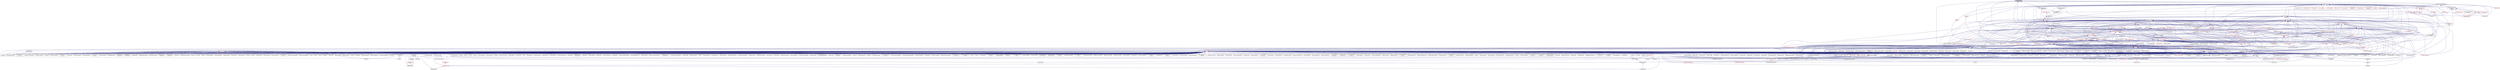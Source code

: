 digraph "strip_parens.hpp"
{
  edge [fontname="Helvetica",fontsize="10",labelfontname="Helvetica",labelfontsize="10"];
  node [fontname="Helvetica",fontsize="10",shape=record];
  Node3 [label="strip_parens.hpp",height=0.2,width=0.4,color="black", fillcolor="grey75", style="filled", fontcolor="black"];
  Node3 -> Node4 [dir="back",color="midnightblue",fontsize="10",style="solid",fontname="Helvetica"];
  Node4 [label="util.hpp",height=0.2,width=0.4,color="black", fillcolor="white", style="filled",URL="$df/d72/include_2util_8hpp.html"];
  Node4 -> Node5 [dir="back",color="midnightblue",fontsize="10",style="solid",fontname="Helvetica"];
  Node5 [label="1d_stencil_4_throttle.cpp",height=0.2,width=0.4,color="black", fillcolor="white", style="filled",URL="$d6/de5/1d__stencil__4__throttle_8cpp.html"];
  Node4 -> Node6 [dir="back",color="midnightblue",fontsize="10",style="solid",fontname="Helvetica"];
  Node6 [label="allgather_and_gate.hpp",height=0.2,width=0.4,color="black", fillcolor="white", style="filled",URL="$d9/dbb/allgather__and__gate_8hpp.html"];
  Node6 -> Node7 [dir="back",color="midnightblue",fontsize="10",style="solid",fontname="Helvetica"];
  Node7 [label="allgather_module.cpp",height=0.2,width=0.4,color="black", fillcolor="white", style="filled",URL="$df/de4/allgather__module_8cpp.html"];
  Node6 -> Node8 [dir="back",color="midnightblue",fontsize="10",style="solid",fontname="Helvetica"];
  Node8 [label="allgather_and_gate.cpp",height=0.2,width=0.4,color="black", fillcolor="white", style="filled",URL="$d1/d56/allgather__and__gate_8cpp.html"];
  Node6 -> Node9 [dir="back",color="midnightblue",fontsize="10",style="solid",fontname="Helvetica"];
  Node9 [label="ag_client.cpp",height=0.2,width=0.4,color="black", fillcolor="white", style="filled",URL="$d4/d5d/ag__client_8cpp.html"];
  Node4 -> Node8 [dir="back",color="midnightblue",fontsize="10",style="solid",fontname="Helvetica"];
  Node4 -> Node10 [dir="back",color="midnightblue",fontsize="10",style="solid",fontname="Helvetica"];
  Node10 [label="apex_balance.cpp",height=0.2,width=0.4,color="black", fillcolor="white", style="filled",URL="$d4/d8e/apex__balance_8cpp.html"];
  Node4 -> Node11 [dir="back",color="midnightblue",fontsize="10",style="solid",fontname="Helvetica"];
  Node11 [label="apex_fibonacci.cpp",height=0.2,width=0.4,color="black", fillcolor="white", style="filled",URL="$de/de1/apex__fibonacci_8cpp.html"];
  Node4 -> Node12 [dir="back",color="midnightblue",fontsize="10",style="solid",fontname="Helvetica"];
  Node12 [label="apex_policy_engine\l_active_thread_count.cpp",height=0.2,width=0.4,color="black", fillcolor="white", style="filled",URL="$d5/d01/apex__policy__engine__active__thread__count_8cpp.html"];
  Node4 -> Node13 [dir="back",color="midnightblue",fontsize="10",style="solid",fontname="Helvetica"];
  Node13 [label="apex_policy_engine\l_events.cpp",height=0.2,width=0.4,color="black", fillcolor="white", style="filled",URL="$df/d0f/apex__policy__engine__events_8cpp.html"];
  Node4 -> Node14 [dir="back",color="midnightblue",fontsize="10",style="solid",fontname="Helvetica"];
  Node14 [label="apex_policy_engine\l_periodic.cpp",height=0.2,width=0.4,color="black", fillcolor="white", style="filled",URL="$d5/d7b/apex__policy__engine__periodic_8cpp.html"];
  Node4 -> Node15 [dir="back",color="midnightblue",fontsize="10",style="solid",fontname="Helvetica"];
  Node15 [label="async_io_low_level.cpp",height=0.2,width=0.4,color="black", fillcolor="white", style="filled",URL="$dc/d10/async__io__low__level_8cpp.html"];
  Node4 -> Node16 [dir="back",color="midnightblue",fontsize="10",style="solid",fontname="Helvetica"];
  Node16 [label="sine.cpp",height=0.2,width=0.4,color="black", fillcolor="white", style="filled",URL="$d5/dd8/sine_8cpp.html"];
  Node4 -> Node17 [dir="back",color="midnightblue",fontsize="10",style="solid",fontname="Helvetica"];
  Node17 [label="factorial.cpp",height=0.2,width=0.4,color="black", fillcolor="white", style="filled",URL="$d9/d00/factorial_8cpp.html"];
  Node4 -> Node18 [dir="back",color="midnightblue",fontsize="10",style="solid",fontname="Helvetica"];
  Node18 [label="fibonacci.cpp",height=0.2,width=0.4,color="black", fillcolor="white", style="filled",URL="$d9/d89/fibonacci_8cpp.html"];
  Node4 -> Node19 [dir="back",color="midnightblue",fontsize="10",style="solid",fontname="Helvetica"];
  Node19 [label="fibonacci_await.cpp",height=0.2,width=0.4,color="black", fillcolor="white", style="filled",URL="$dc/d1c/fibonacci__await_8cpp.html"];
  Node4 -> Node20 [dir="back",color="midnightblue",fontsize="10",style="solid",fontname="Helvetica"];
  Node20 [label="fibonacci_dataflow.cpp",height=0.2,width=0.4,color="black", fillcolor="white", style="filled",URL="$df/d3d/fibonacci__dataflow_8cpp.html"];
  Node4 -> Node21 [dir="back",color="midnightblue",fontsize="10",style="solid",fontname="Helvetica"];
  Node21 [label="fibonacci_futures.cpp",height=0.2,width=0.4,color="black", fillcolor="white", style="filled",URL="$d6/de3/fibonacci__futures_8cpp.html"];
  Node4 -> Node22 [dir="back",color="midnightblue",fontsize="10",style="solid",fontname="Helvetica"];
  Node22 [label="fibonacci_futures_distributed.cpp",height=0.2,width=0.4,color="black", fillcolor="white", style="filled",URL="$d1/dc9/fibonacci__futures__distributed_8cpp.html"];
  Node4 -> Node23 [dir="back",color="midnightblue",fontsize="10",style="solid",fontname="Helvetica"];
  Node23 [label="fibonacci_one.cpp",height=0.2,width=0.4,color="black", fillcolor="white", style="filled",URL="$d8/d78/fibonacci__one_8cpp.html"];
  Node4 -> Node24 [dir="back",color="midnightblue",fontsize="10",style="solid",fontname="Helvetica"];
  Node24 [label="fractals.cpp",height=0.2,width=0.4,color="black", fillcolor="white", style="filled",URL="$d8/d58/fractals_8cpp.html"];
  Node4 -> Node25 [dir="back",color="midnightblue",fontsize="10",style="solid",fontname="Helvetica"];
  Node25 [label="fractals_executor.cpp",height=0.2,width=0.4,color="black", fillcolor="white", style="filled",URL="$d9/da9/fractals__executor_8cpp.html"];
  Node4 -> Node26 [dir="back",color="midnightblue",fontsize="10",style="solid",fontname="Helvetica"];
  Node26 [label="fractals_struct.cpp",height=0.2,width=0.4,color="black", fillcolor="white", style="filled",URL="$d8/d2f/fractals__struct_8cpp.html"];
  Node4 -> Node27 [dir="back",color="midnightblue",fontsize="10",style="solid",fontname="Helvetica"];
  Node27 [label="interval_timer.cpp",height=0.2,width=0.4,color="black", fillcolor="white", style="filled",URL="$de/df1/examples_2quickstart_2interval__timer_8cpp.html"];
  Node4 -> Node28 [dir="back",color="midnightblue",fontsize="10",style="solid",fontname="Helvetica"];
  Node28 [label="sierpinski.cpp",height=0.2,width=0.4,color="black", fillcolor="white", style="filled",URL="$d3/d7e/sierpinski_8cpp.html"];
  Node4 -> Node29 [dir="back",color="midnightblue",fontsize="10",style="solid",fontname="Helvetica"];
  Node29 [label="spell_check_file.cpp",height=0.2,width=0.4,color="black", fillcolor="white", style="filled",URL="$df/df7/spell__check__file_8cpp.html"];
  Node4 -> Node30 [dir="back",color="midnightblue",fontsize="10",style="solid",fontname="Helvetica"];
  Node30 [label="spell_check_simple.cpp",height=0.2,width=0.4,color="black", fillcolor="white", style="filled",URL="$dd/d54/spell__check__simple_8cpp.html"];
  Node4 -> Node31 [dir="back",color="midnightblue",fontsize="10",style="solid",fontname="Helvetica"];
  Node31 [label="thread_aware_timer.cpp",height=0.2,width=0.4,color="black", fillcolor="white", style="filled",URL="$df/d11/examples_2thread__aware__timer_2thread__aware__timer_8cpp.html"];
  Node4 -> Node32 [dir="back",color="midnightblue",fontsize="10",style="solid",fontname="Helvetica"];
  Node32 [label="hpx.hpp",height=0.2,width=0.4,color="red", fillcolor="white", style="filled",URL="$d0/daa/hpx_8hpp.html"];
  Node32 -> Node33 [dir="back",color="midnightblue",fontsize="10",style="solid",fontname="Helvetica"];
  Node33 [label="1d_stencil_1.cpp",height=0.2,width=0.4,color="black", fillcolor="white", style="filled",URL="$d2/db1/1d__stencil__1_8cpp.html"];
  Node32 -> Node34 [dir="back",color="midnightblue",fontsize="10",style="solid",fontname="Helvetica"];
  Node34 [label="1d_stencil_2.cpp",height=0.2,width=0.4,color="black", fillcolor="white", style="filled",URL="$d3/dd1/1d__stencil__2_8cpp.html"];
  Node32 -> Node35 [dir="back",color="midnightblue",fontsize="10",style="solid",fontname="Helvetica"];
  Node35 [label="1d_stencil_3.cpp",height=0.2,width=0.4,color="black", fillcolor="white", style="filled",URL="$db/d19/1d__stencil__3_8cpp.html"];
  Node32 -> Node36 [dir="back",color="midnightblue",fontsize="10",style="solid",fontname="Helvetica"];
  Node36 [label="1d_stencil_4.cpp",height=0.2,width=0.4,color="black", fillcolor="white", style="filled",URL="$d1/d7d/1d__stencil__4_8cpp.html"];
  Node32 -> Node37 [dir="back",color="midnightblue",fontsize="10",style="solid",fontname="Helvetica"];
  Node37 [label="1d_stencil_4_parallel.cpp",height=0.2,width=0.4,color="black", fillcolor="white", style="filled",URL="$d6/d05/1d__stencil__4__parallel_8cpp.html"];
  Node32 -> Node38 [dir="back",color="midnightblue",fontsize="10",style="solid",fontname="Helvetica"];
  Node38 [label="1d_stencil_4_repart.cpp",height=0.2,width=0.4,color="black", fillcolor="white", style="filled",URL="$d0/d6b/1d__stencil__4__repart_8cpp.html"];
  Node32 -> Node5 [dir="back",color="midnightblue",fontsize="10",style="solid",fontname="Helvetica"];
  Node32 -> Node39 [dir="back",color="midnightblue",fontsize="10",style="solid",fontname="Helvetica"];
  Node39 [label="1d_stencil_5.cpp",height=0.2,width=0.4,color="black", fillcolor="white", style="filled",URL="$d7/d2a/1d__stencil__5_8cpp.html"];
  Node32 -> Node40 [dir="back",color="midnightblue",fontsize="10",style="solid",fontname="Helvetica"];
  Node40 [label="1d_stencil_6.cpp",height=0.2,width=0.4,color="black", fillcolor="white", style="filled",URL="$db/de7/1d__stencil__6_8cpp.html"];
  Node32 -> Node41 [dir="back",color="midnightblue",fontsize="10",style="solid",fontname="Helvetica"];
  Node41 [label="1d_stencil_7.cpp",height=0.2,width=0.4,color="black", fillcolor="white", style="filled",URL="$d4/d5a/1d__stencil__7_8cpp.html"];
  Node32 -> Node42 [dir="back",color="midnightblue",fontsize="10",style="solid",fontname="Helvetica"];
  Node42 [label="1d_stencil_8.cpp",height=0.2,width=0.4,color="black", fillcolor="white", style="filled",URL="$df/de0/1d__stencil__8_8cpp.html"];
  Node32 -> Node43 [dir="back",color="midnightblue",fontsize="10",style="solid",fontname="Helvetica"];
  Node43 [label="accumulator.cpp",height=0.2,width=0.4,color="black", fillcolor="white", style="filled",URL="$d1/d81/accumulator_8cpp.html"];
  Node32 -> Node44 [dir="back",color="midnightblue",fontsize="10",style="solid",fontname="Helvetica"];
  Node44 [label="accumulator.hpp",height=0.2,width=0.4,color="red", fillcolor="white", style="filled",URL="$d4/d9d/server_2accumulator_8hpp.html"];
  Node44 -> Node43 [dir="back",color="midnightblue",fontsize="10",style="solid",fontname="Helvetica"];
  Node32 -> Node47 [dir="back",color="midnightblue",fontsize="10",style="solid",fontname="Helvetica"];
  Node47 [label="template_function_accumulator.hpp",height=0.2,width=0.4,color="black", fillcolor="white", style="filled",URL="$d7/da6/server_2template__function__accumulator_8hpp.html"];
  Node47 -> Node48 [dir="back",color="midnightblue",fontsize="10",style="solid",fontname="Helvetica"];
  Node48 [label="template_function_accumulator.cpp",height=0.2,width=0.4,color="black", fillcolor="white", style="filled",URL="$d5/d02/template__function__accumulator_8cpp.html"];
  Node47 -> Node49 [dir="back",color="midnightblue",fontsize="10",style="solid",fontname="Helvetica"];
  Node49 [label="template_function_accumulator.hpp",height=0.2,width=0.4,color="red", fillcolor="white", style="filled",URL="$d3/de9/template__function__accumulator_8hpp.html"];
  Node32 -> Node51 [dir="back",color="midnightblue",fontsize="10",style="solid",fontname="Helvetica"];
  Node51 [label="template_accumulator.cpp",height=0.2,width=0.4,color="black", fillcolor="white", style="filled",URL="$d0/d4a/template__accumulator_8cpp.html"];
  Node32 -> Node48 [dir="back",color="midnightblue",fontsize="10",style="solid",fontname="Helvetica"];
  Node32 -> Node49 [dir="back",color="midnightblue",fontsize="10",style="solid",fontname="Helvetica"];
  Node32 -> Node7 [dir="back",color="midnightblue",fontsize="10",style="solid",fontname="Helvetica"];
  Node32 -> Node52 [dir="back",color="midnightblue",fontsize="10",style="solid",fontname="Helvetica"];
  Node52 [label="allgather.cpp",height=0.2,width=0.4,color="black", fillcolor="white", style="filled",URL="$d7/d06/allgather_8cpp.html"];
  Node32 -> Node8 [dir="back",color="midnightblue",fontsize="10",style="solid",fontname="Helvetica"];
  Node32 -> Node9 [dir="back",color="midnightblue",fontsize="10",style="solid",fontname="Helvetica"];
  Node32 -> Node53 [dir="back",color="midnightblue",fontsize="10",style="solid",fontname="Helvetica"];
  Node53 [label="hpx_thread_phase.cpp",height=0.2,width=0.4,color="black", fillcolor="white", style="filled",URL="$d5/dca/hpx__thread__phase_8cpp.html"];
  Node32 -> Node54 [dir="back",color="midnightblue",fontsize="10",style="solid",fontname="Helvetica"];
  Node54 [label="os_thread_num.cpp",height=0.2,width=0.4,color="black", fillcolor="white", style="filled",URL="$d2/dfb/os__thread__num_8cpp.html"];
  Node32 -> Node55 [dir="back",color="midnightblue",fontsize="10",style="solid",fontname="Helvetica"];
  Node55 [label="cancelable_action.cpp",height=0.2,width=0.4,color="black", fillcolor="white", style="filled",URL="$d5/d0c/cancelable__action_8cpp.html"];
  Node32 -> Node56 [dir="back",color="midnightblue",fontsize="10",style="solid",fontname="Helvetica"];
  Node56 [label="cancelable_action.hpp",height=0.2,width=0.4,color="black", fillcolor="white", style="filled",URL="$d5/d4d/server_2cancelable__action_8hpp.html"];
  Node56 -> Node55 [dir="back",color="midnightblue",fontsize="10",style="solid",fontname="Helvetica"];
  Node56 -> Node57 [dir="back",color="midnightblue",fontsize="10",style="solid",fontname="Helvetica"];
  Node57 [label="cancelable_action.hpp",height=0.2,width=0.4,color="red", fillcolor="white", style="filled",URL="$d0/da3/stubs_2cancelable__action_8hpp.html"];
  Node32 -> Node57 [dir="back",color="midnightblue",fontsize="10",style="solid",fontname="Helvetica"];
  Node32 -> Node59 [dir="back",color="midnightblue",fontsize="10",style="solid",fontname="Helvetica"];
  Node59 [label="cancelable_action_client.cpp",height=0.2,width=0.4,color="black", fillcolor="white", style="filled",URL="$d1/db8/cancelable__action__client_8cpp.html"];
  Node32 -> Node60 [dir="back",color="midnightblue",fontsize="10",style="solid",fontname="Helvetica"];
  Node60 [label="cublas_matmul.cpp",height=0.2,width=0.4,color="black", fillcolor="white", style="filled",URL="$dd/d84/cublas__matmul_8cpp.html"];
  Node32 -> Node61 [dir="back",color="midnightblue",fontsize="10",style="solid",fontname="Helvetica"];
  Node61 [label="win_perf_counters.cpp",height=0.2,width=0.4,color="black", fillcolor="white", style="filled",URL="$d8/d11/win__perf__counters_8cpp.html"];
  Node32 -> Node62 [dir="back",color="midnightblue",fontsize="10",style="solid",fontname="Helvetica"];
  Node62 [label="win_perf_counters.hpp",height=0.2,width=0.4,color="black", fillcolor="white", style="filled",URL="$d5/da7/win__perf__counters_8hpp.html"];
  Node32 -> Node63 [dir="back",color="midnightblue",fontsize="10",style="solid",fontname="Helvetica"];
  Node63 [label="hello_world_component.hpp",height=0.2,width=0.4,color="red", fillcolor="white", style="filled",URL="$df/df0/hello__world__component_8hpp.html"];
  Node32 -> Node66 [dir="back",color="midnightblue",fontsize="10",style="solid",fontname="Helvetica"];
  Node66 [label="interpolate1d.cpp",height=0.2,width=0.4,color="black", fillcolor="white", style="filled",URL="$d0/d05/interpolate1d_8cpp.html"];
  Node32 -> Node67 [dir="back",color="midnightblue",fontsize="10",style="solid",fontname="Helvetica"];
  Node67 [label="partition.hpp",height=0.2,width=0.4,color="black", fillcolor="white", style="filled",URL="$d0/d7a/examples_2interpolate1d_2interpolate1d_2partition_8hpp.html"];
  Node67 -> Node66 [dir="back",color="midnightblue",fontsize="10",style="solid",fontname="Helvetica"];
  Node67 -> Node68 [dir="back",color="midnightblue",fontsize="10",style="solid",fontname="Helvetica"];
  Node68 [label="interpolate1d.hpp",height=0.2,width=0.4,color="red", fillcolor="white", style="filled",URL="$d4/dc7/interpolate1d_8hpp.html"];
  Node68 -> Node66 [dir="back",color="midnightblue",fontsize="10",style="solid",fontname="Helvetica"];
  Node32 -> Node70 [dir="back",color="midnightblue",fontsize="10",style="solid",fontname="Helvetica"];
  Node70 [label="partition.hpp",height=0.2,width=0.4,color="black", fillcolor="white", style="filled",URL="$d0/dff/examples_2interpolate1d_2interpolate1d_2server_2partition_8hpp.html"];
  Node70 -> Node67 [dir="back",color="midnightblue",fontsize="10",style="solid",fontname="Helvetica"];
  Node70 -> Node71 [dir="back",color="midnightblue",fontsize="10",style="solid",fontname="Helvetica"];
  Node71 [label="partition.cpp",height=0.2,width=0.4,color="black", fillcolor="white", style="filled",URL="$d0/d4f/examples_2interpolate1d_2interpolate1d_2server_2partition_8cpp.html"];
  Node32 -> Node68 [dir="back",color="midnightblue",fontsize="10",style="solid",fontname="Helvetica"];
  Node32 -> Node72 [dir="back",color="midnightblue",fontsize="10",style="solid",fontname="Helvetica"];
  Node72 [label="read_values.cpp",height=0.2,width=0.4,color="black", fillcolor="white", style="filled",URL="$d0/d8c/interpolate1d_2interpolate1d_2read__values_8cpp.html"];
  Node32 -> Node71 [dir="back",color="midnightblue",fontsize="10",style="solid",fontname="Helvetica"];
  Node32 -> Node73 [dir="back",color="midnightblue",fontsize="10",style="solid",fontname="Helvetica"];
  Node73 [label="jacobi.cpp",height=0.2,width=0.4,color="black", fillcolor="white", style="filled",URL="$d2/d27/jacobi_8cpp.html"];
  Node32 -> Node74 [dir="back",color="midnightblue",fontsize="10",style="solid",fontname="Helvetica"];
  Node74 [label="grid.cpp",height=0.2,width=0.4,color="black", fillcolor="white", style="filled",URL="$d6/d1b/jacobi__component_2grid_8cpp.html"];
  Node32 -> Node75 [dir="back",color="midnightblue",fontsize="10",style="solid",fontname="Helvetica"];
  Node75 [label="row.cpp",height=0.2,width=0.4,color="black", fillcolor="white", style="filled",URL="$d3/d86/server_2row_8cpp.html"];
  Node32 -> Node76 [dir="back",color="midnightblue",fontsize="10",style="solid",fontname="Helvetica"];
  Node76 [label="solver.cpp",height=0.2,width=0.4,color="black", fillcolor="white", style="filled",URL="$d6/d94/solver_8cpp.html"];
  Node32 -> Node77 [dir="back",color="midnightblue",fontsize="10",style="solid",fontname="Helvetica"];
  Node77 [label="stencil_iterator.cpp",height=0.2,width=0.4,color="black", fillcolor="white", style="filled",URL="$d6/de1/server_2stencil__iterator_8cpp.html"];
  Node32 -> Node78 [dir="back",color="midnightblue",fontsize="10",style="solid",fontname="Helvetica"];
  Node78 [label="stencil_iterator.cpp",height=0.2,width=0.4,color="black", fillcolor="white", style="filled",URL="$d7/d71/stencil__iterator_8cpp.html"];
  Node32 -> Node79 [dir="back",color="midnightblue",fontsize="10",style="solid",fontname="Helvetica"];
  Node79 [label="jacobi.cpp",height=0.2,width=0.4,color="black", fillcolor="white", style="filled",URL="$d3/d44/smp_2jacobi_8cpp.html"];
  Node32 -> Node80 [dir="back",color="midnightblue",fontsize="10",style="solid",fontname="Helvetica"];
  Node80 [label="jacobi_hpx.cpp",height=0.2,width=0.4,color="black", fillcolor="white", style="filled",URL="$d8/d72/jacobi__hpx_8cpp.html"];
  Node32 -> Node81 [dir="back",color="midnightblue",fontsize="10",style="solid",fontname="Helvetica"];
  Node81 [label="jacobi_nonuniform.cpp",height=0.2,width=0.4,color="black", fillcolor="white", style="filled",URL="$dd/ddc/jacobi__nonuniform_8cpp.html"];
  Node32 -> Node82 [dir="back",color="midnightblue",fontsize="10",style="solid",fontname="Helvetica"];
  Node82 [label="jacobi_nonuniform_hpx.cpp",height=0.2,width=0.4,color="black", fillcolor="white", style="filled",URL="$de/d56/jacobi__nonuniform__hpx_8cpp.html"];
  Node32 -> Node83 [dir="back",color="midnightblue",fontsize="10",style="solid",fontname="Helvetica"];
  Node83 [label="nqueen.cpp",height=0.2,width=0.4,color="black", fillcolor="white", style="filled",URL="$db/dca/nqueen_8cpp.html"];
  Node32 -> Node84 [dir="back",color="midnightblue",fontsize="10",style="solid",fontname="Helvetica"];
  Node84 [label="nqueen.hpp",height=0.2,width=0.4,color="red", fillcolor="white", style="filled",URL="$de/d58/server_2nqueen_8hpp.html"];
  Node84 -> Node83 [dir="back",color="midnightblue",fontsize="10",style="solid",fontname="Helvetica"];
  Node32 -> Node87 [dir="back",color="midnightblue",fontsize="10",style="solid",fontname="Helvetica"];
  Node87 [label="nqueen_client.cpp",height=0.2,width=0.4,color="black", fillcolor="white", style="filled",URL="$d3/d5e/nqueen__client_8cpp.html"];
  Node32 -> Node88 [dir="back",color="midnightblue",fontsize="10",style="solid",fontname="Helvetica"];
  Node88 [label="sine.cpp",height=0.2,width=0.4,color="black", fillcolor="white", style="filled",URL="$d3/d0d/server_2sine_8cpp.html"];
  Node32 -> Node89 [dir="back",color="midnightblue",fontsize="10",style="solid",fontname="Helvetica"];
  Node89 [label="sine.hpp",height=0.2,width=0.4,color="black", fillcolor="white", style="filled",URL="$d8/dac/sine_8hpp.html"];
  Node89 -> Node88 [dir="back",color="midnightblue",fontsize="10",style="solid",fontname="Helvetica"];
  Node89 -> Node16 [dir="back",color="midnightblue",fontsize="10",style="solid",fontname="Helvetica"];
  Node32 -> Node16 [dir="back",color="midnightblue",fontsize="10",style="solid",fontname="Helvetica"];
  Node32 -> Node90 [dir="back",color="midnightblue",fontsize="10",style="solid",fontname="Helvetica"];
  Node90 [label="sine_client.cpp",height=0.2,width=0.4,color="black", fillcolor="white", style="filled",URL="$db/d62/sine__client_8cpp.html"];
  Node32 -> Node91 [dir="back",color="midnightblue",fontsize="10",style="solid",fontname="Helvetica"];
  Node91 [label="qt.cpp",height=0.2,width=0.4,color="black", fillcolor="white", style="filled",URL="$df/d90/qt_8cpp.html"];
  Node32 -> Node92 [dir="back",color="midnightblue",fontsize="10",style="solid",fontname="Helvetica"];
  Node92 [label="queue_client.cpp",height=0.2,width=0.4,color="black", fillcolor="white", style="filled",URL="$d7/d96/queue__client_8cpp.html"];
  Node32 -> Node93 [dir="back",color="midnightblue",fontsize="10",style="solid",fontname="Helvetica"];
  Node93 [label="customize_async.cpp",height=0.2,width=0.4,color="black", fillcolor="white", style="filled",URL="$d0/d82/customize__async_8cpp.html"];
  Node32 -> Node94 [dir="back",color="midnightblue",fontsize="10",style="solid",fontname="Helvetica"];
  Node94 [label="data_actions.cpp",height=0.2,width=0.4,color="black", fillcolor="white", style="filled",URL="$dc/d68/data__actions_8cpp.html"];
  Node32 -> Node95 [dir="back",color="midnightblue",fontsize="10",style="solid",fontname="Helvetica"];
  Node95 [label="error_handling.cpp",height=0.2,width=0.4,color="black", fillcolor="white", style="filled",URL="$d9/d96/error__handling_8cpp.html"];
  Node32 -> Node96 [dir="back",color="midnightblue",fontsize="10",style="solid",fontname="Helvetica"];
  Node96 [label="event_synchronization.cpp",height=0.2,width=0.4,color="black", fillcolor="white", style="filled",URL="$d0/d35/event__synchronization_8cpp.html"];
  Node32 -> Node17 [dir="back",color="midnightblue",fontsize="10",style="solid",fontname="Helvetica"];
  Node32 -> Node97 [dir="back",color="midnightblue",fontsize="10",style="solid",fontname="Helvetica"];
  Node97 [label="file_serialization.cpp",height=0.2,width=0.4,color="black", fillcolor="white", style="filled",URL="$de/d58/file__serialization_8cpp.html"];
  Node32 -> Node98 [dir="back",color="midnightblue",fontsize="10",style="solid",fontname="Helvetica"];
  Node98 [label="init_globally.cpp",height=0.2,width=0.4,color="black", fillcolor="white", style="filled",URL="$d6/dad/init__globally_8cpp.html"];
  Node32 -> Node99 [dir="back",color="midnightblue",fontsize="10",style="solid",fontname="Helvetica"];
  Node99 [label="interest_calculator.cpp",height=0.2,width=0.4,color="black", fillcolor="white", style="filled",URL="$d2/d86/interest__calculator_8cpp.html"];
  Node32 -> Node100 [dir="back",color="midnightblue",fontsize="10",style="solid",fontname="Helvetica"];
  Node100 [label="non_atomic_rma.cpp",height=0.2,width=0.4,color="black", fillcolor="white", style="filled",URL="$d7/d8b/non__atomic__rma_8cpp.html"];
  Node32 -> Node101 [dir="back",color="midnightblue",fontsize="10",style="solid",fontname="Helvetica"];
  Node101 [label="partitioned_vector\l_spmd_foreach.cpp",height=0.2,width=0.4,color="black", fillcolor="white", style="filled",URL="$db/d7c/partitioned__vector__spmd__foreach_8cpp.html"];
  Node32 -> Node102 [dir="back",color="midnightblue",fontsize="10",style="solid",fontname="Helvetica"];
  Node102 [label="pipeline1.cpp",height=0.2,width=0.4,color="black", fillcolor="white", style="filled",URL="$d5/d77/pipeline1_8cpp.html"];
  Node32 -> Node103 [dir="back",color="midnightblue",fontsize="10",style="solid",fontname="Helvetica"];
  Node103 [label="quicksort.cpp",height=0.2,width=0.4,color="black", fillcolor="white", style="filled",URL="$d3/d1e/quicksort_8cpp.html"];
  Node32 -> Node104 [dir="back",color="midnightblue",fontsize="10",style="solid",fontname="Helvetica"];
  Node104 [label="receive_buffer.cpp",height=0.2,width=0.4,color="black", fillcolor="white", style="filled",URL="$d7/d10/receive__buffer_8cpp.html"];
  Node32 -> Node105 [dir="back",color="midnightblue",fontsize="10",style="solid",fontname="Helvetica"];
  Node105 [label="safe_object.cpp",height=0.2,width=0.4,color="black", fillcolor="white", style="filled",URL="$dd/d52/safe__object_8cpp.html"];
  Node32 -> Node106 [dir="back",color="midnightblue",fontsize="10",style="solid",fontname="Helvetica"];
  Node106 [label="sort_by_key_demo.cpp",height=0.2,width=0.4,color="black", fillcolor="white", style="filled",URL="$da/d20/sort__by__key__demo_8cpp.html"];
  Node32 -> Node107 [dir="back",color="midnightblue",fontsize="10",style="solid",fontname="Helvetica"];
  Node107 [label="timed_wake.cpp",height=0.2,width=0.4,color="black", fillcolor="white", style="filled",URL="$d8/df9/timed__wake_8cpp.html"];
  Node32 -> Node108 [dir="back",color="midnightblue",fontsize="10",style="solid",fontname="Helvetica"];
  Node108 [label="vector_counting_dotproduct.cpp",height=0.2,width=0.4,color="black", fillcolor="white", style="filled",URL="$df/de9/vector__counting__dotproduct_8cpp.html"];
  Node32 -> Node109 [dir="back",color="midnightblue",fontsize="10",style="solid",fontname="Helvetica"];
  Node109 [label="vector_zip_dotproduct.cpp",height=0.2,width=0.4,color="black", fillcolor="white", style="filled",URL="$dc/d18/vector__zip__dotproduct_8cpp.html"];
  Node32 -> Node110 [dir="back",color="midnightblue",fontsize="10",style="solid",fontname="Helvetica"];
  Node110 [label="zerocopy_rdma.cpp",height=0.2,width=0.4,color="black", fillcolor="white", style="filled",URL="$d1/dad/zerocopy__rdma_8cpp.html"];
  Node32 -> Node111 [dir="back",color="midnightblue",fontsize="10",style="solid",fontname="Helvetica"];
  Node111 [label="random_mem_access.cpp",height=0.2,width=0.4,color="black", fillcolor="white", style="filled",URL="$d1/d51/random__mem__access_8cpp.html"];
  Node32 -> Node112 [dir="back",color="midnightblue",fontsize="10",style="solid",fontname="Helvetica"];
  Node112 [label="random_mem_access.hpp",height=0.2,width=0.4,color="red", fillcolor="white", style="filled",URL="$d0/d19/server_2random__mem__access_8hpp.html"];
  Node112 -> Node111 [dir="back",color="midnightblue",fontsize="10",style="solid",fontname="Helvetica"];
  Node32 -> Node115 [dir="back",color="midnightblue",fontsize="10",style="solid",fontname="Helvetica"];
  Node115 [label="random_mem_access_client.cpp",height=0.2,width=0.4,color="black", fillcolor="white", style="filled",URL="$df/d1b/random__mem__access__client_8cpp.html"];
  Node32 -> Node116 [dir="back",color="midnightblue",fontsize="10",style="solid",fontname="Helvetica"];
  Node116 [label="oversubscribing_resource\l_partitioner.cpp",height=0.2,width=0.4,color="black", fillcolor="white", style="filled",URL="$dd/dee/oversubscribing__resource__partitioner_8cpp.html"];
  Node32 -> Node117 [dir="back",color="midnightblue",fontsize="10",style="solid",fontname="Helvetica"];
  Node117 [label="simple_resource_partitioner.cpp",height=0.2,width=0.4,color="black", fillcolor="white", style="filled",URL="$d5/df9/simple__resource__partitioner_8cpp.html"];
  Node32 -> Node118 [dir="back",color="midnightblue",fontsize="10",style="solid",fontname="Helvetica"];
  Node118 [label="dimension.hpp",height=0.2,width=0.4,color="red", fillcolor="white", style="filled",URL="$d6/d39/sheneos_2sheneos_2dimension_8hpp.html"];
  Node118 -> Node124 [dir="back",color="midnightblue",fontsize="10",style="solid",fontname="Helvetica"];
  Node124 [label="partition3d.hpp",height=0.2,width=0.4,color="black", fillcolor="white", style="filled",URL="$dd/dbf/server_2partition3d_8hpp.html"];
  Node124 -> Node125 [dir="back",color="midnightblue",fontsize="10",style="solid",fontname="Helvetica"];
  Node125 [label="partition3d.hpp",height=0.2,width=0.4,color="black", fillcolor="white", style="filled",URL="$d1/d50/partition3d_8hpp.html"];
  Node125 -> Node121 [dir="back",color="midnightblue",fontsize="10",style="solid",fontname="Helvetica"];
  Node121 [label="interpolator.cpp",height=0.2,width=0.4,color="black", fillcolor="white", style="filled",URL="$d5/d02/interpolator_8cpp.html"];
  Node125 -> Node126 [dir="back",color="midnightblue",fontsize="10",style="solid",fontname="Helvetica"];
  Node126 [label="interpolator.hpp",height=0.2,width=0.4,color="red", fillcolor="white", style="filled",URL="$dc/d3b/interpolator_8hpp.html"];
  Node126 -> Node121 [dir="back",color="midnightblue",fontsize="10",style="solid",fontname="Helvetica"];
  Node126 -> Node129 [dir="back",color="midnightblue",fontsize="10",style="solid",fontname="Helvetica"];
  Node129 [label="sheneos_test.cpp",height=0.2,width=0.4,color="black", fillcolor="white", style="filled",URL="$d4/d6e/sheneos__test_8cpp.html"];
  Node124 -> Node123 [dir="back",color="midnightblue",fontsize="10",style="solid",fontname="Helvetica"];
  Node123 [label="partition3d.cpp",height=0.2,width=0.4,color="black", fillcolor="white", style="filled",URL="$de/d70/partition3d_8cpp.html"];
  Node32 -> Node121 [dir="back",color="midnightblue",fontsize="10",style="solid",fontname="Helvetica"];
  Node32 -> Node125 [dir="back",color="midnightblue",fontsize="10",style="solid",fontname="Helvetica"];
  Node32 -> Node124 [dir="back",color="midnightblue",fontsize="10",style="solid",fontname="Helvetica"];
  Node32 -> Node126 [dir="back",color="midnightblue",fontsize="10",style="solid",fontname="Helvetica"];
  Node32 -> Node130 [dir="back",color="midnightblue",fontsize="10",style="solid",fontname="Helvetica"];
  Node130 [label="configuration.hpp",height=0.2,width=0.4,color="red", fillcolor="white", style="filled",URL="$dc/d0a/configuration_8hpp.html"];
  Node130 -> Node126 [dir="back",color="midnightblue",fontsize="10",style="solid",fontname="Helvetica"];
  Node32 -> Node122 [dir="back",color="midnightblue",fontsize="10",style="solid",fontname="Helvetica"];
  Node122 [label="read_values.cpp",height=0.2,width=0.4,color="black", fillcolor="white", style="filled",URL="$d7/da4/sheneos_2sheneos_2read__values_8cpp.html"];
  Node32 -> Node123 [dir="back",color="midnightblue",fontsize="10",style="solid",fontname="Helvetica"];
  Node32 -> Node129 [dir="back",color="midnightblue",fontsize="10",style="solid",fontname="Helvetica"];
  Node32 -> Node132 [dir="back",color="midnightblue",fontsize="10",style="solid",fontname="Helvetica"];
  Node132 [label="startup_shutdown.cpp",height=0.2,width=0.4,color="black", fillcolor="white", style="filled",URL="$d3/dfc/server_2startup__shutdown_8cpp.html"];
  Node32 -> Node133 [dir="back",color="midnightblue",fontsize="10",style="solid",fontname="Helvetica"];
  Node133 [label="startup_shutdown.cpp",height=0.2,width=0.4,color="black", fillcolor="white", style="filled",URL="$d0/ddb/startup__shutdown_8cpp.html"];
  Node32 -> Node134 [dir="back",color="midnightblue",fontsize="10",style="solid",fontname="Helvetica"];
  Node134 [label="spin.cpp",height=0.2,width=0.4,color="black", fillcolor="white", style="filled",URL="$d7/df2/spin_8cpp.html"];
  Node32 -> Node135 [dir="back",color="midnightblue",fontsize="10",style="solid",fontname="Helvetica"];
  Node135 [label="throttle.cpp",height=0.2,width=0.4,color="black", fillcolor="white", style="filled",URL="$de/d56/server_2throttle_8cpp.html"];
  Node32 -> Node136 [dir="back",color="midnightblue",fontsize="10",style="solid",fontname="Helvetica"];
  Node136 [label="throttle.hpp",height=0.2,width=0.4,color="black", fillcolor="white", style="filled",URL="$db/dc9/server_2throttle_8hpp.html"];
  Node136 -> Node135 [dir="back",color="midnightblue",fontsize="10",style="solid",fontname="Helvetica"];
  Node136 -> Node137 [dir="back",color="midnightblue",fontsize="10",style="solid",fontname="Helvetica"];
  Node137 [label="throttle.hpp",height=0.2,width=0.4,color="black", fillcolor="white", style="filled",URL="$d5/dec/stubs_2throttle_8hpp.html"];
  Node137 -> Node138 [dir="back",color="midnightblue",fontsize="10",style="solid",fontname="Helvetica"];
  Node138 [label="throttle.hpp",height=0.2,width=0.4,color="red", fillcolor="white", style="filled",URL="$d2/d2e/throttle_8hpp.html"];
  Node138 -> Node139 [dir="back",color="midnightblue",fontsize="10",style="solid",fontname="Helvetica"];
  Node139 [label="throttle.cpp",height=0.2,width=0.4,color="black", fillcolor="white", style="filled",URL="$db/d02/throttle_8cpp.html"];
  Node32 -> Node137 [dir="back",color="midnightblue",fontsize="10",style="solid",fontname="Helvetica"];
  Node32 -> Node139 [dir="back",color="midnightblue",fontsize="10",style="solid",fontname="Helvetica"];
  Node32 -> Node138 [dir="back",color="midnightblue",fontsize="10",style="solid",fontname="Helvetica"];
  Node32 -> Node141 [dir="back",color="midnightblue",fontsize="10",style="solid",fontname="Helvetica"];
  Node141 [label="transpose_await.cpp",height=0.2,width=0.4,color="black", fillcolor="white", style="filled",URL="$de/d68/transpose__await_8cpp.html"];
  Node32 -> Node142 [dir="back",color="midnightblue",fontsize="10",style="solid",fontname="Helvetica"];
  Node142 [label="transpose_block.cpp",height=0.2,width=0.4,color="black", fillcolor="white", style="filled",URL="$d0/de1/transpose__block_8cpp.html"];
  Node32 -> Node143 [dir="back",color="midnightblue",fontsize="10",style="solid",fontname="Helvetica"];
  Node143 [label="transpose_block_numa.cpp",height=0.2,width=0.4,color="black", fillcolor="white", style="filled",URL="$dd/d3b/transpose__block__numa_8cpp.html"];
  Node32 -> Node144 [dir="back",color="midnightblue",fontsize="10",style="solid",fontname="Helvetica"];
  Node144 [label="transpose_serial.cpp",height=0.2,width=0.4,color="black", fillcolor="white", style="filled",URL="$db/d74/transpose__serial_8cpp.html"];
  Node32 -> Node145 [dir="back",color="midnightblue",fontsize="10",style="solid",fontname="Helvetica"];
  Node145 [label="transpose_serial_block.cpp",height=0.2,width=0.4,color="black", fillcolor="white", style="filled",URL="$d8/daa/transpose__serial__block_8cpp.html"];
  Node32 -> Node146 [dir="back",color="midnightblue",fontsize="10",style="solid",fontname="Helvetica"];
  Node146 [label="transpose_serial_vector.cpp",height=0.2,width=0.4,color="black", fillcolor="white", style="filled",URL="$d4/d04/transpose__serial__vector_8cpp.html"];
  Node32 -> Node147 [dir="back",color="midnightblue",fontsize="10",style="solid",fontname="Helvetica"];
  Node147 [label="transpose_smp.cpp",height=0.2,width=0.4,color="black", fillcolor="white", style="filled",URL="$d2/d99/transpose__smp_8cpp.html"];
  Node32 -> Node148 [dir="back",color="midnightblue",fontsize="10",style="solid",fontname="Helvetica"];
  Node148 [label="transpose_smp_block.cpp",height=0.2,width=0.4,color="black", fillcolor="white", style="filled",URL="$da/d4d/transpose__smp__block_8cpp.html"];
  Node32 -> Node149 [dir="back",color="midnightblue",fontsize="10",style="solid",fontname="Helvetica"];
  Node149 [label="simple_central_tuplespace.hpp",height=0.2,width=0.4,color="red", fillcolor="white", style="filled",URL="$db/d69/server_2simple__central__tuplespace_8hpp.html"];
  Node149 -> Node150 [dir="back",color="midnightblue",fontsize="10",style="solid",fontname="Helvetica"];
  Node150 [label="simple_central_tuplespace.cpp",height=0.2,width=0.4,color="black", fillcolor="white", style="filled",URL="$d3/dec/simple__central__tuplespace_8cpp.html"];
  Node32 -> Node154 [dir="back",color="midnightblue",fontsize="10",style="solid",fontname="Helvetica"];
  Node154 [label="tuples_warehouse.hpp",height=0.2,width=0.4,color="black", fillcolor="white", style="filled",URL="$da/de6/tuples__warehouse_8hpp.html"];
  Node154 -> Node149 [dir="back",color="midnightblue",fontsize="10",style="solid",fontname="Helvetica"];
  Node32 -> Node150 [dir="back",color="midnightblue",fontsize="10",style="solid",fontname="Helvetica"];
  Node32 -> Node155 [dir="back",color="midnightblue",fontsize="10",style="solid",fontname="Helvetica"];
  Node155 [label="hpx_runtime.cpp",height=0.2,width=0.4,color="black", fillcolor="white", style="filled",URL="$d7/d1e/hpx__runtime_8cpp.html"];
  Node32 -> Node156 [dir="back",color="midnightblue",fontsize="10",style="solid",fontname="Helvetica"];
  Node156 [label="synchronize.cpp",height=0.2,width=0.4,color="black", fillcolor="white", style="filled",URL="$da/da2/synchronize_8cpp.html"];
  Node32 -> Node157 [dir="back",color="midnightblue",fontsize="10",style="solid",fontname="Helvetica"];
  Node157 [label="agas_cache_timings.cpp",height=0.2,width=0.4,color="black", fillcolor="white", style="filled",URL="$dd/d37/agas__cache__timings_8cpp.html"];
  Node32 -> Node158 [dir="back",color="midnightblue",fontsize="10",style="solid",fontname="Helvetica"];
  Node158 [label="async_overheads.cpp",height=0.2,width=0.4,color="black", fillcolor="white", style="filled",URL="$de/da6/async__overheads_8cpp.html"];
  Node32 -> Node159 [dir="back",color="midnightblue",fontsize="10",style="solid",fontname="Helvetica"];
  Node159 [label="coroutines_call_overhead.cpp",height=0.2,width=0.4,color="black", fillcolor="white", style="filled",URL="$da/d1e/coroutines__call__overhead_8cpp.html"];
  Node32 -> Node160 [dir="back",color="midnightblue",fontsize="10",style="solid",fontname="Helvetica"];
  Node160 [label="foreach_scaling.cpp",height=0.2,width=0.4,color="black", fillcolor="white", style="filled",URL="$d4/d94/foreach__scaling_8cpp.html"];
  Node32 -> Node161 [dir="back",color="midnightblue",fontsize="10",style="solid",fontname="Helvetica"];
  Node161 [label="function_object_wrapper\l_overhead.cpp",height=0.2,width=0.4,color="black", fillcolor="white", style="filled",URL="$d5/d6f/function__object__wrapper__overhead_8cpp.html"];
  Node32 -> Node162 [dir="back",color="midnightblue",fontsize="10",style="solid",fontname="Helvetica"];
  Node162 [label="hpx_homogeneous_timed\l_task_spawn_executors.cpp",height=0.2,width=0.4,color="black", fillcolor="white", style="filled",URL="$d1/d3b/hpx__homogeneous__timed__task__spawn__executors_8cpp.html"];
  Node32 -> Node163 [dir="back",color="midnightblue",fontsize="10",style="solid",fontname="Helvetica"];
  Node163 [label="htts2_hpx.cpp",height=0.2,width=0.4,color="black", fillcolor="white", style="filled",URL="$d2/daf/htts2__hpx_8cpp.html"];
  Node32 -> Node164 [dir="back",color="midnightblue",fontsize="10",style="solid",fontname="Helvetica"];
  Node164 [label="partitioned_vector\l_foreach.cpp",height=0.2,width=0.4,color="black", fillcolor="white", style="filled",URL="$df/d5f/partitioned__vector__foreach_8cpp.html"];
  Node32 -> Node165 [dir="back",color="midnightblue",fontsize="10",style="solid",fontname="Helvetica"];
  Node165 [label="serialization_overhead.cpp",height=0.2,width=0.4,color="black", fillcolor="white", style="filled",URL="$d3/df8/serialization__overhead_8cpp.html"];
  Node32 -> Node166 [dir="back",color="midnightblue",fontsize="10",style="solid",fontname="Helvetica"];
  Node166 [label="sizeof.cpp",height=0.2,width=0.4,color="black", fillcolor="white", style="filled",URL="$d3/d0f/sizeof_8cpp.html"];
  Node32 -> Node167 [dir="back",color="midnightblue",fontsize="10",style="solid",fontname="Helvetica"];
  Node167 [label="skynet.cpp",height=0.2,width=0.4,color="black", fillcolor="white", style="filled",URL="$d0/dc3/skynet_8cpp.html"];
  Node32 -> Node168 [dir="back",color="midnightblue",fontsize="10",style="solid",fontname="Helvetica"];
  Node168 [label="stencil3_iterators.cpp",height=0.2,width=0.4,color="black", fillcolor="white", style="filled",URL="$db/d9e/stencil3__iterators_8cpp.html"];
  Node32 -> Node169 [dir="back",color="midnightblue",fontsize="10",style="solid",fontname="Helvetica"];
  Node169 [label="stream.cpp",height=0.2,width=0.4,color="black", fillcolor="white", style="filled",URL="$da/d5f/stream_8cpp.html"];
  Node32 -> Node170 [dir="back",color="midnightblue",fontsize="10",style="solid",fontname="Helvetica"];
  Node170 [label="timed_task_spawn.cpp",height=0.2,width=0.4,color="black", fillcolor="white", style="filled",URL="$df/de1/timed__task__spawn_8cpp.html"];
  Node32 -> Node171 [dir="back",color="midnightblue",fontsize="10",style="solid",fontname="Helvetica"];
  Node171 [label="transform_reduce_binary\l_scaling.cpp",height=0.2,width=0.4,color="black", fillcolor="white", style="filled",URL="$d1/dae/transform__reduce__binary__scaling_8cpp.html"];
  Node32 -> Node172 [dir="back",color="midnightblue",fontsize="10",style="solid",fontname="Helvetica"];
  Node172 [label="transform_reduce_scaling.cpp",height=0.2,width=0.4,color="black", fillcolor="white", style="filled",URL="$db/d2a/transform__reduce__scaling_8cpp.html"];
  Node32 -> Node173 [dir="back",color="midnightblue",fontsize="10",style="solid",fontname="Helvetica"];
  Node173 [label="minmax_element_performance.cpp",height=0.2,width=0.4,color="black", fillcolor="white", style="filled",URL="$d9/d93/minmax__element__performance_8cpp.html"];
  Node32 -> Node174 [dir="back",color="midnightblue",fontsize="10",style="solid",fontname="Helvetica"];
  Node174 [label="barrier_performance.cpp",height=0.2,width=0.4,color="black", fillcolor="white", style="filled",URL="$d6/d6c/barrier__performance_8cpp.html"];
  Node32 -> Node175 [dir="back",color="midnightblue",fontsize="10",style="solid",fontname="Helvetica"];
  Node175 [label="network_storage.cpp",height=0.2,width=0.4,color="black", fillcolor="white", style="filled",URL="$db/daa/network__storage_8cpp.html"];
  Node32 -> Node176 [dir="back",color="midnightblue",fontsize="10",style="solid",fontname="Helvetica"];
  Node176 [label="simple_profiler.hpp",height=0.2,width=0.4,color="black", fillcolor="white", style="filled",URL="$d8/d02/simple__profiler_8hpp.html"];
  Node176 -> Node175 [dir="back",color="midnightblue",fontsize="10",style="solid",fontname="Helvetica"];
  Node32 -> Node177 [dir="back",color="midnightblue",fontsize="10",style="solid",fontname="Helvetica"];
  Node177 [label="osu_bcast.cpp",height=0.2,width=0.4,color="black", fillcolor="white", style="filled",URL="$d3/dca/osu__bcast_8cpp.html"];
  Node32 -> Node178 [dir="back",color="midnightblue",fontsize="10",style="solid",fontname="Helvetica"];
  Node178 [label="osu_bibw.cpp",height=0.2,width=0.4,color="black", fillcolor="white", style="filled",URL="$d2/d04/osu__bibw_8cpp.html"];
  Node32 -> Node179 [dir="back",color="midnightblue",fontsize="10",style="solid",fontname="Helvetica"];
  Node179 [label="osu_bw.cpp",height=0.2,width=0.4,color="black", fillcolor="white", style="filled",URL="$d4/d20/osu__bw_8cpp.html"];
  Node32 -> Node180 [dir="back",color="midnightblue",fontsize="10",style="solid",fontname="Helvetica"];
  Node180 [label="osu_latency.cpp",height=0.2,width=0.4,color="black", fillcolor="white", style="filled",URL="$df/d58/osu__latency_8cpp.html"];
  Node32 -> Node181 [dir="back",color="midnightblue",fontsize="10",style="solid",fontname="Helvetica"];
  Node181 [label="osu_multi_lat.cpp",height=0.2,width=0.4,color="black", fillcolor="white", style="filled",URL="$d7/d91/osu__multi__lat_8cpp.html"];
  Node32 -> Node182 [dir="back",color="midnightblue",fontsize="10",style="solid",fontname="Helvetica"];
  Node182 [label="osu_scatter.cpp",height=0.2,width=0.4,color="black", fillcolor="white", style="filled",URL="$d4/d4c/osu__scatter_8cpp.html"];
  Node32 -> Node183 [dir="back",color="midnightblue",fontsize="10",style="solid",fontname="Helvetica"];
  Node183 [label="pingpong_performance.cpp",height=0.2,width=0.4,color="black", fillcolor="white", style="filled",URL="$de/d03/pingpong__performance_8cpp.html"];
  Node32 -> Node184 [dir="back",color="midnightblue",fontsize="10",style="solid",fontname="Helvetica"];
  Node184 [label="benchmark_is_heap.cpp",height=0.2,width=0.4,color="black", fillcolor="white", style="filled",URL="$da/d4f/benchmark__is__heap_8cpp.html"];
  Node32 -> Node185 [dir="back",color="midnightblue",fontsize="10",style="solid",fontname="Helvetica"];
  Node185 [label="benchmark_is_heap_until.cpp",height=0.2,width=0.4,color="black", fillcolor="white", style="filled",URL="$dc/df5/benchmark__is__heap__until_8cpp.html"];
  Node32 -> Node186 [dir="back",color="midnightblue",fontsize="10",style="solid",fontname="Helvetica"];
  Node186 [label="benchmark_merge.cpp",height=0.2,width=0.4,color="black", fillcolor="white", style="filled",URL="$dd/d49/benchmark__merge_8cpp.html"];
  Node32 -> Node187 [dir="back",color="midnightblue",fontsize="10",style="solid",fontname="Helvetica"];
  Node187 [label="benchmark_partition.cpp",height=0.2,width=0.4,color="black", fillcolor="white", style="filled",URL="$d9/d88/benchmark__partition_8cpp.html"];
  Node32 -> Node188 [dir="back",color="midnightblue",fontsize="10",style="solid",fontname="Helvetica"];
  Node188 [label="benchmark_partition\l_copy.cpp",height=0.2,width=0.4,color="black", fillcolor="white", style="filled",URL="$d3/d0e/benchmark__partition__copy_8cpp.html"];
  Node32 -> Node189 [dir="back",color="midnightblue",fontsize="10",style="solid",fontname="Helvetica"];
  Node189 [label="benchmark_unique_copy.cpp",height=0.2,width=0.4,color="black", fillcolor="white", style="filled",URL="$d9/d53/benchmark__unique__copy_8cpp.html"];
  Node32 -> Node190 [dir="back",color="midnightblue",fontsize="10",style="solid",fontname="Helvetica"];
  Node190 [label="action_move_semantics.cpp",height=0.2,width=0.4,color="black", fillcolor="white", style="filled",URL="$d4/db3/action__move__semantics_8cpp.html"];
  Node32 -> Node191 [dir="back",color="midnightblue",fontsize="10",style="solid",fontname="Helvetica"];
  Node191 [label="movable_objects.cpp",height=0.2,width=0.4,color="black", fillcolor="white", style="filled",URL="$d8/d65/movable__objects_8cpp.html"];
  Node32 -> Node192 [dir="back",color="midnightblue",fontsize="10",style="solid",fontname="Helvetica"];
  Node192 [label="duplicate_id_registration\l_1596.cpp",height=0.2,width=0.4,color="black", fillcolor="white", style="filled",URL="$db/d8d/duplicate__id__registration__1596_8cpp.html"];
  Node32 -> Node193 [dir="back",color="midnightblue",fontsize="10",style="solid",fontname="Helvetica"];
  Node193 [label="pass_by_value_id_type\l_action.cpp",height=0.2,width=0.4,color="black", fillcolor="white", style="filled",URL="$d0/de6/pass__by__value__id__type__action_8cpp.html"];
  Node32 -> Node194 [dir="back",color="midnightblue",fontsize="10",style="solid",fontname="Helvetica"];
  Node194 [label="register_with_basename\l_1804.cpp",height=0.2,width=0.4,color="black", fillcolor="white", style="filled",URL="$db/d95/register__with__basename__1804_8cpp.html"];
  Node32 -> Node195 [dir="back",color="midnightblue",fontsize="10",style="solid",fontname="Helvetica"];
  Node195 [label="send_gid_keep_component\l_1624.cpp",height=0.2,width=0.4,color="black", fillcolor="white", style="filled",URL="$d9/d49/send__gid__keep__component__1624_8cpp.html"];
  Node32 -> Node196 [dir="back",color="midnightblue",fontsize="10",style="solid",fontname="Helvetica"];
  Node196 [label="algorithms.cc",height=0.2,width=0.4,color="black", fillcolor="white", style="filled",URL="$d5/d1b/algorithms_8cc.html"];
  Node32 -> Node197 [dir="back",color="midnightblue",fontsize="10",style="solid",fontname="Helvetica"];
  Node197 [label="matrix_hpx.hh",height=0.2,width=0.4,color="black", fillcolor="white", style="filled",URL="$d5/d89/matrix__hpx_8hh.html"];
  Node197 -> Node198 [dir="back",color="midnightblue",fontsize="10",style="solid",fontname="Helvetica"];
  Node198 [label="block_matrix.hh",height=0.2,width=0.4,color="red", fillcolor="white", style="filled",URL="$dc/de8/block__matrix_8hh.html"];
  Node198 -> Node196 [dir="back",color="midnightblue",fontsize="10",style="solid",fontname="Helvetica"];
  Node198 -> Node202 [dir="back",color="midnightblue",fontsize="10",style="solid",fontname="Helvetica"];
  Node202 [label="block_matrix.cc",height=0.2,width=0.4,color="black", fillcolor="white", style="filled",URL="$de/d88/block__matrix_8cc.html"];
  Node198 -> Node201 [dir="back",color="midnightblue",fontsize="10",style="solid",fontname="Helvetica"];
  Node201 [label="tests.cc",height=0.2,width=0.4,color="black", fillcolor="white", style="filled",URL="$d6/d96/tests_8cc.html"];
  Node197 -> Node196 [dir="back",color="midnightblue",fontsize="10",style="solid",fontname="Helvetica"];
  Node197 -> Node200 [dir="back",color="midnightblue",fontsize="10",style="solid",fontname="Helvetica"];
  Node200 [label="matrix_hpx.cc",height=0.2,width=0.4,color="black", fillcolor="white", style="filled",URL="$d7/d32/matrix__hpx_8cc.html"];
  Node32 -> Node198 [dir="back",color="midnightblue",fontsize="10",style="solid",fontname="Helvetica"];
  Node32 -> Node202 [dir="back",color="midnightblue",fontsize="10",style="solid",fontname="Helvetica"];
  Node32 -> Node203 [dir="back",color="midnightblue",fontsize="10",style="solid",fontname="Helvetica"];
  Node203 [label="main.cc",height=0.2,width=0.4,color="black", fillcolor="white", style="filled",URL="$d9/d0f/main_8cc.html"];
  Node32 -> Node204 [dir="back",color="midnightblue",fontsize="10",style="solid",fontname="Helvetica"];
  Node204 [label="matrix.cc",height=0.2,width=0.4,color="black", fillcolor="white", style="filled",URL="$d7/dea/matrix_8cc.html"];
  Node32 -> Node200 [dir="back",color="midnightblue",fontsize="10",style="solid",fontname="Helvetica"];
  Node32 -> Node201 [dir="back",color="midnightblue",fontsize="10",style="solid",fontname="Helvetica"];
  Node32 -> Node205 [dir="back",color="midnightblue",fontsize="10",style="solid",fontname="Helvetica"];
  Node205 [label="client_1950.cpp",height=0.2,width=0.4,color="black", fillcolor="white", style="filled",URL="$d0/d79/client__1950_8cpp.html"];
  Node32 -> Node206 [dir="back",color="midnightblue",fontsize="10",style="solid",fontname="Helvetica"];
  Node206 [label="commandline_options\l_1437.cpp",height=0.2,width=0.4,color="black", fillcolor="white", style="filled",URL="$d5/dbd/commandline__options__1437_8cpp.html"];
  Node32 -> Node207 [dir="back",color="midnightblue",fontsize="10",style="solid",fontname="Helvetica"];
  Node207 [label="moveonly_constructor\l_arguments_1405.cpp",height=0.2,width=0.4,color="black", fillcolor="white", style="filled",URL="$d3/dcf/moveonly__constructor__arguments__1405_8cpp.html"];
  Node32 -> Node208 [dir="back",color="midnightblue",fontsize="10",style="solid",fontname="Helvetica"];
  Node208 [label="partitioned_vector\l_2201.cpp",height=0.2,width=0.4,color="black", fillcolor="white", style="filled",URL="$dc/d39/partitioned__vector__2201_8cpp.html"];
  Node32 -> Node209 [dir="back",color="midnightblue",fontsize="10",style="solid",fontname="Helvetica"];
  Node209 [label="dynamic_counters_loaded\l_1508.cpp",height=0.2,width=0.4,color="black", fillcolor="white", style="filled",URL="$db/d58/dynamic__counters__loaded__1508_8cpp.html"];
  Node32 -> Node210 [dir="back",color="midnightblue",fontsize="10",style="solid",fontname="Helvetica"];
  Node210 [label="id_type_ref_counting\l_1032.cpp",height=0.2,width=0.4,color="black", fillcolor="white", style="filled",URL="$d8/dfd/id__type__ref__counting__1032_8cpp.html"];
  Node32 -> Node211 [dir="back",color="midnightblue",fontsize="10",style="solid",fontname="Helvetica"];
  Node211 [label="lost_output_2236.cpp",height=0.2,width=0.4,color="black", fillcolor="white", style="filled",URL="$db/dd0/lost__output__2236_8cpp.html"];
  Node32 -> Node212 [dir="back",color="midnightblue",fontsize="10",style="solid",fontname="Helvetica"];
  Node212 [label="no_output_1173.cpp",height=0.2,width=0.4,color="black", fillcolor="white", style="filled",URL="$de/d67/no__output__1173_8cpp.html"];
  Node32 -> Node213 [dir="back",color="midnightblue",fontsize="10",style="solid",fontname="Helvetica"];
  Node213 [label="after_588.cpp",height=0.2,width=0.4,color="black", fillcolor="white", style="filled",URL="$dc/dc0/after__588_8cpp.html"];
  Node32 -> Node214 [dir="back",color="midnightblue",fontsize="10",style="solid",fontname="Helvetica"];
  Node214 [label="async_callback_with\l_bound_callback.cpp",height=0.2,width=0.4,color="black", fillcolor="white", style="filled",URL="$d2/dae/async__callback__with__bound__callback_8cpp.html"];
  Node32 -> Node215 [dir="back",color="midnightblue",fontsize="10",style="solid",fontname="Helvetica"];
  Node215 [label="async_unwrap_1037.cpp",height=0.2,width=0.4,color="black", fillcolor="white", style="filled",URL="$d4/d13/async__unwrap__1037_8cpp.html"];
  Node32 -> Node216 [dir="back",color="midnightblue",fontsize="10",style="solid",fontname="Helvetica"];
  Node216 [label="barrier_hang.cpp",height=0.2,width=0.4,color="black", fillcolor="white", style="filled",URL="$dd/d8b/barrier__hang_8cpp.html"];
  Node32 -> Node217 [dir="back",color="midnightblue",fontsize="10",style="solid",fontname="Helvetica"];
  Node217 [label="call_promise_get_gid\l_more_than_once.cpp",height=0.2,width=0.4,color="black", fillcolor="white", style="filled",URL="$d4/dd8/call__promise__get__gid__more__than__once_8cpp.html"];
  Node32 -> Node218 [dir="back",color="midnightblue",fontsize="10",style="solid",fontname="Helvetica"];
  Node218 [label="channel_register_as\l_2722.cpp",height=0.2,width=0.4,color="black", fillcolor="white", style="filled",URL="$d4/d98/channel__register__as__2722_8cpp.html"];
  Node32 -> Node219 [dir="back",color="midnightblue",fontsize="10",style="solid",fontname="Helvetica"];
  Node219 [label="dataflow_action_2008.cpp",height=0.2,width=0.4,color="black", fillcolor="white", style="filled",URL="$da/dad/dataflow__action__2008_8cpp.html"];
  Node32 -> Node220 [dir="back",color="midnightblue",fontsize="10",style="solid",fontname="Helvetica"];
  Node220 [label="dataflow_const_functor\l_773.cpp",height=0.2,width=0.4,color="black", fillcolor="white", style="filled",URL="$d3/df2/dataflow__const__functor__773_8cpp.html"];
  Node32 -> Node221 [dir="back",color="midnightblue",fontsize="10",style="solid",fontname="Helvetica"];
  Node221 [label="dataflow_future_swap.cpp",height=0.2,width=0.4,color="black", fillcolor="white", style="filled",URL="$dc/d8c/dataflow__future__swap_8cpp.html"];
  Node32 -> Node222 [dir="back",color="midnightblue",fontsize="10",style="solid",fontname="Helvetica"];
  Node222 [label="dataflow_future_swap2.cpp",height=0.2,width=0.4,color="black", fillcolor="white", style="filled",URL="$d1/db3/dataflow__future__swap2_8cpp.html"];
  Node32 -> Node223 [dir="back",color="midnightblue",fontsize="10",style="solid",fontname="Helvetica"];
  Node223 [label="dataflow_launch_775.cpp",height=0.2,width=0.4,color="black", fillcolor="white", style="filled",URL="$d7/d0d/dataflow__launch__775_8cpp.html"];
  Node32 -> Node224 [dir="back",color="midnightblue",fontsize="10",style="solid",fontname="Helvetica"];
  Node224 [label="dataflow_recursion\l_1613.cpp",height=0.2,width=0.4,color="black", fillcolor="white", style="filled",URL="$d0/d1f/dataflow__recursion__1613_8cpp.html"];
  Node32 -> Node225 [dir="back",color="midnightblue",fontsize="10",style="solid",fontname="Helvetica"];
  Node225 [label="dataflow_using_774.cpp",height=0.2,width=0.4,color="black", fillcolor="white", style="filled",URL="$d7/dfa/dataflow__using__774_8cpp.html"];
  Node32 -> Node226 [dir="back",color="midnightblue",fontsize="10",style="solid",fontname="Helvetica"];
  Node226 [label="exception_from_continuation\l_1613.cpp",height=0.2,width=0.4,color="black", fillcolor="white", style="filled",URL="$db/d28/exception__from__continuation__1613_8cpp.html"];
  Node32 -> Node227 [dir="back",color="midnightblue",fontsize="10",style="solid",fontname="Helvetica"];
  Node227 [label="fail_future_2667.cpp",height=0.2,width=0.4,color="black", fillcolor="white", style="filled",URL="$db/d7e/fail__future__2667_8cpp.html"];
  Node32 -> Node228 [dir="back",color="midnightblue",fontsize="10",style="solid",fontname="Helvetica"];
  Node228 [label="future_2667.cpp",height=0.2,width=0.4,color="black", fillcolor="white", style="filled",URL="$d2/dfd/future__2667_8cpp.html"];
  Node32 -> Node229 [dir="back",color="midnightblue",fontsize="10",style="solid",fontname="Helvetica"];
  Node229 [label="future_790.cpp",height=0.2,width=0.4,color="black", fillcolor="white", style="filled",URL="$de/d3d/future__790_8cpp.html"];
  Node32 -> Node230 [dir="back",color="midnightblue",fontsize="10",style="solid",fontname="Helvetica"];
  Node230 [label="future_unwrap_1182.cpp",height=0.2,width=0.4,color="black", fillcolor="white", style="filled",URL="$df/d7a/future__unwrap__1182_8cpp.html"];
  Node32 -> Node231 [dir="back",color="midnightblue",fontsize="10",style="solid",fontname="Helvetica"];
  Node231 [label="future_unwrap_878.cpp",height=0.2,width=0.4,color="black", fillcolor="white", style="filled",URL="$d9/ddf/future__unwrap__878_8cpp.html"];
  Node32 -> Node232 [dir="back",color="midnightblue",fontsize="10",style="solid",fontname="Helvetica"];
  Node232 [label="ignore_while_locked\l_1485.cpp",height=0.2,width=0.4,color="black", fillcolor="white", style="filled",URL="$db/d24/ignore__while__locked__1485_8cpp.html"];
  Node32 -> Node233 [dir="back",color="midnightblue",fontsize="10",style="solid",fontname="Helvetica"];
  Node233 [label="lifetime_588.cpp",height=0.2,width=0.4,color="black", fillcolor="white", style="filled",URL="$d7/dca/lifetime__588_8cpp.html"];
  Node32 -> Node234 [dir="back",color="midnightblue",fontsize="10",style="solid",fontname="Helvetica"];
  Node234 [label="lifetime_588_1.cpp",height=0.2,width=0.4,color="black", fillcolor="white", style="filled",URL="$de/d75/lifetime__588__1_8cpp.html"];
  Node32 -> Node235 [dir="back",color="midnightblue",fontsize="10",style="solid",fontname="Helvetica"];
  Node235 [label="multiple_gather_ops\l_2001.cpp",height=0.2,width=0.4,color="black", fillcolor="white", style="filled",URL="$d3/d95/multiple__gather__ops__2001_8cpp.html"];
  Node32 -> Node236 [dir="back",color="midnightblue",fontsize="10",style="solid",fontname="Helvetica"];
  Node236 [label="promise_1620.cpp",height=0.2,width=0.4,color="black", fillcolor="white", style="filled",URL="$d2/d67/promise__1620_8cpp.html"];
  Node32 -> Node237 [dir="back",color="midnightblue",fontsize="10",style="solid",fontname="Helvetica"];
  Node237 [label="promise_leak_996.cpp",height=0.2,width=0.4,color="black", fillcolor="white", style="filled",URL="$d0/d7e/promise__leak__996_8cpp.html"];
  Node32 -> Node238 [dir="back",color="midnightblue",fontsize="10",style="solid",fontname="Helvetica"];
  Node238 [label="receive_buffer_1733.cpp",height=0.2,width=0.4,color="black", fillcolor="white", style="filled",URL="$d1/d0e/receive__buffer__1733_8cpp.html"];
  Node32 -> Node239 [dir="back",color="midnightblue",fontsize="10",style="solid",fontname="Helvetica"];
  Node239 [label="safely_destroy_promise\l_1481.cpp",height=0.2,width=0.4,color="black", fillcolor="white", style="filled",URL="$dd/d62/safely__destroy__promise__1481_8cpp.html"];
  Node32 -> Node240 [dir="back",color="midnightblue",fontsize="10",style="solid",fontname="Helvetica"];
  Node240 [label="set_hpx_limit_798.cpp",height=0.2,width=0.4,color="black", fillcolor="white", style="filled",URL="$d2/dfb/set__hpx__limit__798_8cpp.html"];
  Node32 -> Node241 [dir="back",color="midnightblue",fontsize="10",style="solid",fontname="Helvetica"];
  Node241 [label="shared_mutex_1702.cpp",height=0.2,width=0.4,color="black", fillcolor="white", style="filled",URL="$d2/d66/shared__mutex__1702_8cpp.html"];
  Node32 -> Node242 [dir="back",color="midnightblue",fontsize="10",style="solid",fontname="Helvetica"];
  Node242 [label="shared_stated_leaked\l_1211.cpp",height=0.2,width=0.4,color="black", fillcolor="white", style="filled",URL="$dc/dce/shared__stated__leaked__1211_8cpp.html"];
  Node32 -> Node243 [dir="back",color="midnightblue",fontsize="10",style="solid",fontname="Helvetica"];
  Node243 [label="split_future_2246.cpp",height=0.2,width=0.4,color="black", fillcolor="white", style="filled",URL="$db/d2b/split__future__2246_8cpp.html"];
  Node32 -> Node244 [dir="back",color="midnightblue",fontsize="10",style="solid",fontname="Helvetica"];
  Node244 [label="wait_all_hang_1946.cpp",height=0.2,width=0.4,color="black", fillcolor="white", style="filled",URL="$d5/d69/wait__all__hang__1946_8cpp.html"];
  Node32 -> Node245 [dir="back",color="midnightblue",fontsize="10",style="solid",fontname="Helvetica"];
  Node245 [label="wait_for_1751.cpp",height=0.2,width=0.4,color="black", fillcolor="white", style="filled",URL="$d9/d48/wait__for__1751_8cpp.html"];
  Node32 -> Node246 [dir="back",color="midnightblue",fontsize="10",style="solid",fontname="Helvetica"];
  Node246 [label="when_all_vectors_1623.cpp",height=0.2,width=0.4,color="black", fillcolor="white", style="filled",URL="$dd/d2e/when__all__vectors__1623_8cpp.html"];
  Node32 -> Node247 [dir="back",color="midnightblue",fontsize="10",style="solid",fontname="Helvetica"];
  Node247 [label="multiple_init.cpp",height=0.2,width=0.4,color="black", fillcolor="white", style="filled",URL="$df/d43/multiple__init_8cpp.html"];
  Node32 -> Node248 [dir="back",color="midnightblue",fontsize="10",style="solid",fontname="Helvetica"];
  Node248 [label="is_executor_1691.cpp",height=0.2,width=0.4,color="black", fillcolor="white", style="filled",URL="$d2/d1e/is__executor__1691_8cpp.html"];
  Node32 -> Node249 [dir="back",color="midnightblue",fontsize="10",style="solid",fontname="Helvetica"];
  Node249 [label="for_each_annotated\l_function.cpp",height=0.2,width=0.4,color="black", fillcolor="white", style="filled",URL="$d5/dbf/for__each__annotated__function_8cpp.html"];
  Node32 -> Node250 [dir="back",color="midnightblue",fontsize="10",style="solid",fontname="Helvetica"];
  Node250 [label="for_loop_2281.cpp",height=0.2,width=0.4,color="black", fillcolor="white", style="filled",URL="$de/d36/for__loop__2281_8cpp.html"];
  Node32 -> Node251 [dir="back",color="midnightblue",fontsize="10",style="solid",fontname="Helvetica"];
  Node251 [label="minimal_findend.cpp",height=0.2,width=0.4,color="black", fillcolor="white", style="filled",URL="$da/d34/minimal__findend_8cpp.html"];
  Node32 -> Node252 [dir="back",color="midnightblue",fontsize="10",style="solid",fontname="Helvetica"];
  Node252 [label="scan_different_inits.cpp",height=0.2,width=0.4,color="black", fillcolor="white", style="filled",URL="$d6/d4b/scan__different__inits_8cpp.html"];
  Node32 -> Node253 [dir="back",color="midnightblue",fontsize="10",style="solid",fontname="Helvetica"];
  Node253 [label="scan_non_commutative.cpp",height=0.2,width=0.4,color="black", fillcolor="white", style="filled",URL="$d8/de4/scan__non__commutative_8cpp.html"];
  Node32 -> Node254 [dir="back",color="midnightblue",fontsize="10",style="solid",fontname="Helvetica"];
  Node254 [label="scan_shortlength.cpp",height=0.2,width=0.4,color="black", fillcolor="white", style="filled",URL="$de/d75/scan__shortlength_8cpp.html"];
  Node32 -> Node255 [dir="back",color="midnightblue",fontsize="10",style="solid",fontname="Helvetica"];
  Node255 [label="search_zerolength.cpp",height=0.2,width=0.4,color="black", fillcolor="white", style="filled",URL="$d0/d9f/search__zerolength_8cpp.html"];
  Node32 -> Node256 [dir="back",color="midnightblue",fontsize="10",style="solid",fontname="Helvetica"];
  Node256 [label="static_chunker_2282.cpp",height=0.2,width=0.4,color="black", fillcolor="white", style="filled",URL="$d5/d52/static__chunker__2282_8cpp.html"];
  Node32 -> Node257 [dir="back",color="midnightblue",fontsize="10",style="solid",fontname="Helvetica"];
  Node257 [label="papi_counters_active\l_interface.cpp",height=0.2,width=0.4,color="black", fillcolor="white", style="filled",URL="$db/dd5/papi__counters__active__interface_8cpp.html"];
  Node32 -> Node258 [dir="back",color="midnightblue",fontsize="10",style="solid",fontname="Helvetica"];
  Node258 [label="papi_counters_basic\l_functions.cpp",height=0.2,width=0.4,color="black", fillcolor="white", style="filled",URL="$da/dc8/papi__counters__basic__functions_8cpp.html"];
  Node32 -> Node259 [dir="back",color="midnightblue",fontsize="10",style="solid",fontname="Helvetica"];
  Node259 [label="papi_counters_segfault\l_1890.cpp",height=0.2,width=0.4,color="black", fillcolor="white", style="filled",URL="$df/d76/papi__counters__segfault__1890_8cpp.html"];
  Node32 -> Node260 [dir="back",color="midnightblue",fontsize="10",style="solid",fontname="Helvetica"];
  Node260 [label="statistics_2666.cpp",height=0.2,width=0.4,color="black", fillcolor="white", style="filled",URL="$d7/d98/statistics__2666_8cpp.html"];
  Node32 -> Node261 [dir="back",color="midnightblue",fontsize="10",style="solid",fontname="Helvetica"];
  Node261 [label="uptime_1737.cpp",height=0.2,width=0.4,color="black", fillcolor="white", style="filled",URL="$d7/d12/uptime__1737_8cpp.html"];
  Node32 -> Node262 [dir="back",color="midnightblue",fontsize="10",style="solid",fontname="Helvetica"];
  Node262 [label="block_os_threads_1036.cpp",height=0.2,width=0.4,color="black", fillcolor="white", style="filled",URL="$d7/d92/block__os__threads__1036_8cpp.html"];
  Node32 -> Node263 [dir="back",color="midnightblue",fontsize="10",style="solid",fontname="Helvetica"];
  Node263 [label="resume_priority.cpp",height=0.2,width=0.4,color="black", fillcolor="white", style="filled",URL="$de/d5e/resume__priority_8cpp.html"];
  Node32 -> Node264 [dir="back",color="midnightblue",fontsize="10",style="solid",fontname="Helvetica"];
  Node264 [label="thread_data_1111.cpp",height=0.2,width=0.4,color="black", fillcolor="white", style="filled",URL="$d5/d15/thread__data__1111_8cpp.html"];
  Node32 -> Node265 [dir="back",color="midnightblue",fontsize="10",style="solid",fontname="Helvetica"];
  Node265 [label="thread_pool_executor\l_1112.cpp",height=0.2,width=0.4,color="black", fillcolor="white", style="filled",URL="$df/daa/thread__pool__executor__1112_8cpp.html"];
  Node32 -> Node266 [dir="back",color="midnightblue",fontsize="10",style="solid",fontname="Helvetica"];
  Node266 [label="thread_pool_executor\l_1114.cpp",height=0.2,width=0.4,color="black", fillcolor="white", style="filled",URL="$d8/d63/thread__pool__executor__1114_8cpp.html"];
  Node32 -> Node267 [dir="back",color="midnightblue",fontsize="10",style="solid",fontname="Helvetica"];
  Node267 [label="thread_rescheduling.cpp",height=0.2,width=0.4,color="black", fillcolor="white", style="filled",URL="$d6/d6d/thread__rescheduling_8cpp.html"];
  Node32 -> Node268 [dir="back",color="midnightblue",fontsize="10",style="solid",fontname="Helvetica"];
  Node268 [label="thread_suspend_duration.cpp",height=0.2,width=0.4,color="black", fillcolor="white", style="filled",URL="$db/d59/thread__suspend__duration_8cpp.html"];
  Node32 -> Node269 [dir="back",color="midnightblue",fontsize="10",style="solid",fontname="Helvetica"];
  Node269 [label="thread_suspend_pending.cpp",height=0.2,width=0.4,color="black", fillcolor="white", style="filled",URL="$de/d29/thread__suspend__pending_8cpp.html"];
  Node32 -> Node270 [dir="back",color="midnightblue",fontsize="10",style="solid",fontname="Helvetica"];
  Node270 [label="threads_all_1422.cpp",height=0.2,width=0.4,color="black", fillcolor="white", style="filled",URL="$d2/d38/threads__all__1422_8cpp.html"];
  Node32 -> Node271 [dir="back",color="midnightblue",fontsize="10",style="solid",fontname="Helvetica"];
  Node271 [label="unhandled_exception\l_582.cpp",height=0.2,width=0.4,color="black", fillcolor="white", style="filled",URL="$d9/d1e/unhandled__exception__582_8cpp.html"];
  Node32 -> Node272 [dir="back",color="midnightblue",fontsize="10",style="solid",fontname="Helvetica"];
  Node272 [label="configuration_1572.cpp",height=0.2,width=0.4,color="black", fillcolor="white", style="filled",URL="$d9/d26/configuration__1572_8cpp.html"];
  Node32 -> Node273 [dir="back",color="midnightblue",fontsize="10",style="solid",fontname="Helvetica"];
  Node273 [label="function_argument.cpp",height=0.2,width=0.4,color="black", fillcolor="white", style="filled",URL="$db/da3/function__argument_8cpp.html"];
  Node32 -> Node274 [dir="back",color="midnightblue",fontsize="10",style="solid",fontname="Helvetica"];
  Node274 [label="serialize_buffer_1069.cpp",height=0.2,width=0.4,color="black", fillcolor="white", style="filled",URL="$d4/dc0/serialize__buffer__1069_8cpp.html"];
  Node32 -> Node275 [dir="back",color="midnightblue",fontsize="10",style="solid",fontname="Helvetica"];
  Node275 [label="unwrapped_1528.cpp",height=0.2,width=0.4,color="black", fillcolor="white", style="filled",URL="$d7/d63/unwrapped__1528_8cpp.html"];
  Node32 -> Node276 [dir="back",color="midnightblue",fontsize="10",style="solid",fontname="Helvetica"];
  Node276 [label="managed_refcnt_checker.cpp",height=0.2,width=0.4,color="black", fillcolor="white", style="filled",URL="$d3/d8d/managed__refcnt__checker_8cpp.html"];
  Node32 -> Node277 [dir="back",color="midnightblue",fontsize="10",style="solid",fontname="Helvetica"];
  Node277 [label="managed_refcnt_checker.hpp",height=0.2,width=0.4,color="red", fillcolor="white", style="filled",URL="$db/dd0/managed__refcnt__checker_8hpp.html"];
  Node32 -> Node290 [dir="back",color="midnightblue",fontsize="10",style="solid",fontname="Helvetica"];
  Node290 [label="managed_refcnt_checker.cpp",height=0.2,width=0.4,color="black", fillcolor="white", style="filled",URL="$d7/d11/server_2managed__refcnt__checker_8cpp.html"];
  Node32 -> Node291 [dir="back",color="midnightblue",fontsize="10",style="solid",fontname="Helvetica"];
  Node291 [label="managed_refcnt_checker.hpp",height=0.2,width=0.4,color="black", fillcolor="white", style="filled",URL="$df/da6/server_2managed__refcnt__checker_8hpp.html"];
  Node291 -> Node276 [dir="back",color="midnightblue",fontsize="10",style="solid",fontname="Helvetica"];
  Node291 -> Node290 [dir="back",color="midnightblue",fontsize="10",style="solid",fontname="Helvetica"];
  Node291 -> Node292 [dir="back",color="midnightblue",fontsize="10",style="solid",fontname="Helvetica"];
  Node292 [label="managed_refcnt_checker.hpp",height=0.2,width=0.4,color="black", fillcolor="white", style="filled",URL="$d3/d77/stubs_2managed__refcnt__checker_8hpp.html"];
  Node292 -> Node277 [dir="back",color="midnightblue",fontsize="10",style="solid",fontname="Helvetica"];
  Node32 -> Node293 [dir="back",color="midnightblue",fontsize="10",style="solid",fontname="Helvetica"];
  Node293 [label="simple_refcnt_checker.cpp",height=0.2,width=0.4,color="black", fillcolor="white", style="filled",URL="$d7/d14/server_2simple__refcnt__checker_8cpp.html"];
  Node32 -> Node294 [dir="back",color="midnightblue",fontsize="10",style="solid",fontname="Helvetica"];
  Node294 [label="simple_refcnt_checker.hpp",height=0.2,width=0.4,color="black", fillcolor="white", style="filled",URL="$d6/d3d/server_2simple__refcnt__checker_8hpp.html"];
  Node294 -> Node293 [dir="back",color="midnightblue",fontsize="10",style="solid",fontname="Helvetica"];
  Node294 -> Node295 [dir="back",color="midnightblue",fontsize="10",style="solid",fontname="Helvetica"];
  Node295 [label="simple_refcnt_checker.cpp",height=0.2,width=0.4,color="black", fillcolor="white", style="filled",URL="$df/d16/simple__refcnt__checker_8cpp.html"];
  Node294 -> Node296 [dir="back",color="midnightblue",fontsize="10",style="solid",fontname="Helvetica"];
  Node296 [label="simple_refcnt_checker.hpp",height=0.2,width=0.4,color="black", fillcolor="white", style="filled",URL="$da/d8e/stubs_2simple__refcnt__checker_8hpp.html"];
  Node296 -> Node297 [dir="back",color="midnightblue",fontsize="10",style="solid",fontname="Helvetica"];
  Node297 [label="simple_refcnt_checker.hpp",height=0.2,width=0.4,color="red", fillcolor="white", style="filled",URL="$dd/d4e/simple__refcnt__checker_8hpp.html"];
  Node32 -> Node298 [dir="back",color="midnightblue",fontsize="10",style="solid",fontname="Helvetica"];
  Node298 [label="simple_mobile_object.cpp",height=0.2,width=0.4,color="black", fillcolor="white", style="filled",URL="$d2/da7/simple__mobile__object_8cpp.html"];
  Node32 -> Node295 [dir="back",color="midnightblue",fontsize="10",style="solid",fontname="Helvetica"];
  Node32 -> Node297 [dir="back",color="midnightblue",fontsize="10",style="solid",fontname="Helvetica"];
  Node32 -> Node292 [dir="back",color="midnightblue",fontsize="10",style="solid",fontname="Helvetica"];
  Node32 -> Node296 [dir="back",color="midnightblue",fontsize="10",style="solid",fontname="Helvetica"];
  Node32 -> Node299 [dir="back",color="midnightblue",fontsize="10",style="solid",fontname="Helvetica"];
  Node299 [label="gid_type.cpp",height=0.2,width=0.4,color="black", fillcolor="white", style="filled",URL="$d4/d63/gid__type_8cpp.html"];
  Node32 -> Node300 [dir="back",color="midnightblue",fontsize="10",style="solid",fontname="Helvetica"];
  Node300 [label="test.cpp",height=0.2,width=0.4,color="black", fillcolor="white", style="filled",URL="$df/dac/test_8cpp.html"];
  Node32 -> Node301 [dir="back",color="midnightblue",fontsize="10",style="solid",fontname="Helvetica"];
  Node301 [label="launch_process.cpp",height=0.2,width=0.4,color="black", fillcolor="white", style="filled",URL="$df/ddc/launch__process_8cpp.html"];
  Node32 -> Node302 [dir="back",color="midnightblue",fontsize="10",style="solid",fontname="Helvetica"];
  Node302 [label="launched_process.cpp",height=0.2,width=0.4,color="black", fillcolor="white", style="filled",URL="$d8/de7/launched__process_8cpp.html"];
  Node32 -> Node303 [dir="back",color="midnightblue",fontsize="10",style="solid",fontname="Helvetica"];
  Node303 [label="handled_exception.cpp",height=0.2,width=0.4,color="black", fillcolor="white", style="filled",URL="$d8/d05/handled__exception_8cpp.html"];
  Node32 -> Node304 [dir="back",color="midnightblue",fontsize="10",style="solid",fontname="Helvetica"];
  Node304 [label="unhandled_exception.cpp",height=0.2,width=0.4,color="black", fillcolor="white", style="filled",URL="$d3/d3a/unhandled__exception_8cpp.html"];
  Node32 -> Node305 [dir="back",color="midnightblue",fontsize="10",style="solid",fontname="Helvetica"];
  Node305 [label="await.cpp",height=0.2,width=0.4,color="black", fillcolor="white", style="filled",URL="$d6/d41/await_8cpp.html"];
  Node32 -> Node306 [dir="back",color="midnightblue",fontsize="10",style="solid",fontname="Helvetica"];
  Node306 [label="barrier.cpp",height=0.2,width=0.4,color="black", fillcolor="white", style="filled",URL="$df/d63/tests_2unit_2lcos_2barrier_8cpp.html"];
  Node32 -> Node307 [dir="back",color="midnightblue",fontsize="10",style="solid",fontname="Helvetica"];
  Node307 [label="condition_variable.cpp",height=0.2,width=0.4,color="black", fillcolor="white", style="filled",URL="$d1/ded/tests_2unit_2lcos_2condition__variable_8cpp.html"];
  Node32 -> Node308 [dir="back",color="midnightblue",fontsize="10",style="solid",fontname="Helvetica"];
  Node308 [label="fail_compile_mutex\l_move.cpp",height=0.2,width=0.4,color="black", fillcolor="white", style="filled",URL="$d9/de5/fail__compile__mutex__move_8cpp.html"];
  Node32 -> Node309 [dir="back",color="midnightblue",fontsize="10",style="solid",fontname="Helvetica"];
  Node309 [label="fail_compile_spinlock\l_move.cpp",height=0.2,width=0.4,color="black", fillcolor="white", style="filled",URL="$da/d62/fail__compile__spinlock__move_8cpp.html"];
  Node32 -> Node310 [dir="back",color="midnightblue",fontsize="10",style="solid",fontname="Helvetica"];
  Node310 [label="fail_compile_spinlock\l_no_backoff_move.cpp",height=0.2,width=0.4,color="black", fillcolor="white", style="filled",URL="$d8/d16/fail__compile__spinlock__no__backoff__move_8cpp.html"];
  Node32 -> Node311 [dir="back",color="midnightblue",fontsize="10",style="solid",fontname="Helvetica"];
  Node311 [label="future_ref.cpp",height=0.2,width=0.4,color="black", fillcolor="white", style="filled",URL="$d3/dc8/future__ref_8cpp.html"];
  Node32 -> Node312 [dir="back",color="midnightblue",fontsize="10",style="solid",fontname="Helvetica"];
  Node312 [label="global_spmd_block.cpp",height=0.2,width=0.4,color="black", fillcolor="white", style="filled",URL="$da/d4f/global__spmd__block_8cpp.html"];
  Node32 -> Node313 [dir="back",color="midnightblue",fontsize="10",style="solid",fontname="Helvetica"];
  Node313 [label="local_barrier.cpp",height=0.2,width=0.4,color="black", fillcolor="white", style="filled",URL="$d2/db4/tests_2unit_2lcos_2local__barrier_8cpp.html"];
  Node32 -> Node314 [dir="back",color="midnightblue",fontsize="10",style="solid",fontname="Helvetica"];
  Node314 [label="local_dataflow.cpp",height=0.2,width=0.4,color="black", fillcolor="white", style="filled",URL="$d9/d92/local__dataflow_8cpp.html"];
  Node32 -> Node315 [dir="back",color="midnightblue",fontsize="10",style="solid",fontname="Helvetica"];
  Node315 [label="local_dataflow_executor.cpp",height=0.2,width=0.4,color="black", fillcolor="white", style="filled",URL="$d2/d73/local__dataflow__executor_8cpp.html"];
  Node32 -> Node316 [dir="back",color="midnightblue",fontsize="10",style="solid",fontname="Helvetica"];
  Node316 [label="local_dataflow_executor\l_v1.cpp",height=0.2,width=0.4,color="black", fillcolor="white", style="filled",URL="$df/d49/local__dataflow__executor__v1_8cpp.html"];
  Node32 -> Node317 [dir="back",color="midnightblue",fontsize="10",style="solid",fontname="Helvetica"];
  Node317 [label="local_dataflow_std\l_array.cpp",height=0.2,width=0.4,color="black", fillcolor="white", style="filled",URL="$db/dcb/local__dataflow__std__array_8cpp.html"];
  Node32 -> Node318 [dir="back",color="midnightblue",fontsize="10",style="solid",fontname="Helvetica"];
  Node318 [label="local_event.cpp",height=0.2,width=0.4,color="black", fillcolor="white", style="filled",URL="$df/d9a/local__event_8cpp.html"];
  Node32 -> Node319 [dir="back",color="midnightblue",fontsize="10",style="solid",fontname="Helvetica"];
  Node319 [label="remote_dataflow.cpp",height=0.2,width=0.4,color="black", fillcolor="white", style="filled",URL="$df/d7b/remote__dataflow_8cpp.html"];
  Node32 -> Node320 [dir="back",color="midnightblue",fontsize="10",style="solid",fontname="Helvetica"];
  Node320 [label="run_guarded.cpp",height=0.2,width=0.4,color="black", fillcolor="white", style="filled",URL="$db/dbb/run__guarded_8cpp.html"];
  Node32 -> Node321 [dir="back",color="midnightblue",fontsize="10",style="solid",fontname="Helvetica"];
  Node321 [label="adjacentdifference.cpp",height=0.2,width=0.4,color="black", fillcolor="white", style="filled",URL="$d5/df0/adjacentdifference_8cpp.html"];
  Node32 -> Node322 [dir="back",color="midnightblue",fontsize="10",style="solid",fontname="Helvetica"];
  Node322 [label="adjacentdifference\l_bad_alloc.cpp",height=0.2,width=0.4,color="black", fillcolor="white", style="filled",URL="$d8/d95/adjacentdifference__bad__alloc_8cpp.html"];
  Node32 -> Node323 [dir="back",color="midnightblue",fontsize="10",style="solid",fontname="Helvetica"];
  Node323 [label="adjacentdifference\l_exception.cpp",height=0.2,width=0.4,color="black", fillcolor="white", style="filled",URL="$d8/d0b/adjacentdifference__exception_8cpp.html"];
  Node32 -> Node324 [dir="back",color="midnightblue",fontsize="10",style="solid",fontname="Helvetica"];
  Node324 [label="adjacentfind.cpp",height=0.2,width=0.4,color="black", fillcolor="white", style="filled",URL="$d2/d99/adjacentfind_8cpp.html"];
  Node32 -> Node325 [dir="back",color="midnightblue",fontsize="10",style="solid",fontname="Helvetica"];
  Node325 [label="adjacentfind_bad_alloc.cpp",height=0.2,width=0.4,color="black", fillcolor="white", style="filled",URL="$d3/d2a/adjacentfind__bad__alloc_8cpp.html"];
  Node32 -> Node326 [dir="back",color="midnightblue",fontsize="10",style="solid",fontname="Helvetica"];
  Node326 [label="adjacentfind_binary.cpp",height=0.2,width=0.4,color="black", fillcolor="white", style="filled",URL="$d3/db1/adjacentfind__binary_8cpp.html"];
  Node32 -> Node327 [dir="back",color="midnightblue",fontsize="10",style="solid",fontname="Helvetica"];
  Node327 [label="adjacentfind_binary\l_bad_alloc.cpp",height=0.2,width=0.4,color="black", fillcolor="white", style="filled",URL="$d6/d81/adjacentfind__binary__bad__alloc_8cpp.html"];
  Node32 -> Node328 [dir="back",color="midnightblue",fontsize="10",style="solid",fontname="Helvetica"];
  Node328 [label="adjacentfind_binary\l_exception.cpp",height=0.2,width=0.4,color="black", fillcolor="white", style="filled",URL="$d8/da8/adjacentfind__binary__exception_8cpp.html"];
  Node32 -> Node329 [dir="back",color="midnightblue",fontsize="10",style="solid",fontname="Helvetica"];
  Node329 [label="adjacentfind_exception.cpp",height=0.2,width=0.4,color="black", fillcolor="white", style="filled",URL="$de/d40/adjacentfind__exception_8cpp.html"];
  Node32 -> Node330 [dir="back",color="midnightblue",fontsize="10",style="solid",fontname="Helvetica"];
  Node330 [label="all_of.cpp",height=0.2,width=0.4,color="black", fillcolor="white", style="filled",URL="$db/d88/all__of_8cpp.html"];
  Node32 -> Node331 [dir="back",color="midnightblue",fontsize="10",style="solid",fontname="Helvetica"];
  Node331 [label="any_of.cpp",height=0.2,width=0.4,color="black", fillcolor="white", style="filled",URL="$d8/d5d/any__of_8cpp.html"];
  Node32 -> Node332 [dir="back",color="midnightblue",fontsize="10",style="solid",fontname="Helvetica"];
  Node332 [label="copy.cpp",height=0.2,width=0.4,color="black", fillcolor="white", style="filled",URL="$d9/d54/copy_8cpp.html"];
  Node32 -> Node333 [dir="back",color="midnightblue",fontsize="10",style="solid",fontname="Helvetica"];
  Node333 [label="copyif_bad_alloc.cpp",height=0.2,width=0.4,color="black", fillcolor="white", style="filled",URL="$d0/ddd/copyif__bad__alloc_8cpp.html"];
  Node32 -> Node334 [dir="back",color="midnightblue",fontsize="10",style="solid",fontname="Helvetica"];
  Node334 [label="copyif_exception.cpp",height=0.2,width=0.4,color="black", fillcolor="white", style="filled",URL="$dc/d81/copyif__exception_8cpp.html"];
  Node32 -> Node335 [dir="back",color="midnightblue",fontsize="10",style="solid",fontname="Helvetica"];
  Node335 [label="copyif_forward.cpp",height=0.2,width=0.4,color="black", fillcolor="white", style="filled",URL="$d3/d04/copyif__forward_8cpp.html"];
  Node32 -> Node336 [dir="back",color="midnightblue",fontsize="10",style="solid",fontname="Helvetica"];
  Node336 [label="copyif_input.cpp",height=0.2,width=0.4,color="black", fillcolor="white", style="filled",URL="$d5/d41/copyif__input_8cpp.html"];
  Node32 -> Node337 [dir="back",color="midnightblue",fontsize="10",style="solid",fontname="Helvetica"];
  Node337 [label="copyif_random.cpp",height=0.2,width=0.4,color="black", fillcolor="white", style="filled",URL="$dc/d22/copyif__random_8cpp.html"];
  Node32 -> Node338 [dir="back",color="midnightblue",fontsize="10",style="solid",fontname="Helvetica"];
  Node338 [label="copyn.cpp",height=0.2,width=0.4,color="black", fillcolor="white", style="filled",URL="$d3/d44/copyn_8cpp.html"];
  Node32 -> Node339 [dir="back",color="midnightblue",fontsize="10",style="solid",fontname="Helvetica"];
  Node339 [label="count.cpp",height=0.2,width=0.4,color="black", fillcolor="white", style="filled",URL="$d3/d01/count_8cpp.html"];
  Node32 -> Node340 [dir="back",color="midnightblue",fontsize="10",style="solid",fontname="Helvetica"];
  Node340 [label="countif.cpp",height=0.2,width=0.4,color="black", fillcolor="white", style="filled",URL="$d9/df1/countif_8cpp.html"];
  Node32 -> Node341 [dir="back",color="midnightblue",fontsize="10",style="solid",fontname="Helvetica"];
  Node341 [label="destroy.cpp",height=0.2,width=0.4,color="black", fillcolor="white", style="filled",URL="$dd/d93/destroy_8cpp.html"];
  Node32 -> Node342 [dir="back",color="midnightblue",fontsize="10",style="solid",fontname="Helvetica"];
  Node342 [label="destroy_tests.hpp",height=0.2,width=0.4,color="black", fillcolor="white", style="filled",URL="$db/d13/destroy__tests_8hpp.html"];
  Node342 -> Node341 [dir="back",color="midnightblue",fontsize="10",style="solid",fontname="Helvetica"];
  Node32 -> Node343 [dir="back",color="midnightblue",fontsize="10",style="solid",fontname="Helvetica"];
  Node343 [label="destroyn.cpp",height=0.2,width=0.4,color="black", fillcolor="white", style="filled",URL="$de/dbc/destroyn_8cpp.html"];
  Node32 -> Node344 [dir="back",color="midnightblue",fontsize="10",style="solid",fontname="Helvetica"];
  Node344 [label="equal.cpp",height=0.2,width=0.4,color="black", fillcolor="white", style="filled",URL="$df/d99/equal_8cpp.html"];
  Node32 -> Node345 [dir="back",color="midnightblue",fontsize="10",style="solid",fontname="Helvetica"];
  Node345 [label="equal_binary.cpp",height=0.2,width=0.4,color="black", fillcolor="white", style="filled",URL="$d2/ddd/equal__binary_8cpp.html"];
  Node32 -> Node346 [dir="back",color="midnightblue",fontsize="10",style="solid",fontname="Helvetica"];
  Node346 [label="exclusive_scan.cpp",height=0.2,width=0.4,color="black", fillcolor="white", style="filled",URL="$dc/dd7/exclusive__scan_8cpp.html"];
  Node32 -> Node347 [dir="back",color="midnightblue",fontsize="10",style="solid",fontname="Helvetica"];
  Node347 [label="exclusive_scan2.cpp",height=0.2,width=0.4,color="black", fillcolor="white", style="filled",URL="$dc/dc7/exclusive__scan2_8cpp.html"];
  Node32 -> Node348 [dir="back",color="midnightblue",fontsize="10",style="solid",fontname="Helvetica"];
  Node348 [label="exclusive_scan_bad\l_alloc.cpp",height=0.2,width=0.4,color="black", fillcolor="white", style="filled",URL="$d5/ded/exclusive__scan__bad__alloc_8cpp.html"];
  Node32 -> Node349 [dir="back",color="midnightblue",fontsize="10",style="solid",fontname="Helvetica"];
  Node349 [label="exclusive_scan_exception.cpp",height=0.2,width=0.4,color="black", fillcolor="white", style="filled",URL="$d1/d9b/exclusive__scan__exception_8cpp.html"];
  Node32 -> Node350 [dir="back",color="midnightblue",fontsize="10",style="solid",fontname="Helvetica"];
  Node350 [label="exclusive_scan_validate.cpp",height=0.2,width=0.4,color="black", fillcolor="white", style="filled",URL="$df/d8d/exclusive__scan__validate_8cpp.html"];
  Node32 -> Node351 [dir="back",color="midnightblue",fontsize="10",style="solid",fontname="Helvetica"];
  Node351 [label="fill.cpp",height=0.2,width=0.4,color="black", fillcolor="white", style="filled",URL="$db/df9/fill_8cpp.html"];
  Node32 -> Node352 [dir="back",color="midnightblue",fontsize="10",style="solid",fontname="Helvetica"];
  Node352 [label="filln.cpp",height=0.2,width=0.4,color="black", fillcolor="white", style="filled",URL="$d7/df6/filln_8cpp.html"];
  Node32 -> Node353 [dir="back",color="midnightblue",fontsize="10",style="solid",fontname="Helvetica"];
  Node353 [label="find.cpp",height=0.2,width=0.4,color="black", fillcolor="white", style="filled",URL="$d4/dfc/find_8cpp.html"];
  Node32 -> Node354 [dir="back",color="midnightblue",fontsize="10",style="solid",fontname="Helvetica"];
  Node354 [label="findend.cpp",height=0.2,width=0.4,color="black", fillcolor="white", style="filled",URL="$de/d27/findend_8cpp.html"];
  Node32 -> Node355 [dir="back",color="midnightblue",fontsize="10",style="solid",fontname="Helvetica"];
  Node355 [label="findfirstof.cpp",height=0.2,width=0.4,color="black", fillcolor="white", style="filled",URL="$da/d85/findfirstof_8cpp.html"];
  Node32 -> Node356 [dir="back",color="midnightblue",fontsize="10",style="solid",fontname="Helvetica"];
  Node356 [label="findfirstof_binary.cpp",height=0.2,width=0.4,color="black", fillcolor="white", style="filled",URL="$db/da2/findfirstof__binary_8cpp.html"];
  Node32 -> Node357 [dir="back",color="midnightblue",fontsize="10",style="solid",fontname="Helvetica"];
  Node357 [label="findif.cpp",height=0.2,width=0.4,color="black", fillcolor="white", style="filled",URL="$d4/d38/findif_8cpp.html"];
  Node32 -> Node358 [dir="back",color="midnightblue",fontsize="10",style="solid",fontname="Helvetica"];
  Node358 [label="findifnot.cpp",height=0.2,width=0.4,color="black", fillcolor="white", style="filled",URL="$dd/df5/findifnot_8cpp.html"];
  Node32 -> Node359 [dir="back",color="midnightblue",fontsize="10",style="solid",fontname="Helvetica"];
  Node359 [label="findifnot_bad_alloc.cpp",height=0.2,width=0.4,color="black", fillcolor="white", style="filled",URL="$df/de4/findifnot__bad__alloc_8cpp.html"];
  Node32 -> Node360 [dir="back",color="midnightblue",fontsize="10",style="solid",fontname="Helvetica"];
  Node360 [label="findifnot_exception.cpp",height=0.2,width=0.4,color="black", fillcolor="white", style="filled",URL="$dc/d17/findifnot__exception_8cpp.html"];
  Node32 -> Node361 [dir="back",color="midnightblue",fontsize="10",style="solid",fontname="Helvetica"];
  Node361 [label="for_loop.cpp",height=0.2,width=0.4,color="black", fillcolor="white", style="filled",URL="$de/d62/for__loop_8cpp.html"];
  Node32 -> Node362 [dir="back",color="midnightblue",fontsize="10",style="solid",fontname="Helvetica"];
  Node362 [label="for_loop_induction.cpp",height=0.2,width=0.4,color="black", fillcolor="white", style="filled",URL="$dc/d69/for__loop__induction_8cpp.html"];
  Node32 -> Node363 [dir="back",color="midnightblue",fontsize="10",style="solid",fontname="Helvetica"];
  Node363 [label="for_loop_induction\l_async.cpp",height=0.2,width=0.4,color="black", fillcolor="white", style="filled",URL="$d6/dc7/for__loop__induction__async_8cpp.html"];
  Node32 -> Node364 [dir="back",color="midnightblue",fontsize="10",style="solid",fontname="Helvetica"];
  Node364 [label="for_loop_n.cpp",height=0.2,width=0.4,color="black", fillcolor="white", style="filled",URL="$de/da4/for__loop__n_8cpp.html"];
  Node32 -> Node365 [dir="back",color="midnightblue",fontsize="10",style="solid",fontname="Helvetica"];
  Node365 [label="for_loop_n_strided.cpp",height=0.2,width=0.4,color="black", fillcolor="white", style="filled",URL="$d8/d8f/for__loop__n__strided_8cpp.html"];
  Node32 -> Node366 [dir="back",color="midnightblue",fontsize="10",style="solid",fontname="Helvetica"];
  Node366 [label="for_loop_reduction.cpp",height=0.2,width=0.4,color="black", fillcolor="white", style="filled",URL="$d9/dcb/for__loop__reduction_8cpp.html"];
  Node32 -> Node367 [dir="back",color="midnightblue",fontsize="10",style="solid",fontname="Helvetica"];
  Node367 [label="for_loop_reduction\l_async.cpp",height=0.2,width=0.4,color="black", fillcolor="white", style="filled",URL="$d8/dfb/for__loop__reduction__async_8cpp.html"];
  Node32 -> Node368 [dir="back",color="midnightblue",fontsize="10",style="solid",fontname="Helvetica"];
  Node368 [label="for_loop_strided.cpp",height=0.2,width=0.4,color="black", fillcolor="white", style="filled",URL="$d1/d10/for__loop__strided_8cpp.html"];
  Node32 -> Node369 [dir="back",color="midnightblue",fontsize="10",style="solid",fontname="Helvetica"];
  Node369 [label="foreach.cpp",height=0.2,width=0.4,color="black", fillcolor="white", style="filled",URL="$d1/d33/foreach_8cpp.html"];
  Node4 -> Node166 [dir="back",color="midnightblue",fontsize="10",style="solid",fontname="Helvetica"];
  Node4 -> Node179 [dir="back",color="midnightblue",fontsize="10",style="solid",fontname="Helvetica"];
  Node4 -> Node181 [dir="back",color="midnightblue",fontsize="10",style="solid",fontname="Helvetica"];
  Node4 -> Node543 [dir="back",color="midnightblue",fontsize="10",style="solid",fontname="Helvetica"];
  Node543 [label="test_utils.hpp",height=0.2,width=0.4,color="black", fillcolor="white", style="filled",URL="$d2/d18/performance_2parallel__algorithms_2local_2test__utils_8hpp.html"];
  Node543 -> Node186 [dir="back",color="midnightblue",fontsize="10",style="solid",fontname="Helvetica"];
  Node543 -> Node187 [dir="back",color="midnightblue",fontsize="10",style="solid",fontname="Helvetica"];
  Node543 -> Node188 [dir="back",color="midnightblue",fontsize="10",style="solid",fontname="Helvetica"];
  Node543 -> Node189 [dir="back",color="midnightblue",fontsize="10",style="solid",fontname="Helvetica"];
  Node4 -> Node544 [dir="back",color="midnightblue",fontsize="10",style="solid",fontname="Helvetica"];
  Node544 [label="create_n_components\l_2323.cpp",height=0.2,width=0.4,color="black", fillcolor="white", style="filled",URL="$d9/d8c/create__n__components__2323_8cpp.html"];
  Node4 -> Node545 [dir="back",color="midnightblue",fontsize="10",style="solid",fontname="Helvetica"];
  Node545 [label="create_remote_component\l_2334.cpp",height=0.2,width=0.4,color="black", fillcolor="white", style="filled",URL="$de/d8c/create__remote__component__2334_8cpp.html"];
  Node4 -> Node546 [dir="back",color="midnightblue",fontsize="10",style="solid",fontname="Helvetica"];
  Node546 [label="lambda_arguments_2403.cpp",height=0.2,width=0.4,color="black", fillcolor="white", style="filled",URL="$d9/d6a/lambda__arguments__2403_8cpp.html"];
  Node4 -> Node547 [dir="back",color="midnightblue",fontsize="10",style="solid",fontname="Helvetica"];
  Node547 [label="lambda_return_type\l_2402.cpp",height=0.2,width=0.4,color="black", fillcolor="white", style="filled",URL="$dc/d13/lambda__return__type__2402_8cpp.html"];
  Node4 -> Node548 [dir="back",color="midnightblue",fontsize="10",style="solid",fontname="Helvetica"];
  Node548 [label="discover_counters_1787.cpp",height=0.2,width=0.4,color="black", fillcolor="white", style="filled",URL="$d0/d7f/discover__counters__1787_8cpp.html"];
  Node4 -> Node549 [dir="back",color="midnightblue",fontsize="10",style="solid",fontname="Helvetica"];
  Node549 [label="function_serialization\l_728.cpp",height=0.2,width=0.4,color="black", fillcolor="white", style="filled",URL="$d8/db1/function__serialization__728_8cpp.html"];
  Node4 -> Node550 [dir="back",color="midnightblue",fontsize="10",style="solid",fontname="Helvetica"];
  Node550 [label="iarchive_1237.cpp",height=0.2,width=0.4,color="black", fillcolor="white", style="filled",URL="$db/d3c/iarchive__1237_8cpp.html"];
  Node4 -> Node551 [dir="back",color="midnightblue",fontsize="10",style="solid",fontname="Helvetica"];
  Node551 [label="protect_with_nullary\l_pfo.cpp",height=0.2,width=0.4,color="black", fillcolor="white", style="filled",URL="$df/db5/protect__with__nullary__pfo_8cpp.html"];
  Node4 -> Node552 [dir="back",color="midnightblue",fontsize="10",style="solid",fontname="Helvetica"];
  Node552 [label="tuple_serialization\l_803.cpp",height=0.2,width=0.4,color="black", fillcolor="white", style="filled",URL="$de/d61/tuple__serialization__803_8cpp.html"];
  Node4 -> Node553 [dir="back",color="midnightblue",fontsize="10",style="solid",fontname="Helvetica"];
  Node553 [label="zero_copy_parcels_1001.cpp",height=0.2,width=0.4,color="black", fillcolor="white", style="filled",URL="$da/dfd/zero__copy__parcels__1001_8cpp.html"];
  Node4 -> Node554 [dir="back",color="midnightblue",fontsize="10",style="solid",fontname="Helvetica"];
  Node554 [label="apex_action_count.cpp",height=0.2,width=0.4,color="black", fillcolor="white", style="filled",URL="$d8/de5/apex__action__count_8cpp.html"];
  Node4 -> Node555 [dir="back",color="midnightblue",fontsize="10",style="solid",fontname="Helvetica"];
  Node555 [label="distribution_policy\l_executor.cpp",height=0.2,width=0.4,color="black", fillcolor="white", style="filled",URL="$da/d92/distribution__policy__executor_8cpp.html"];
  Node4 -> Node556 [dir="back",color="midnightblue",fontsize="10",style="solid",fontname="Helvetica"];
  Node556 [label="distribution_policy\l_executor_v1.cpp",height=0.2,width=0.4,color="black", fillcolor="white", style="filled",URL="$dd/d43/distribution__policy__executor__v1_8cpp.html"];
  Node4 -> Node557 [dir="back",color="midnightblue",fontsize="10",style="solid",fontname="Helvetica"];
  Node557 [label="test_utils.hpp",height=0.2,width=0.4,color="red", fillcolor="white", style="filled",URL="$d5/d53/unit_2parallel_2algorithms_2test__utils_8hpp.html"];
  Node557 -> Node321 [dir="back",color="midnightblue",fontsize="10",style="solid",fontname="Helvetica"];
  Node557 -> Node322 [dir="back",color="midnightblue",fontsize="10",style="solid",fontname="Helvetica"];
  Node557 -> Node323 [dir="back",color="midnightblue",fontsize="10",style="solid",fontname="Helvetica"];
  Node557 -> Node324 [dir="back",color="midnightblue",fontsize="10",style="solid",fontname="Helvetica"];
  Node557 -> Node325 [dir="back",color="midnightblue",fontsize="10",style="solid",fontname="Helvetica"];
  Node557 -> Node326 [dir="back",color="midnightblue",fontsize="10",style="solid",fontname="Helvetica"];
  Node557 -> Node327 [dir="back",color="midnightblue",fontsize="10",style="solid",fontname="Helvetica"];
  Node557 -> Node328 [dir="back",color="midnightblue",fontsize="10",style="solid",fontname="Helvetica"];
  Node557 -> Node329 [dir="back",color="midnightblue",fontsize="10",style="solid",fontname="Helvetica"];
  Node557 -> Node330 [dir="back",color="midnightblue",fontsize="10",style="solid",fontname="Helvetica"];
  Node557 -> Node331 [dir="back",color="midnightblue",fontsize="10",style="solid",fontname="Helvetica"];
  Node557 -> Node332 [dir="back",color="midnightblue",fontsize="10",style="solid",fontname="Helvetica"];
  Node557 -> Node333 [dir="back",color="midnightblue",fontsize="10",style="solid",fontname="Helvetica"];
  Node557 -> Node334 [dir="back",color="midnightblue",fontsize="10",style="solid",fontname="Helvetica"];
  Node557 -> Node335 [dir="back",color="midnightblue",fontsize="10",style="solid",fontname="Helvetica"];
  Node557 -> Node336 [dir="back",color="midnightblue",fontsize="10",style="solid",fontname="Helvetica"];
  Node557 -> Node337 [dir="back",color="midnightblue",fontsize="10",style="solid",fontname="Helvetica"];
  Node557 -> Node338 [dir="back",color="midnightblue",fontsize="10",style="solid",fontname="Helvetica"];
  Node557 -> Node342 [dir="back",color="midnightblue",fontsize="10",style="solid",fontname="Helvetica"];
  Node557 -> Node343 [dir="back",color="midnightblue",fontsize="10",style="solid",fontname="Helvetica"];
  Node557 -> Node344 [dir="back",color="midnightblue",fontsize="10",style="solid",fontname="Helvetica"];
  Node557 -> Node345 [dir="back",color="midnightblue",fontsize="10",style="solid",fontname="Helvetica"];
  Node557 -> Node346 [dir="back",color="midnightblue",fontsize="10",style="solid",fontname="Helvetica"];
  Node557 -> Node347 [dir="back",color="midnightblue",fontsize="10",style="solid",fontname="Helvetica"];
  Node557 -> Node348 [dir="back",color="midnightblue",fontsize="10",style="solid",fontname="Helvetica"];
  Node557 -> Node349 [dir="back",color="midnightblue",fontsize="10",style="solid",fontname="Helvetica"];
  Node557 -> Node350 [dir="back",color="midnightblue",fontsize="10",style="solid",fontname="Helvetica"];
  Node557 -> Node351 [dir="back",color="midnightblue",fontsize="10",style="solid",fontname="Helvetica"];
  Node557 -> Node352 [dir="back",color="midnightblue",fontsize="10",style="solid",fontname="Helvetica"];
  Node557 -> Node353 [dir="back",color="midnightblue",fontsize="10",style="solid",fontname="Helvetica"];
  Node557 -> Node354 [dir="back",color="midnightblue",fontsize="10",style="solid",fontname="Helvetica"];
  Node557 -> Node355 [dir="back",color="midnightblue",fontsize="10",style="solid",fontname="Helvetica"];
  Node557 -> Node356 [dir="back",color="midnightblue",fontsize="10",style="solid",fontname="Helvetica"];
  Node557 -> Node357 [dir="back",color="midnightblue",fontsize="10",style="solid",fontname="Helvetica"];
  Node557 -> Node358 [dir="back",color="midnightblue",fontsize="10",style="solid",fontname="Helvetica"];
  Node557 -> Node359 [dir="back",color="midnightblue",fontsize="10",style="solid",fontname="Helvetica"];
  Node557 -> Node360 [dir="back",color="midnightblue",fontsize="10",style="solid",fontname="Helvetica"];
  Node557 -> Node361 [dir="back",color="midnightblue",fontsize="10",style="solid",fontname="Helvetica"];
  Node557 -> Node362 [dir="back",color="midnightblue",fontsize="10",style="solid",fontname="Helvetica"];
  Node557 -> Node363 [dir="back",color="midnightblue",fontsize="10",style="solid",fontname="Helvetica"];
  Node557 -> Node364 [dir="back",color="midnightblue",fontsize="10",style="solid",fontname="Helvetica"];
  Node557 -> Node365 [dir="back",color="midnightblue",fontsize="10",style="solid",fontname="Helvetica"];
  Node557 -> Node366 [dir="back",color="midnightblue",fontsize="10",style="solid",fontname="Helvetica"];
  Node557 -> Node367 [dir="back",color="midnightblue",fontsize="10",style="solid",fontname="Helvetica"];
  Node557 -> Node368 [dir="back",color="midnightblue",fontsize="10",style="solid",fontname="Helvetica"];
  Node4 -> Node574 [dir="back",color="midnightblue",fontsize="10",style="solid",fontname="Helvetica"];
  Node574 [label="test_utils.hpp",height=0.2,width=0.4,color="red", fillcolor="white", style="filled",URL="$db/d5c/unit_2parallel_2container__algorithms_2test__utils_8hpp.html"];
  Node4 -> Node579 [dir="back",color="midnightblue",fontsize="10",style="solid",fontname="Helvetica"];
  Node579 [label="path_elements.cpp",height=0.2,width=0.4,color="black", fillcolor="white", style="filled",URL="$d0/d80/path__elements_8cpp.html"];
  Node4 -> Node580 [dir="back",color="midnightblue",fontsize="10",style="solid",fontname="Helvetica"];
  Node580 [label="contains_test.cpp",height=0.2,width=0.4,color="black", fillcolor="white", style="filled",URL="$dd/d4f/contains__test_8cpp.html"];
  Node4 -> Node581 [dir="back",color="midnightblue",fontsize="10",style="solid",fontname="Helvetica"];
  Node581 [label="function_args.cpp",height=0.2,width=0.4,color="black", fillcolor="white", style="filled",URL="$dd/d64/function__args_8cpp.html"];
  Node4 -> Node582 [dir="back",color="midnightblue",fontsize="10",style="solid",fontname="Helvetica"];
  Node582 [label="function_arith.cpp",height=0.2,width=0.4,color="black", fillcolor="white", style="filled",URL="$d4/dda/function__arith_8cpp.html"];
  Node4 -> Node583 [dir="back",color="midnightblue",fontsize="10",style="solid",fontname="Helvetica"];
  Node583 [label="function_bind_test.cpp",height=0.2,width=0.4,color="black", fillcolor="white", style="filled",URL="$d8/dc0/function__bind__test_8cpp.html"];
  Node4 -> Node584 [dir="back",color="midnightblue",fontsize="10",style="solid",fontname="Helvetica"];
  Node584 [label="function_ref.cpp",height=0.2,width=0.4,color="black", fillcolor="white", style="filled",URL="$d5/dcc/function__ref_8cpp.html"];
  Node4 -> Node585 [dir="back",color="midnightblue",fontsize="10",style="solid",fontname="Helvetica"];
  Node585 [label="function_test.cpp",height=0.2,width=0.4,color="black", fillcolor="white", style="filled",URL="$d6/d3b/function__test_8cpp.html"];
  Node4 -> Node586 [dir="back",color="midnightblue",fontsize="10",style="solid",fontname="Helvetica"];
  Node586 [label="nothrow_swap.cpp",height=0.2,width=0.4,color="black", fillcolor="white", style="filled",URL="$dc/de3/nothrow__swap_8cpp.html"];
  Node4 -> Node587 [dir="back",color="midnightblue",fontsize="10",style="solid",fontname="Helvetica"];
  Node587 [label="stateless_test.cpp",height=0.2,width=0.4,color="black", fillcolor="white", style="filled",URL="$d5/d21/stateless__test_8cpp.html"];
  Node4 -> Node588 [dir="back",color="midnightblue",fontsize="10",style="solid",fontname="Helvetica"];
  Node588 [label="sum_avg.cpp",height=0.2,width=0.4,color="black", fillcolor="white", style="filled",URL="$d9/d5b/sum__avg_8cpp.html"];
  Node3 -> Node589 [dir="back",color="midnightblue",fontsize="10",style="solid",fontname="Helvetica"];
  Node589 [label="wait_any.hpp",height=0.2,width=0.4,color="black", fillcolor="white", style="filled",URL="$d2/d1c/wait__any_8hpp.html"];
  Node589 -> Node590 [dir="back",color="midnightblue",fontsize="10",style="solid",fontname="Helvetica"];
  Node590 [label="lcos.hpp",height=0.2,width=0.4,color="red", fillcolor="white", style="filled",URL="$d5/deb/lcos_8hpp.html"];
  Node590 -> Node8 [dir="back",color="midnightblue",fontsize="10",style="solid",fontname="Helvetica"];
  Node590 -> Node10 [dir="back",color="midnightblue",fontsize="10",style="solid",fontname="Helvetica"];
  Node590 -> Node12 [dir="back",color="midnightblue",fontsize="10",style="solid",fontname="Helvetica"];
  Node590 -> Node13 [dir="back",color="midnightblue",fontsize="10",style="solid",fontname="Helvetica"];
  Node590 -> Node14 [dir="back",color="midnightblue",fontsize="10",style="solid",fontname="Helvetica"];
  Node590 -> Node591 [dir="back",color="midnightblue",fontsize="10",style="solid",fontname="Helvetica"];
  Node591 [label="heartbeat.cpp",height=0.2,width=0.4,color="black", fillcolor="white", style="filled",URL="$d8/d98/heartbeat_8cpp.html"];
  Node590 -> Node63 [dir="back",color="midnightblue",fontsize="10",style="solid",fontname="Helvetica"];
  Node590 -> Node80 [dir="back",color="midnightblue",fontsize="10",style="solid",fontname="Helvetica"];
  Node590 -> Node82 [dir="back",color="midnightblue",fontsize="10",style="solid",fontname="Helvetica"];
  Node590 -> Node19 [dir="back",color="midnightblue",fontsize="10",style="solid",fontname="Helvetica"];
  Node590 -> Node20 [dir="back",color="midnightblue",fontsize="10",style="solid",fontname="Helvetica"];
  Node590 -> Node21 [dir="back",color="midnightblue",fontsize="10",style="solid",fontname="Helvetica"];
  Node590 -> Node22 [dir="back",color="midnightblue",fontsize="10",style="solid",fontname="Helvetica"];
  Node590 -> Node24 [dir="back",color="midnightblue",fontsize="10",style="solid",fontname="Helvetica"];
  Node590 -> Node25 [dir="back",color="midnightblue",fontsize="10",style="solid",fontname="Helvetica"];
  Node590 -> Node26 [dir="back",color="midnightblue",fontsize="10",style="solid",fontname="Helvetica"];
  Node590 -> Node29 [dir="back",color="midnightblue",fontsize="10",style="solid",fontname="Helvetica"];
  Node590 -> Node30 [dir="back",color="midnightblue",fontsize="10",style="solid",fontname="Helvetica"];
  Node590 -> Node32 [dir="back",color="midnightblue",fontsize="10",style="solid",fontname="Helvetica"];
  Node590 -> Node192 [dir="back",color="midnightblue",fontsize="10",style="solid",fontname="Helvetica"];
  Node590 -> Node195 [dir="back",color="midnightblue",fontsize="10",style="solid",fontname="Helvetica"];
  Node590 -> Node242 [dir="back",color="midnightblue",fontsize="10",style="solid",fontname="Helvetica"];
  Node590 -> Node266 [dir="back",color="midnightblue",fontsize="10",style="solid",fontname="Helvetica"];
  Node590 -> Node549 [dir="back",color="midnightblue",fontsize="10",style="solid",fontname="Helvetica"];
  Node590 -> Node551 [dir="back",color="midnightblue",fontsize="10",style="solid",fontname="Helvetica"];
  Node590 -> Node552 [dir="back",color="midnightblue",fontsize="10",style="solid",fontname="Helvetica"];
  Node590 -> Node553 [dir="back",color="midnightblue",fontsize="10",style="solid",fontname="Helvetica"];
  Node590 -> Node554 [dir="back",color="midnightblue",fontsize="10",style="solid",fontname="Helvetica"];
  Node590 -> Node306 [dir="back",color="midnightblue",fontsize="10",style="solid",fontname="Helvetica"];
  Node590 -> Node318 [dir="back",color="midnightblue",fontsize="10",style="solid",fontname="Helvetica"];
  Node589 -> Node684 [dir="back",color="midnightblue",fontsize="10",style="solid",fontname="Helvetica"];
  Node684 [label="wait_any_std_array.cpp",height=0.2,width=0.4,color="black", fillcolor="white", style="filled",URL="$d8/dcf/wait__any__std__array_8cpp.html"];
  Node3 -> Node685 [dir="back",color="midnightblue",fontsize="10",style="solid",fontname="Helvetica"];
  Node685 [label="wait_some.hpp",height=0.2,width=0.4,color="black", fillcolor="white", style="filled",URL="$d7/de3/wait__some_8hpp.html"];
  Node685 -> Node590 [dir="back",color="midnightblue",fontsize="10",style="solid",fontname="Helvetica"];
  Node685 -> Node589 [dir="back",color="midnightblue",fontsize="10",style="solid",fontname="Helvetica"];
  Node3 -> Node686 [dir="back",color="midnightblue",fontsize="10",style="solid",fontname="Helvetica"];
  Node686 [label="component_action.hpp",height=0.2,width=0.4,color="black", fillcolor="white", style="filled",URL="$d9/da6/component__action_8hpp.html"];
  Node686 -> Node44 [dir="back",color="midnightblue",fontsize="10",style="solid",fontname="Helvetica"];
  Node686 -> Node687 [dir="back",color="midnightblue",fontsize="10",style="solid",fontname="Helvetica"];
  Node687 [label="allgather.hpp",height=0.2,width=0.4,color="black", fillcolor="white", style="filled",URL="$d4/d4a/allgather_8hpp.html"];
  Node687 -> Node7 [dir="back",color="midnightblue",fontsize="10",style="solid",fontname="Helvetica"];
  Node687 -> Node52 [dir="back",color="midnightblue",fontsize="10",style="solid",fontname="Helvetica"];
  Node687 -> Node9 [dir="back",color="midnightblue",fontsize="10",style="solid",fontname="Helvetica"];
  Node686 -> Node84 [dir="back",color="midnightblue",fontsize="10",style="solid",fontname="Helvetica"];
  Node686 -> Node112 [dir="back",color="midnightblue",fontsize="10",style="solid",fontname="Helvetica"];
  Node686 -> Node136 [dir="back",color="midnightblue",fontsize="10",style="solid",fontname="Helvetica"];
  Node686 -> Node149 [dir="back",color="midnightblue",fontsize="10",style="solid",fontname="Helvetica"];
  Node686 -> Node154 [dir="back",color="midnightblue",fontsize="10",style="solid",fontname="Helvetica"];
  Node686 -> Node688 [dir="back",color="midnightblue",fontsize="10",style="solid",fontname="Helvetica"];
  Node688 [label="component_storage.hpp",height=0.2,width=0.4,color="red", fillcolor="white", style="filled",URL="$d6/d36/components_2component__storage_2server_2component__storage_8hpp.html"];
  Node686 -> Node699 [dir="back",color="midnightblue",fontsize="10",style="solid",fontname="Helvetica"];
  Node699 [label="partitioned_vector\l_component_decl.hpp",height=0.2,width=0.4,color="red", fillcolor="white", style="filled",URL="$dd/d10/partitioned__vector__component__decl_8hpp.html"];
  Node686 -> Node748 [dir="back",color="midnightblue",fontsize="10",style="solid",fontname="Helvetica"];
  Node748 [label="partition_unordered\l_map_component.hpp",height=0.2,width=0.4,color="red", fillcolor="white", style="filled",URL="$d8/df3/partition__unordered__map__component_8hpp.html"];
  Node748 -> Node749 [dir="back",color="midnightblue",fontsize="10",style="solid",fontname="Helvetica"];
  Node749 [label="unordered_map.hpp",height=0.2,width=0.4,color="red", fillcolor="white", style="filled",URL="$d9/ddf/hpx_2components_2containers_2unordered_2unordered__map_8hpp.html"];
  Node749 -> Node688 [dir="back",color="midnightblue",fontsize="10",style="solid",fontname="Helvetica"];
  Node686 -> Node754 [dir="back",color="midnightblue",fontsize="10",style="solid",fontname="Helvetica"];
  Node754 [label="output_stream.hpp",height=0.2,width=0.4,color="red", fillcolor="white", style="filled",URL="$d6/db5/output__stream_8hpp.html"];
  Node754 -> Node785 [dir="back",color="midnightblue",fontsize="10",style="solid",fontname="Helvetica"];
  Node785 [label="component_module.cpp",height=0.2,width=0.4,color="black", fillcolor="white", style="filled",URL="$da/d41/iostreams_2component__module_8cpp.html"];
  Node686 -> Node788 [dir="back",color="midnightblue",fontsize="10",style="solid",fontname="Helvetica"];
  Node788 [label="child.hpp",height=0.2,width=0.4,color="red", fillcolor="white", style="filled",URL="$d7/d44/server_2child_8hpp.html"];
  Node686 -> Node794 [dir="back",color="midnightblue",fontsize="10",style="solid",fontname="Helvetica"];
  Node794 [label="actions.hpp",height=0.2,width=0.4,color="red", fillcolor="white", style="filled",URL="$d4/dad/actions_8hpp.html"];
  Node794 -> Node5 [dir="back",color="midnightblue",fontsize="10",style="solid",fontname="Helvetica"];
  Node794 -> Node6 [dir="back",color="midnightblue",fontsize="10",style="solid",fontname="Helvetica"];
  Node794 -> Node10 [dir="back",color="midnightblue",fontsize="10",style="solid",fontname="Helvetica"];
  Node794 -> Node11 [dir="back",color="midnightblue",fontsize="10",style="solid",fontname="Helvetica"];
  Node794 -> Node12 [dir="back",color="midnightblue",fontsize="10",style="solid",fontname="Helvetica"];
  Node794 -> Node13 [dir="back",color="midnightblue",fontsize="10",style="solid",fontname="Helvetica"];
  Node794 -> Node14 [dir="back",color="midnightblue",fontsize="10",style="solid",fontname="Helvetica"];
  Node794 -> Node56 [dir="back",color="midnightblue",fontsize="10",style="solid",fontname="Helvetica"];
  Node794 -> Node63 [dir="back",color="midnightblue",fontsize="10",style="solid",fontname="Helvetica"];
  Node794 -> Node17 [dir="back",color="midnightblue",fontsize="10",style="solid",fontname="Helvetica"];
  Node794 -> Node18 [dir="back",color="midnightblue",fontsize="10",style="solid",fontname="Helvetica"];
  Node794 -> Node19 [dir="back",color="midnightblue",fontsize="10",style="solid",fontname="Helvetica"];
  Node794 -> Node20 [dir="back",color="midnightblue",fontsize="10",style="solid",fontname="Helvetica"];
  Node794 -> Node21 [dir="back",color="midnightblue",fontsize="10",style="solid",fontname="Helvetica"];
  Node794 -> Node22 [dir="back",color="midnightblue",fontsize="10",style="solid",fontname="Helvetica"];
  Node794 -> Node23 [dir="back",color="midnightblue",fontsize="10",style="solid",fontname="Helvetica"];
  Node794 -> Node24 [dir="back",color="midnightblue",fontsize="10",style="solid",fontname="Helvetica"];
  Node794 -> Node25 [dir="back",color="midnightblue",fontsize="10",style="solid",fontname="Helvetica"];
  Node794 -> Node26 [dir="back",color="midnightblue",fontsize="10",style="solid",fontname="Helvetica"];
  Node794 -> Node28 [dir="back",color="midnightblue",fontsize="10",style="solid",fontname="Helvetica"];
  Node794 -> Node29 [dir="back",color="midnightblue",fontsize="10",style="solid",fontname="Helvetica"];
  Node794 -> Node30 [dir="back",color="midnightblue",fontsize="10",style="solid",fontname="Helvetica"];
  Node794 -> Node590 [dir="back",color="midnightblue",fontsize="10",style="solid",fontname="Helvetica"];
  Node794 -> Node175 [dir="back",color="midnightblue",fontsize="10",style="solid",fontname="Helvetica"];
  Node794 -> Node192 [dir="back",color="midnightblue",fontsize="10",style="solid",fontname="Helvetica"];
  Node794 -> Node195 [dir="back",color="midnightblue",fontsize="10",style="solid",fontname="Helvetica"];
  Node794 -> Node544 [dir="back",color="midnightblue",fontsize="10",style="solid",fontname="Helvetica"];
  Node794 -> Node233 [dir="back",color="midnightblue",fontsize="10",style="solid",fontname="Helvetica"];
  Node794 -> Node240 [dir="back",color="midnightblue",fontsize="10",style="solid",fontname="Helvetica"];
  Node794 -> Node244 [dir="back",color="midnightblue",fontsize="10",style="solid",fontname="Helvetica"];
  Node794 -> Node549 [dir="back",color="midnightblue",fontsize="10",style="solid",fontname="Helvetica"];
  Node794 -> Node551 [dir="back",color="midnightblue",fontsize="10",style="solid",fontname="Helvetica"];
  Node794 -> Node552 [dir="back",color="midnightblue",fontsize="10",style="solid",fontname="Helvetica"];
  Node794 -> Node553 [dir="back",color="midnightblue",fontsize="10",style="solid",fontname="Helvetica"];
  Node794 -> Node554 [dir="back",color="midnightblue",fontsize="10",style="solid",fontname="Helvetica"];
  Node794 -> Node555 [dir="back",color="midnightblue",fontsize="10",style="solid",fontname="Helvetica"];
  Node794 -> Node556 [dir="back",color="midnightblue",fontsize="10",style="solid",fontname="Helvetica"];
  Node686 -> Node840 [dir="back",color="midnightblue",fontsize="10",style="solid",fontname="Helvetica"];
  Node840 [label="base_lco.hpp",height=0.2,width=0.4,color="red", fillcolor="white", style="filled",URL="$de/daa/base__lco_8hpp.html"];
  Node840 -> Node590 [dir="back",color="midnightblue",fontsize="10",style="solid",fontname="Helvetica"];
  Node840 -> Node841 [dir="back",color="midnightblue",fontsize="10",style="solid",fontname="Helvetica"];
  Node841 [label="base_lco_with_value.hpp",height=0.2,width=0.4,color="red", fillcolor="white", style="filled",URL="$d2/df5/base__lco__with__value_8hpp.html"];
  Node841 -> Node590 [dir="back",color="midnightblue",fontsize="10",style="solid",fontname="Helvetica"];
  Node841 -> Node842 [dir="back",color="midnightblue",fontsize="10",style="solid",fontname="Helvetica"];
  Node842 [label="promise_lco.hpp",height=0.2,width=0.4,color="red", fillcolor="white", style="filled",URL="$db/d91/promise__lco_8hpp.html"];
  Node842 -> Node1122 [dir="back",color="midnightblue",fontsize="10",style="solid",fontname="Helvetica"];
  Node1122 [label="promise.cpp",height=0.2,width=0.4,color="black", fillcolor="white", style="filled",URL="$db/d79/src_2lcos_2promise_8cpp.html"];
  Node841 -> Node1123 [dir="back",color="midnightblue",fontsize="10",style="solid",fontname="Helvetica"];
  Node1123 [label="channel.hpp",height=0.2,width=0.4,color="red", fillcolor="white", style="filled",URL="$d8/d9a/server_2channel_8hpp.html"];
  Node841 -> Node1124 [dir="back",color="midnightblue",fontsize="10",style="solid",fontname="Helvetica"];
  Node1124 [label="latch.hpp",height=0.2,width=0.4,color="red", fillcolor="white", style="filled",URL="$df/d32/server_2latch_8hpp.html"];
  Node841 -> Node1125 [dir="back",color="midnightblue",fontsize="10",style="solid",fontname="Helvetica"];
  Node1125 [label="base_performance_counter.hpp",height=0.2,width=0.4,color="red", fillcolor="white", style="filled",URL="$d7/d00/server_2base__performance__counter_8hpp.html"];
  Node1125 -> Node1126 [dir="back",color="midnightblue",fontsize="10",style="solid",fontname="Helvetica"];
  Node1126 [label="base_performance_counter.hpp",height=0.2,width=0.4,color="red", fillcolor="white", style="filled",URL="$d1/da2/base__performance__counter_8hpp.html"];
  Node1126 -> Node89 [dir="back",color="midnightblue",fontsize="10",style="solid",fontname="Helvetica"];
  Node841 -> Node1141 [dir="back",color="midnightblue",fontsize="10",style="solid",fontname="Helvetica"];
  Node1141 [label="primary_namespace.hpp",height=0.2,width=0.4,color="red", fillcolor="white", style="filled",URL="$de/d49/server_2primary__namespace_8hpp.html"];
  Node1141 -> Node1140 [dir="back",color="midnightblue",fontsize="10",style="solid",fontname="Helvetica"];
  Node1140 [label="big_boot_barrier.cpp",height=0.2,width=0.4,color="black", fillcolor="white", style="filled",URL="$d9/d5e/big__boot__barrier_8cpp.html"];
  Node841 -> Node1148 [dir="back",color="midnightblue",fontsize="10",style="solid",fontname="Helvetica"];
  Node1148 [label="distributed_metadata\l_base.hpp",height=0.2,width=0.4,color="red", fillcolor="white", style="filled",URL="$de/dea/distributed__metadata__base_8hpp.html"];
  Node1148 -> Node749 [dir="back",color="midnightblue",fontsize="10",style="solid",fontname="Helvetica"];
  Node1148 -> Node993 [dir="back",color="midnightblue",fontsize="10",style="solid",fontname="Helvetica"];
  Node993 [label="components.hpp",height=0.2,width=0.4,color="red", fillcolor="white", style="filled",URL="$d2/d8d/components_8hpp.html"];
  Node993 -> Node44 [dir="back",color="midnightblue",fontsize="10",style="solid",fontname="Helvetica"];
  Node993 -> Node47 [dir="back",color="midnightblue",fontsize="10",style="solid",fontname="Helvetica"];
  Node993 -> Node48 [dir="back",color="midnightblue",fontsize="10",style="solid",fontname="Helvetica"];
  Node993 -> Node49 [dir="back",color="midnightblue",fontsize="10",style="solid",fontname="Helvetica"];
  Node993 -> Node7 [dir="back",color="midnightblue",fontsize="10",style="solid",fontname="Helvetica"];
  Node993 -> Node687 [dir="back",color="midnightblue",fontsize="10",style="solid",fontname="Helvetica"];
  Node993 -> Node6 [dir="back",color="midnightblue",fontsize="10",style="solid",fontname="Helvetica"];
  Node993 -> Node55 [dir="back",color="midnightblue",fontsize="10",style="solid",fontname="Helvetica"];
  Node993 -> Node56 [dir="back",color="midnightblue",fontsize="10",style="solid",fontname="Helvetica"];
  Node993 -> Node63 [dir="back",color="midnightblue",fontsize="10",style="solid",fontname="Helvetica"];
  Node993 -> Node84 [dir="back",color="midnightblue",fontsize="10",style="solid",fontname="Helvetica"];
  Node993 -> Node88 [dir="back",color="midnightblue",fontsize="10",style="solid",fontname="Helvetica"];
  Node993 -> Node17 [dir="back",color="midnightblue",fontsize="10",style="solid",fontname="Helvetica"];
  Node993 -> Node112 [dir="back",color="midnightblue",fontsize="10",style="solid",fontname="Helvetica"];
  Node993 -> Node136 [dir="back",color="midnightblue",fontsize="10",style="solid",fontname="Helvetica"];
  Node993 -> Node149 [dir="back",color="midnightblue",fontsize="10",style="solid",fontname="Helvetica"];
  Node993 -> Node154 [dir="back",color="midnightblue",fontsize="10",style="solid",fontname="Helvetica"];
  Node993 -> Node177 [dir="back",color="midnightblue",fontsize="10",style="solid",fontname="Helvetica"];
  Node993 -> Node190 [dir="back",color="midnightblue",fontsize="10",style="solid",fontname="Helvetica"];
  Node993 -> Node192 [dir="back",color="midnightblue",fontsize="10",style="solid",fontname="Helvetica"];
  Node993 -> Node195 [dir="back",color="midnightblue",fontsize="10",style="solid",fontname="Helvetica"];
  Node993 -> Node197 [dir="back",color="midnightblue",fontsize="10",style="solid",fontname="Helvetica"];
  Node993 -> Node196 [dir="back",color="midnightblue",fontsize="10",style="solid",fontname="Helvetica"];
  Node993 -> Node202 [dir="back",color="midnightblue",fontsize="10",style="solid",fontname="Helvetica"];
  Node993 -> Node544 [dir="back",color="midnightblue",fontsize="10",style="solid",fontname="Helvetica"];
  Node993 -> Node545 [dir="back",color="midnightblue",fontsize="10",style="solid",fontname="Helvetica"];
  Node993 -> Node210 [dir="back",color="midnightblue",fontsize="10",style="solid",fontname="Helvetica"];
  Node993 -> Node242 [dir="back",color="midnightblue",fontsize="10",style="solid",fontname="Helvetica"];
  Node993 -> Node276 [dir="back",color="midnightblue",fontsize="10",style="solid",fontname="Helvetica"];
  Node993 -> Node298 [dir="back",color="midnightblue",fontsize="10",style="solid",fontname="Helvetica"];
  Node993 -> Node295 [dir="back",color="midnightblue",fontsize="10",style="solid",fontname="Helvetica"];
  Node993 -> Node555 [dir="back",color="midnightblue",fontsize="10",style="solid",fontname="Helvetica"];
  Node993 -> Node556 [dir="back",color="midnightblue",fontsize="10",style="solid",fontname="Helvetica"];
  Node841 -> Node1149 [dir="back",color="midnightblue",fontsize="10",style="solid",fontname="Helvetica"];
  Node1149 [label="memory.hpp",height=0.2,width=0.4,color="red", fillcolor="white", style="filled",URL="$d7/d02/runtime_2components_2server_2memory_8hpp.html"];
  Node1149 -> Node993 [dir="back",color="midnightblue",fontsize="10",style="solid",fontname="Helvetica"];
  Node1149 -> Node1071 [dir="back",color="midnightblue",fontsize="10",style="solid",fontname="Helvetica"];
  Node1071 [label="runtime_support_server.cpp",height=0.2,width=0.4,color="black", fillcolor="white", style="filled",URL="$de/d5c/runtime__support__server_8cpp.html"];
  Node841 -> Node1152 [dir="back",color="midnightblue",fontsize="10",style="solid",fontname="Helvetica"];
  Node1152 [label="memory_block.hpp",height=0.2,width=0.4,color="red", fillcolor="white", style="filled",URL="$de/d11/server_2memory__block_8hpp.html"];
  Node1152 -> Node1071 [dir="back",color="midnightblue",fontsize="10",style="solid",fontname="Helvetica"];
  Node841 -> Node786 [dir="back",color="midnightblue",fontsize="10",style="solid",fontname="Helvetica"];
  Node786 [label="standard_streams.cpp",height=0.2,width=0.4,color="black", fillcolor="white", style="filled",URL="$da/d60/standard__streams_8cpp.html"];
  Node841 -> Node1154 [dir="back",color="midnightblue",fontsize="10",style="solid",fontname="Helvetica"];
  Node1154 [label="base_lco.cpp",height=0.2,width=0.4,color="black", fillcolor="white", style="filled",URL="$de/dcd/base__lco_8cpp.html"];
  Node841 -> Node1160 [dir="back",color="midnightblue",fontsize="10",style="solid",fontname="Helvetica"];
  Node1160 [label="locality_namespace.cpp",height=0.2,width=0.4,color="black", fillcolor="white", style="filled",URL="$d1/dc9/locality__namespace_8cpp.html"];
  Node841 -> Node1105 [dir="back",color="midnightblue",fontsize="10",style="solid",fontname="Helvetica"];
  Node1105 [label="symbol_namespace.cpp",height=0.2,width=0.4,color="black", fillcolor="white", style="filled",URL="$dc/d91/symbol__namespace_8cpp.html"];
  Node840 -> Node1166 [dir="back",color="midnightblue",fontsize="10",style="solid",fontname="Helvetica"];
  Node1166 [label="object_semaphore.hpp",height=0.2,width=0.4,color="red", fillcolor="white", style="filled",URL="$d5/d27/server_2object__semaphore_8hpp.html"];
  Node840 -> Node1154 [dir="back",color="midnightblue",fontsize="10",style="solid",fontname="Helvetica"];
  Node686 -> Node841 [dir="back",color="midnightblue",fontsize="10",style="solid",fontname="Helvetica"];
  Node686 -> Node1123 [dir="back",color="midnightblue",fontsize="10",style="solid",fontname="Helvetica"];
  Node686 -> Node1126 [dir="back",color="midnightblue",fontsize="10",style="solid",fontname="Helvetica"];
  Node686 -> Node1125 [dir="back",color="midnightblue",fontsize="10",style="solid",fontname="Helvetica"];
  Node686 -> Node1169 [dir="back",color="midnightblue",fontsize="10",style="solid",fontname="Helvetica"];
  Node1169 [label="component_namespace.hpp",height=0.2,width=0.4,color="red", fillcolor="white", style="filled",URL="$dd/d31/server_2component__namespace_8hpp.html"];
  Node1169 -> Node1170 [dir="back",color="midnightblue",fontsize="10",style="solid",fontname="Helvetica"];
  Node1170 [label="bootstrap_component\l_namespace.hpp",height=0.2,width=0.4,color="red", fillcolor="white", style="filled",URL="$dd/d07/bootstrap__component__namespace_8hpp.html"];
  Node1169 -> Node1140 [dir="back",color="midnightblue",fontsize="10",style="solid",fontname="Helvetica"];
  Node686 -> Node1173 [dir="back",color="midnightblue",fontsize="10",style="solid",fontname="Helvetica"];
  Node1173 [label="locality_namespace.hpp",height=0.2,width=0.4,color="red", fillcolor="white", style="filled",URL="$d9/ddf/server_2locality__namespace_8hpp.html"];
  Node1173 -> Node1140 [dir="back",color="midnightblue",fontsize="10",style="solid",fontname="Helvetica"];
  Node1173 -> Node1160 [dir="back",color="midnightblue",fontsize="10",style="solid",fontname="Helvetica"];
  Node686 -> Node1141 [dir="back",color="midnightblue",fontsize="10",style="solid",fontname="Helvetica"];
  Node686 -> Node1176 [dir="back",color="midnightblue",fontsize="10",style="solid",fontname="Helvetica"];
  Node1176 [label="symbol_namespace.hpp",height=0.2,width=0.4,color="red", fillcolor="white", style="filled",URL="$d1/d7c/server_2symbol__namespace_8hpp.html"];
  Node1176 -> Node1140 [dir="back",color="midnightblue",fontsize="10",style="solid",fontname="Helvetica"];
  Node1176 -> Node1105 [dir="back",color="midnightblue",fontsize="10",style="solid",fontname="Helvetica"];
  Node686 -> Node1148 [dir="back",color="midnightblue",fontsize="10",style="solid",fontname="Helvetica"];
  Node686 -> Node1149 [dir="back",color="midnightblue",fontsize="10",style="solid",fontname="Helvetica"];
  Node686 -> Node1152 [dir="back",color="midnightblue",fontsize="10",style="solid",fontname="Helvetica"];
  Node686 -> Node1177 [dir="back",color="midnightblue",fontsize="10",style="solid",fontname="Helvetica"];
  Node1177 [label="runtime_support.hpp",height=0.2,width=0.4,color="red", fillcolor="white", style="filled",URL="$d0/d55/server_2runtime__support_8hpp.html"];
  Node1177 -> Node1124 [dir="back",color="midnightblue",fontsize="10",style="solid",fontname="Helvetica"];
  Node1177 -> Node1080 [dir="back",color="midnightblue",fontsize="10",style="solid",fontname="Helvetica"];
  Node1080 [label="runtime_support.hpp",height=0.2,width=0.4,color="red", fillcolor="white", style="filled",URL="$da/d56/stubs_2runtime__support_8hpp.html"];
  Node1080 -> Node993 [dir="back",color="midnightblue",fontsize="10",style="solid",fontname="Helvetica"];
  Node1080 -> Node1090 [dir="back",color="midnightblue",fontsize="10",style="solid",fontname="Helvetica"];
  Node1090 [label="copy_component.hpp",height=0.2,width=0.4,color="black", fillcolor="white", style="filled",URL="$d7/d13/server_2copy__component_8hpp.html"];
  Node1090 -> Node1091 [dir="back",color="midnightblue",fontsize="10",style="solid",fontname="Helvetica"];
  Node1091 [label="copy_component.hpp",height=0.2,width=0.4,color="red", fillcolor="white", style="filled",URL="$d4/ddd/copy__component_8hpp.html"];
  Node1091 -> Node749 [dir="back",color="midnightblue",fontsize="10",style="solid",fontname="Helvetica"];
  Node1091 -> Node993 [dir="back",color="midnightblue",fontsize="10",style="solid",fontname="Helvetica"];
  Node1080 -> Node1092 [dir="back",color="midnightblue",fontsize="10",style="solid",fontname="Helvetica"];
  Node1092 [label="migrate_component.hpp",height=0.2,width=0.4,color="red", fillcolor="white", style="filled",URL="$db/dae/server_2migrate__component_8hpp.html"];
  Node1092 -> Node1008 [dir="back",color="midnightblue",fontsize="10",style="solid",fontname="Helvetica"];
  Node1008 [label="migrate_component.hpp",height=0.2,width=0.4,color="black", fillcolor="white", style="filled",URL="$d2/dd9/migrate__component_8hpp.html"];
  Node1008 -> Node993 [dir="back",color="midnightblue",fontsize="10",style="solid",fontname="Helvetica"];
  Node1080 -> Node1093 [dir="back",color="midnightblue",fontsize="10",style="solid",fontname="Helvetica"];
  Node1093 [label="get_ptr.hpp",height=0.2,width=0.4,color="red", fillcolor="white", style="filled",URL="$d0/d2c/get__ptr_8hpp.html"];
  Node1093 -> Node748 [dir="back",color="midnightblue",fontsize="10",style="solid",fontname="Helvetica"];
  Node1093 -> Node749 [dir="back",color="midnightblue",fontsize="10",style="solid",fontname="Helvetica"];
  Node1093 -> Node993 [dir="back",color="midnightblue",fontsize="10",style="solid",fontname="Helvetica"];
  Node1093 -> Node1090 [dir="back",color="midnightblue",fontsize="10",style="solid",fontname="Helvetica"];
  Node1093 -> Node1092 [dir="back",color="midnightblue",fontsize="10",style="solid",fontname="Helvetica"];
  Node1080 -> Node1071 [dir="back",color="midnightblue",fontsize="10",style="solid",fontname="Helvetica"];
  Node1177 -> Node1071 [dir="back",color="midnightblue",fontsize="10",style="solid",fontname="Helvetica"];
  Node686 -> Node1160 [dir="back",color="midnightblue",fontsize="10",style="solid",fontname="Helvetica"];
  Node686 -> Node1105 [dir="back",color="midnightblue",fontsize="10",style="solid",fontname="Helvetica"];
  Node686 -> Node291 [dir="back",color="midnightblue",fontsize="10",style="solid",fontname="Helvetica"];
  Node686 -> Node1179 [dir="back",color="midnightblue",fontsize="10",style="solid",fontname="Helvetica"];
  Node1179 [label="simple_mobile_object.hpp",height=0.2,width=0.4,color="red", fillcolor="white", style="filled",URL="$de/d10/server_2simple__mobile__object_8hpp.html"];
  Node1179 -> Node298 [dir="back",color="midnightblue",fontsize="10",style="solid",fontname="Helvetica"];
  Node686 -> Node294 [dir="back",color="midnightblue",fontsize="10",style="solid",fontname="Helvetica"];
  Node3 -> Node1180 [dir="back",color="midnightblue",fontsize="10",style="solid",fontname="Helvetica"];
  Node1180 [label="plain_action.hpp",height=0.2,width=0.4,color="black", fillcolor="white", style="filled",URL="$d7/d19/plain__action_8hpp.html"];
  Node1180 -> Node591 [dir="back",color="midnightblue",fontsize="10",style="solid",fontname="Helvetica"];
  Node1180 -> Node764 [dir="back",color="midnightblue",fontsize="10",style="solid",fontname="Helvetica"];
  Node764 [label="1d_wave_equation.cpp",height=0.2,width=0.4,color="black", fillcolor="white", style="filled",URL="$da/dab/1d__wave__equation_8cpp.html"];
  Node1180 -> Node99 [dir="back",color="midnightblue",fontsize="10",style="solid",fontname="Helvetica"];
  Node1180 -> Node100 [dir="back",color="midnightblue",fontsize="10",style="solid",fontname="Helvetica"];
  Node1180 -> Node103 [dir="back",color="midnightblue",fontsize="10",style="solid",fontname="Helvetica"];
  Node1180 -> Node748 [dir="back",color="midnightblue",fontsize="10",style="solid",fontname="Helvetica"];
  Node1180 -> Node794 [dir="back",color="midnightblue",fontsize="10",style="solid",fontname="Helvetica"];
  Node1180 -> Node1181 [dir="back",color="midnightblue",fontsize="10",style="solid",fontname="Helvetica"];
  Node1181 [label="plain_actions.hpp",height=0.2,width=0.4,color="red", fillcolor="white", style="filled",URL="$d2/d7c/plain__actions_8hpp.html"];
  Node1180 -> Node1143 [dir="back",color="midnightblue",fontsize="10",style="solid",fontname="Helvetica"];
  Node1143 [label="broadcast.hpp",height=0.2,width=0.4,color="red", fillcolor="white", style="filled",URL="$d8/d93/hpx_2lcos_2broadcast_8hpp.html"];
  Node1143 -> Node1071 [dir="back",color="midnightblue",fontsize="10",style="solid",fontname="Helvetica"];
  Node1143 -> Node216 [dir="back",color="midnightblue",fontsize="10",style="solid",fontname="Helvetica"];
  Node1180 -> Node1036 [dir="back",color="midnightblue",fontsize="10",style="solid",fontname="Helvetica"];
  Node1036 [label="dispatch.hpp",height=0.2,width=0.4,color="red", fillcolor="white", style="filled",URL="$d6/dc5/segmented__algorithms_2detail_2dispatch_8hpp.html"];
  Node1180 -> Node1091 [dir="back",color="midnightblue",fontsize="10",style="solid",fontname="Helvetica"];
  Node1180 -> Node1008 [dir="back",color="midnightblue",fontsize="10",style="solid",fontname="Helvetica"];
  Node1180 -> Node1183 [dir="back",color="midnightblue",fontsize="10",style="solid",fontname="Helvetica"];
  Node1183 [label="console_error_sink.hpp",height=0.2,width=0.4,color="red", fillcolor="white", style="filled",URL="$dc/df2/server_2console__error__sink_8hpp.html"];
  Node1180 -> Node1184 [dir="back",color="midnightblue",fontsize="10",style="solid",fontname="Helvetica"];
  Node1184 [label="console_logging.hpp",height=0.2,width=0.4,color="red", fillcolor="white", style="filled",URL="$d1/d41/server_2console__logging_8hpp.html"];
  Node1180 -> Node1090 [dir="back",color="midnightblue",fontsize="10",style="solid",fontname="Helvetica"];
  Node1180 -> Node1149 [dir="back",color="midnightblue",fontsize="10",style="solid",fontname="Helvetica"];
  Node1180 -> Node1092 [dir="back",color="midnightblue",fontsize="10",style="solid",fontname="Helvetica"];
  Node1180 -> Node786 [dir="back",color="midnightblue",fontsize="10",style="solid",fontname="Helvetica"];
  Node1180 -> Node1100 [dir="back",color="midnightblue",fontsize="10",style="solid",fontname="Helvetica"];
  Node1100 [label="get_host_targets.cpp",height=0.2,width=0.4,color="black", fillcolor="white", style="filled",URL="$d0/df4/get__host__targets_8cpp.html"];
  Node1180 -> Node1025 [dir="back",color="midnightblue",fontsize="10",style="solid",fontname="Helvetica"];
  Node1025 [label="hpx_init.cpp",height=0.2,width=0.4,color="black", fillcolor="white", style="filled",URL="$d6/dfa/hpx__init_8cpp.html"];
  Node1180 -> Node1140 [dir="back",color="midnightblue",fontsize="10",style="solid",fontname="Helvetica"];
  Node1180 -> Node1071 [dir="back",color="midnightblue",fontsize="10",style="solid",fontname="Helvetica"];
  Node1180 -> Node1075 [dir="back",color="midnightblue",fontsize="10",style="solid",fontname="Helvetica"];
  Node1075 [label="get_locality_name.cpp",height=0.2,width=0.4,color="black", fillcolor="white", style="filled",URL="$da/d6f/get__locality__name_8cpp.html"];
  Node1180 -> Node774 [dir="back",color="midnightblue",fontsize="10",style="solid",fontname="Helvetica"];
  Node774 [label="future_overhead.cpp",height=0.2,width=0.4,color="black", fillcolor="white", style="filled",URL="$d3/d79/future__overhead_8cpp.html"];
  Node1180 -> Node776 [dir="back",color="midnightblue",fontsize="10",style="solid",fontname="Helvetica"];
  Node776 [label="spinlock_overhead1.cpp",height=0.2,width=0.4,color="black", fillcolor="white", style="filled",URL="$d0/d32/spinlock__overhead1_8cpp.html"];
  Node1180 -> Node777 [dir="back",color="midnightblue",fontsize="10",style="solid",fontname="Helvetica"];
  Node777 [label="spinlock_overhead2.cpp",height=0.2,width=0.4,color="black", fillcolor="white", style="filled",URL="$de/d55/spinlock__overhead2_8cpp.html"];
  Node3 -> Node1187 [dir="back",color="midnightblue",fontsize="10",style="solid",fontname="Helvetica"];
  Node1187 [label="component_type.hpp",height=0.2,width=0.4,color="black", fillcolor="white", style="filled",URL="$d3/d08/component__type_8hpp.html"];
  Node1187 -> Node84 [dir="back",color="midnightblue",fontsize="10",style="solid",fontname="Helvetica"];
  Node1187 -> Node112 [dir="back",color="midnightblue",fontsize="10",style="solid",fontname="Helvetica"];
  Node1187 -> Node749 [dir="back",color="midnightblue",fontsize="10",style="solid",fontname="Helvetica"];
  Node1187 -> Node1188 [dir="back",color="midnightblue",fontsize="10",style="solid",fontname="Helvetica"];
  Node1188 [label="hpx_fwd.hpp",height=0.2,width=0.4,color="black", fillcolor="white", style="filled",URL="$d5/d46/hpx__fwd_8hpp.html"];
  Node1187 -> Node993 [dir="back",color="midnightblue",fontsize="10",style="solid",fontname="Helvetica"];
  Node1187 -> Node840 [dir="back",color="midnightblue",fontsize="10",style="solid",fontname="Helvetica"];
  Node1187 -> Node841 [dir="back",color="midnightblue",fontsize="10",style="solid",fontname="Helvetica"];
  Node1187 -> Node842 [dir="back",color="midnightblue",fontsize="10",style="solid",fontname="Helvetica"];
  Node1187 -> Node845 [dir="back",color="midnightblue",fontsize="10",style="solid",fontname="Helvetica"];
  Node845 [label="packaged_action.hpp",height=0.2,width=0.4,color="red", fillcolor="white", style="filled",URL="$dd/d59/packaged__action_8hpp.html"];
  Node845 -> Node590 [dir="back",color="midnightblue",fontsize="10",style="solid",fontname="Helvetica"];
  Node845 -> Node998 [dir="back",color="midnightblue",fontsize="10",style="solid",fontname="Helvetica"];
  Node998 [label="default_distribution\l_policy.hpp",height=0.2,width=0.4,color="red", fillcolor="white", style="filled",URL="$dd/d99/default__distribution__policy_8hpp.html"];
  Node998 -> Node993 [dir="back",color="midnightblue",fontsize="10",style="solid",fontname="Helvetica"];
  Node845 -> Node1007 [dir="back",color="midnightblue",fontsize="10",style="solid",fontname="Helvetica"];
  Node1007 [label="target_distribution\l_policy.hpp",height=0.2,width=0.4,color="black", fillcolor="white", style="filled",URL="$d3/dec/runtime_2components_2target__distribution__policy_8hpp.html"];
  Node1007 -> Node1008 [dir="back",color="midnightblue",fontsize="10",style="solid",fontname="Helvetica"];
  Node1187 -> Node1123 [dir="back",color="midnightblue",fontsize="10",style="solid",fontname="Helvetica"];
  Node1187 -> Node1124 [dir="back",color="midnightblue",fontsize="10",style="solid",fontname="Helvetica"];
  Node1187 -> Node1166 [dir="back",color="midnightblue",fontsize="10",style="solid",fontname="Helvetica"];
  Node1187 -> Node1126 [dir="back",color="midnightblue",fontsize="10",style="solid",fontname="Helvetica"];
  Node1187 -> Node1125 [dir="back",color="midnightblue",fontsize="10",style="solid",fontname="Helvetica"];
  Node1187 -> Node1189 [dir="back",color="midnightblue",fontsize="10",style="solid",fontname="Helvetica"];
  Node1189 [label="component_namespace.hpp",height=0.2,width=0.4,color="red", fillcolor="white", style="filled",URL="$d8/deb/component__namespace_8hpp.html"];
  Node1189 -> Node1170 [dir="back",color="midnightblue",fontsize="10",style="solid",fontname="Helvetica"];
  Node1189 -> Node1201 [dir="back",color="midnightblue",fontsize="10",style="solid",fontname="Helvetica"];
  Node1201 [label="hosted_component_namespace.hpp",height=0.2,width=0.4,color="red", fillcolor="white", style="filled",URL="$df/d5d/hosted__component__namespace_8hpp.html"];
  Node1201 -> Node1140 [dir="back",color="midnightblue",fontsize="10",style="solid",fontname="Helvetica"];
  Node1187 -> Node1170 [dir="back",color="midnightblue",fontsize="10",style="solid",fontname="Helvetica"];
  Node1187 -> Node1201 [dir="back",color="midnightblue",fontsize="10",style="solid",fontname="Helvetica"];
  Node1187 -> Node1202 [dir="back",color="midnightblue",fontsize="10",style="solid",fontname="Helvetica"];
  Node1202 [label="gva.hpp",height=0.2,width=0.4,color="red", fillcolor="white", style="filled",URL="$db/d52/gva_8hpp.html"];
  Node1202 -> Node1141 [dir="back",color="midnightblue",fontsize="10",style="solid",fontname="Helvetica"];
  Node1202 -> Node1177 [dir="back",color="midnightblue",fontsize="10",style="solid",fontname="Helvetica"];
  Node1202 -> Node1093 [dir="back",color="midnightblue",fontsize="10",style="solid",fontname="Helvetica"];
  Node1187 -> Node1207 [dir="back",color="midnightblue",fontsize="10",style="solid",fontname="Helvetica"];
  Node1207 [label="interface.hpp",height=0.2,width=0.4,color="red", fillcolor="white", style="filled",URL="$dd/d61/interface_8hpp.html"];
  Node1207 -> Node1233 [dir="back",color="midnightblue",fontsize="10",style="solid",fontname="Helvetica"];
  Node1233 [label="client_base.hpp",height=0.2,width=0.4,color="red", fillcolor="white", style="filled",URL="$dc/d95/client__base_8hpp.html"];
  Node1233 -> Node699 [dir="back",color="midnightblue",fontsize="10",style="solid",fontname="Helvetica"];
  Node1233 -> Node748 [dir="back",color="midnightblue",fontsize="10",style="solid",fontname="Helvetica"];
  Node1233 -> Node749 [dir="back",color="midnightblue",fontsize="10",style="solid",fontname="Helvetica"];
  Node1233 -> Node993 [dir="back",color="midnightblue",fontsize="10",style="solid",fontname="Helvetica"];
  Node1233 -> Node1109 [dir="back",color="midnightblue",fontsize="10",style="solid",fontname="Helvetica"];
  Node1109 [label="colocating_distribution\l_policy.hpp",height=0.2,width=0.4,color="black", fillcolor="white", style="filled",URL="$d2/db5/colocating__distribution__policy_8hpp.html"];
  Node1109 -> Node993 [dir="back",color="midnightblue",fontsize="10",style="solid",fontname="Helvetica"];
  Node1109 -> Node1036 [dir="back",color="midnightblue",fontsize="10",style="solid",fontname="Helvetica"];
  Node1233 -> Node1008 [dir="back",color="midnightblue",fontsize="10",style="solid",fontname="Helvetica"];
  Node1233 -> Node1093 [dir="back",color="midnightblue",fontsize="10",style="solid",fontname="Helvetica"];
  Node1207 -> Node1236 [dir="back",color="midnightblue",fontsize="10",style="solid",fontname="Helvetica"];
  Node1236 [label="component_base.hpp",height=0.2,width=0.4,color="red", fillcolor="white", style="filled",URL="$d2/d61/component__base_8hpp.html"];
  Node1236 -> Node699 [dir="back",color="midnightblue",fontsize="10",style="solid",fontname="Helvetica"];
  Node1236 -> Node754 [dir="back",color="midnightblue",fontsize="10",style="solid",fontname="Helvetica"];
  Node1236 -> Node788 [dir="back",color="midnightblue",fontsize="10",style="solid",fontname="Helvetica"];
  Node1236 -> Node993 [dir="back",color="midnightblue",fontsize="10",style="solid",fontname="Helvetica"];
  Node1236 -> Node841 [dir="back",color="midnightblue",fontsize="10",style="solid",fontname="Helvetica"];
  Node1236 -> Node1123 [dir="back",color="midnightblue",fontsize="10",style="solid",fontname="Helvetica"];
  Node1236 -> Node1126 [dir="back",color="midnightblue",fontsize="10",style="solid",fontname="Helvetica"];
  Node1207 -> Node1092 [dir="back",color="midnightblue",fontsize="10",style="solid",fontname="Helvetica"];
  Node1207 -> Node1007 [dir="back",color="midnightblue",fontsize="10",style="solid",fontname="Helvetica"];
  Node1207 -> Node786 [dir="back",color="midnightblue",fontsize="10",style="solid",fontname="Helvetica"];
  Node1207 -> Node1140 [dir="back",color="midnightblue",fontsize="10",style="solid",fontname="Helvetica"];
  Node1207 -> Node1071 [dir="back",color="midnightblue",fontsize="10",style="solid",fontname="Helvetica"];
  Node1187 -> Node1169 [dir="back",color="midnightblue",fontsize="10",style="solid",fontname="Helvetica"];
  Node1187 -> Node1261 [dir="back",color="midnightblue",fontsize="10",style="solid",fontname="Helvetica"];
  Node1261 [label="agas_fwd.hpp",height=0.2,width=0.4,color="red", fillcolor="white", style="filled",URL="$df/d2a/agas__fwd_8hpp.html"];
  Node1261 -> Node1188 [dir="back",color="midnightblue",fontsize="10",style="solid",fontname="Helvetica"];
  Node1261 -> Node1189 [dir="back",color="midnightblue",fontsize="10",style="solid",fontname="Helvetica"];
  Node1261 -> Node1169 [dir="back",color="midnightblue",fontsize="10",style="solid",fontname="Helvetica"];
  Node1261 -> Node1141 [dir="back",color="midnightblue",fontsize="10",style="solid",fontname="Helvetica"];
  Node1261 -> Node1263 [dir="back",color="midnightblue",fontsize="10",style="solid",fontname="Helvetica"];
  Node1263 [label="applier.hpp",height=0.2,width=0.4,color="red", fillcolor="white", style="filled",URL="$de/d38/runtime_2applier_2applier_8hpp.html"];
  Node1263 -> Node84 [dir="back",color="midnightblue",fontsize="10",style="solid",fontname="Helvetica"];
  Node1263 -> Node112 [dir="back",color="midnightblue",fontsize="10",style="solid",fontname="Helvetica"];
  Node1263 -> Node1236 [dir="back",color="midnightblue",fontsize="10",style="solid",fontname="Helvetica"];
  Node1263 -> Node1265 [dir="back",color="midnightblue",fontsize="10",style="solid",fontname="Helvetica"];
  Node1265 [label="fixed_component_base.hpp",height=0.2,width=0.4,color="black", fillcolor="white", style="filled",URL="$d2/d87/fixed__component__base_8hpp.html"];
  Node1265 -> Node1169 [dir="back",color="midnightblue",fontsize="10",style="solid",fontname="Helvetica"];
  Node1265 -> Node1173 [dir="back",color="midnightblue",fontsize="10",style="solid",fontname="Helvetica"];
  Node1265 -> Node1141 [dir="back",color="midnightblue",fontsize="10",style="solid",fontname="Helvetica"];
  Node1265 -> Node1176 [dir="back",color="midnightblue",fontsize="10",style="solid",fontname="Helvetica"];
  Node1187 -> Node1263 [dir="back",color="midnightblue",fontsize="10",style="solid",fontname="Helvetica"];
  Node1187 -> Node1233 [dir="back",color="midnightblue",fontsize="10",style="solid",fontname="Helvetica"];
  Node1187 -> Node1193 [dir="back",color="midnightblue",fontsize="10",style="solid",fontname="Helvetica"];
  Node1193 [label="component_factory.hpp",height=0.2,width=0.4,color="red", fillcolor="white", style="filled",URL="$d4/d2b/component__factory_8hpp.html"];
  Node1193 -> Node43 [dir="back",color="midnightblue",fontsize="10",style="solid",fontname="Helvetica"];
  Node1193 -> Node51 [dir="back",color="midnightblue",fontsize="10",style="solid",fontname="Helvetica"];
  Node1193 -> Node7 [dir="back",color="midnightblue",fontsize="10",style="solid",fontname="Helvetica"];
  Node1193 -> Node83 [dir="back",color="midnightblue",fontsize="10",style="solid",fontname="Helvetica"];
  Node1193 -> Node111 [dir="back",color="midnightblue",fontsize="10",style="solid",fontname="Helvetica"];
  Node1193 -> Node132 [dir="back",color="midnightblue",fontsize="10",style="solid",fontname="Helvetica"];
  Node1193 -> Node135 [dir="back",color="midnightblue",fontsize="10",style="solid",fontname="Helvetica"];
  Node1193 -> Node150 [dir="back",color="midnightblue",fontsize="10",style="solid",fontname="Helvetica"];
  Node1193 -> Node748 [dir="back",color="midnightblue",fontsize="10",style="solid",fontname="Helvetica"];
  Node1193 -> Node993 [dir="back",color="midnightblue",fontsize="10",style="solid",fontname="Helvetica"];
  Node1193 -> Node785 [dir="back",color="midnightblue",fontsize="10",style="solid",fontname="Helvetica"];
  Node1193 -> Node1160 [dir="back",color="midnightblue",fontsize="10",style="solid",fontname="Helvetica"];
  Node1193 -> Node1105 [dir="back",color="midnightblue",fontsize="10",style="solid",fontname="Helvetica"];
  Node1193 -> Node213 [dir="back",color="midnightblue",fontsize="10",style="solid",fontname="Helvetica"];
  Node1187 -> Node1438 [dir="back",color="midnightblue",fontsize="10",style="solid",fontname="Helvetica"];
  Node1438 [label="component_factory_base.hpp",height=0.2,width=0.4,color="red", fillcolor="white", style="filled",URL="$d9/d8a/component__factory__base_8hpp.html"];
  Node1438 -> Node139 [dir="back",color="midnightblue",fontsize="10",style="solid",fontname="Helvetica"];
  Node1438 -> Node1193 [dir="back",color="midnightblue",fontsize="10",style="solid",fontname="Helvetica"];
  Node1438 -> Node1177 [dir="back",color="midnightblue",fontsize="10",style="solid",fontname="Helvetica"];
  Node1438 -> Node1071 [dir="back",color="midnightblue",fontsize="10",style="solid",fontname="Helvetica"];
  Node1187 -> Node1236 [dir="back",color="midnightblue",fontsize="10",style="solid",fontname="Helvetica"];
  Node1187 -> Node1183 [dir="back",color="midnightblue",fontsize="10",style="solid",fontname="Helvetica"];
  Node1187 -> Node1184 [dir="back",color="midnightblue",fontsize="10",style="solid",fontname="Helvetica"];
  Node1187 -> Node1265 [dir="back",color="midnightblue",fontsize="10",style="solid",fontname="Helvetica"];
  Node1187 -> Node1267 [dir="back",color="midnightblue",fontsize="10",style="solid",fontname="Helvetica"];
  Node1267 [label="managed_component_base.hpp",height=0.2,width=0.4,color="red", fillcolor="white", style="filled",URL="$d9/d8b/managed__component__base_8hpp.html"];
  Node1267 -> Node993 [dir="back",color="midnightblue",fontsize="10",style="solid",fontname="Helvetica"];
  Node1267 -> Node840 [dir="back",color="midnightblue",fontsize="10",style="solid",fontname="Helvetica"];
  Node1267 -> Node841 [dir="back",color="midnightblue",fontsize="10",style="solid",fontname="Helvetica"];
  Node1267 -> Node842 [dir="back",color="midnightblue",fontsize="10",style="solid",fontname="Helvetica"];
  Node1267 -> Node1124 [dir="back",color="midnightblue",fontsize="10",style="solid",fontname="Helvetica"];
  Node1267 -> Node1166 [dir="back",color="midnightblue",fontsize="10",style="solid",fontname="Helvetica"];
  Node1267 -> Node1152 [dir="back",color="midnightblue",fontsize="10",style="solid",fontname="Helvetica"];
  Node1267 -> Node1140 [dir="back",color="midnightblue",fontsize="10",style="solid",fontname="Helvetica"];
  Node1267 -> Node291 [dir="back",color="midnightblue",fontsize="10",style="solid",fontname="Helvetica"];
  Node1187 -> Node1149 [dir="back",color="midnightblue",fontsize="10",style="solid",fontname="Helvetica"];
  Node1187 -> Node1152 [dir="back",color="midnightblue",fontsize="10",style="solid",fontname="Helvetica"];
  Node1187 -> Node1177 [dir="back",color="midnightblue",fontsize="10",style="solid",fontname="Helvetica"];
  Node1187 -> Node1486 [dir="back",color="midnightblue",fontsize="10",style="solid",fontname="Helvetica"];
  Node1486 [label="wrapper_heap_list.hpp",height=0.2,width=0.4,color="black", fillcolor="white", style="filled",URL="$d1/d8f/wrapper__heap__list_8hpp.html"];
  Node1486 -> Node1267 [dir="back",color="midnightblue",fontsize="10",style="solid",fontname="Helvetica"];
  Node1486 -> Node1152 [dir="back",color="midnightblue",fontsize="10",style="solid",fontname="Helvetica"];
  Node1187 -> Node1080 [dir="back",color="midnightblue",fontsize="10",style="solid",fontname="Helvetica"];
  Node1187 -> Node1308 [dir="back",color="midnightblue",fontsize="10",style="solid",fontname="Helvetica"];
  Node1308 [label="stub_base.hpp",height=0.2,width=0.4,color="red", fillcolor="white", style="filled",URL="$d5/d92/stub__base_8hpp.html"];
  Node1308 -> Node137 [dir="back",color="midnightblue",fontsize="10",style="solid",fontname="Helvetica"];
  Node1308 -> Node992 [dir="back",color="midnightblue",fontsize="10",style="solid",fontname="Helvetica"];
  Node992 [label="binpacking_distribution\l_policy.hpp",height=0.2,width=0.4,color="black", fillcolor="white", style="filled",URL="$d8/d02/binpacking__distribution__policy_8hpp.html"];
  Node992 -> Node993 [dir="back",color="midnightblue",fontsize="10",style="solid",fontname="Helvetica"];
  Node1308 -> Node1233 [dir="back",color="midnightblue",fontsize="10",style="solid",fontname="Helvetica"];
  Node1308 -> Node1109 [dir="back",color="midnightblue",fontsize="10",style="solid",fontname="Helvetica"];
  Node1308 -> Node998 [dir="back",color="midnightblue",fontsize="10",style="solid",fontname="Helvetica"];
  Node1308 -> Node1007 [dir="back",color="midnightblue",fontsize="10",style="solid",fontname="Helvetica"];
  Node1308 -> Node292 [dir="back",color="midnightblue",fontsize="10",style="solid",fontname="Helvetica"];
  Node1308 -> Node296 [dir="back",color="midnightblue",fontsize="10",style="solid",fontname="Helvetica"];
  Node1187 -> Node1477 [dir="back",color="midnightblue",fontsize="10",style="solid",fontname="Helvetica"];
  Node1477 [label="find_localities.hpp",height=0.2,width=0.4,color="red", fillcolor="white", style="filled",URL="$d0/d8b/find__localities_8hpp.html"];
  Node1477 -> Node1188 [dir="back",color="midnightblue",fontsize="10",style="solid",fontname="Helvetica"];
  Node1477 -> Node1025 [dir="back",color="midnightblue",fontsize="10",style="solid",fontname="Helvetica"];
  Node1477 -> Node1071 [dir="back",color="midnightblue",fontsize="10",style="solid",fontname="Helvetica"];
  Node1187 -> Node1636 [dir="back",color="midnightblue",fontsize="10",style="solid",fontname="Helvetica"];
  Node1636 [label="get_num_localities.hpp",height=0.2,width=0.4,color="red", fillcolor="white", style="filled",URL="$d7/dc0/get__num__localities_8hpp.html"];
  Node1636 -> Node1188 [dir="back",color="midnightblue",fontsize="10",style="solid",fontname="Helvetica"];
  Node1187 -> Node1093 [dir="back",color="midnightblue",fontsize="10",style="solid",fontname="Helvetica"];
  Node1187 -> Node1453 [dir="back",color="midnightblue",fontsize="10",style="solid",fontname="Helvetica"];
  Node1453 [label="address.hpp",height=0.2,width=0.4,color="red", fillcolor="white", style="filled",URL="$dc/d2e/address_8hpp.html"];
  Node1453 -> Node688 [dir="back",color="midnightblue",fontsize="10",style="solid",fontname="Helvetica"];
  Node1453 -> Node686 [dir="back",color="midnightblue",fontsize="10",style="solid",fontname="Helvetica"];
  Node1453 -> Node1180 [dir="back",color="midnightblue",fontsize="10",style="solid",fontname="Helvetica"];
  Node1453 -> Node1189 [dir="back",color="midnightblue",fontsize="10",style="solid",fontname="Helvetica"];
  Node1453 -> Node1263 [dir="back",color="midnightblue",fontsize="10",style="solid",fontname="Helvetica"];
  Node1453 -> Node1193 [dir="back",color="midnightblue",fontsize="10",style="solid",fontname="Helvetica"];
  Node1453 -> Node1438 [dir="back",color="midnightblue",fontsize="10",style="solid",fontname="Helvetica"];
  Node1453 -> Node1236 [dir="back",color="midnightblue",fontsize="10",style="solid",fontname="Helvetica"];
  Node1453 -> Node1265 [dir="back",color="midnightblue",fontsize="10",style="solid",fontname="Helvetica"];
  Node1453 -> Node1093 [dir="back",color="midnightblue",fontsize="10",style="solid",fontname="Helvetica"];
  Node1453 -> Node1465 [dir="back",color="midnightblue",fontsize="10",style="solid",fontname="Helvetica"];
  Node1465 [label="parcel.hpp",height=0.2,width=0.4,color="red", fillcolor="white", style="filled",URL="$d3/d93/parcel_8hpp.html"];
  Node1465 -> Node1263 [dir="back",color="midnightblue",fontsize="10",style="solid",fontname="Helvetica"];
  Node1465 -> Node1140 [dir="back",color="midnightblue",fontsize="10",style="solid",fontname="Helvetica"];
  Node1453 -> Node1470 [dir="back",color="midnightblue",fontsize="10",style="solid",fontname="Helvetica"];
  Node1470 [label="component_type_is_compatible.hpp",height=0.2,width=0.4,color="red", fillcolor="white", style="filled",URL="$d7/d5f/component__type__is__compatible_8hpp.html"];
  Node1470 -> Node1452 [dir="back",color="midnightblue",fontsize="10",style="solid",fontname="Helvetica"];
  Node1452 [label="traits.hpp",height=0.2,width=0.4,color="red", fillcolor="white", style="filled",URL="$d7/db8/include_2traits_8hpp.html"];
  Node1470 -> Node845 [dir="back",color="midnightblue",fontsize="10",style="solid",fontname="Helvetica"];
  Node1470 -> Node1093 [dir="back",color="midnightblue",fontsize="10",style="solid",fontname="Helvetica"];
  Node1453 -> Node1472 [dir="back",color="midnightblue",fontsize="10",style="solid",fontname="Helvetica"];
  Node1472 [label="address.cpp",height=0.2,width=0.4,color="black", fillcolor="white", style="filled",URL="$d0/d0d/address_8cpp.html"];
  Node1187 -> Node1391 [dir="back",color="midnightblue",fontsize="10",style="solid",fontname="Helvetica"];
  Node1391 [label="runtime.hpp",height=0.2,width=0.4,color="red", fillcolor="white", style="filled",URL="$d0/df9/runtime_8hpp.html"];
  Node1391 -> Node135 [dir="back",color="midnightblue",fontsize="10",style="solid",fontname="Helvetica"];
  Node1391 -> Node1100 [dir="back",color="midnightblue",fontsize="10",style="solid",fontname="Helvetica"];
  Node1391 -> Node1140 [dir="back",color="midnightblue",fontsize="10",style="solid",fontname="Helvetica"];
  Node1391 -> Node1071 [dir="back",color="midnightblue",fontsize="10",style="solid",fontname="Helvetica"];
  Node1391 -> Node1075 [dir="back",color="midnightblue",fontsize="10",style="solid",fontname="Helvetica"];
  Node1391 -> Node776 [dir="back",color="midnightblue",fontsize="10",style="solid",fontname="Helvetica"];
  Node1391 -> Node777 [dir="back",color="midnightblue",fontsize="10",style="solid",fontname="Helvetica"];
  Node1187 -> Node1470 [dir="back",color="midnightblue",fontsize="10",style="solid",fontname="Helvetica"];
  Node1187 -> Node785 [dir="back",color="midnightblue",fontsize="10",style="solid",fontname="Helvetica"];
  Node1187 -> Node1154 [dir="back",color="midnightblue",fontsize="10",style="solid",fontname="Helvetica"];
  Node1187 -> Node1101 [dir="back",color="midnightblue",fontsize="10",style="solid",fontname="Helvetica"];
  Node1101 [label="barrier_node.cpp",height=0.2,width=0.4,color="black", fillcolor="white", style="filled",URL="$d7/da8/barrier__node_8cpp.html"];
  Node1187 -> Node1122 [dir="back",color="midnightblue",fontsize="10",style="solid",fontname="Helvetica"];
  Node1187 -> Node1638 [dir="back",color="midnightblue",fontsize="10",style="solid",fontname="Helvetica"];
  Node1638 [label="component_type.cpp",height=0.2,width=0.4,color="black", fillcolor="white", style="filled",URL="$d0/d52/component__type_8cpp.html"];
  Node1187 -> Node1472 [dir="back",color="midnightblue",fontsize="10",style="solid",fontname="Helvetica"];
  Node3 -> Node1639 [dir="back",color="midnightblue",fontsize="10",style="solid",fontname="Helvetica"];
  Node1639 [label="polymorphic_nonintrusive\l_factory.hpp",height=0.2,width=0.4,color="black", fillcolor="white", style="filled",URL="$d0/d45/polymorphic__nonintrusive__factory_8hpp.html"];
  Node1639 -> Node1299 [dir="back",color="midnightblue",fontsize="10",style="solid",fontname="Helvetica"];
  Node1299 [label="future.hpp",height=0.2,width=0.4,color="red", fillcolor="white", style="filled",URL="$d3/d11/lcos_2future_8hpp.html"];
  Node1299 -> Node591 [dir="back",color="midnightblue",fontsize="10",style="solid",fontname="Helvetica"];
  Node1299 -> Node125 [dir="back",color="midnightblue",fontsize="10",style="solid",fontname="Helvetica"];
  Node1299 -> Node136 [dir="back",color="midnightblue",fontsize="10",style="solid",fontname="Helvetica"];
  Node1299 -> Node137 [dir="back",color="midnightblue",fontsize="10",style="solid",fontname="Helvetica"];
  Node1299 -> Node138 [dir="back",color="midnightblue",fontsize="10",style="solid",fontname="Helvetica"];
  Node1299 -> Node1282 [dir="back",color="midnightblue",fontsize="10",style="solid",fontname="Helvetica"];
  Node1282 [label="target.hpp",height=0.2,width=0.4,color="red", fillcolor="white", style="filled",URL="$d7/dce/host_2target_8hpp.html"];
  Node1282 -> Node1100 [dir="back",color="midnightblue",fontsize="10",style="solid",fontname="Helvetica"];
  Node1299 -> Node1143 [dir="back",color="midnightblue",fontsize="10",style="solid",fontname="Helvetica"];
  Node1299 -> Node589 [dir="back",color="midnightblue",fontsize="10",style="solid",fontname="Helvetica"];
  Node1299 -> Node685 [dir="back",color="midnightblue",fontsize="10",style="solid",fontname="Helvetica"];
  Node1299 -> Node1035 [dir="back",color="midnightblue",fontsize="10",style="solid",fontname="Helvetica"];
  Node1035 [label="dispatch.hpp",height=0.2,width=0.4,color="red", fillcolor="white", style="filled",URL="$dd/dd9/algorithms_2detail_2dispatch_8hpp.html"];
  Node1035 -> Node1036 [dir="back",color="midnightblue",fontsize="10",style="solid",fontname="Helvetica"];
  Node1299 -> Node1189 [dir="back",color="midnightblue",fontsize="10",style="solid",fontname="Helvetica"];
  Node1299 -> Node1170 [dir="back",color="midnightblue",fontsize="10",style="solid",fontname="Helvetica"];
  Node1299 -> Node1201 [dir="back",color="midnightblue",fontsize="10",style="solid",fontname="Helvetica"];
  Node1299 -> Node992 [dir="back",color="midnightblue",fontsize="10",style="solid",fontname="Helvetica"];
  Node1299 -> Node1233 [dir="back",color="midnightblue",fontsize="10",style="solid",fontname="Helvetica"];
  Node1299 -> Node1109 [dir="back",color="midnightblue",fontsize="10",style="solid",fontname="Helvetica"];
  Node1299 -> Node1091 [dir="back",color="midnightblue",fontsize="10",style="solid",fontname="Helvetica"];
  Node1299 -> Node998 [dir="back",color="midnightblue",fontsize="10",style="solid",fontname="Helvetica"];
  Node1299 -> Node1008 [dir="back",color="midnightblue",fontsize="10",style="solid",fontname="Helvetica"];
  Node1299 -> Node1148 [dir="back",color="midnightblue",fontsize="10",style="solid",fontname="Helvetica"];
  Node1299 -> Node1080 [dir="back",color="midnightblue",fontsize="10",style="solid",fontname="Helvetica"];
  Node1299 -> Node1308 [dir="back",color="midnightblue",fontsize="10",style="solid",fontname="Helvetica"];
  Node1299 -> Node1007 [dir="back",color="midnightblue",fontsize="10",style="solid",fontname="Helvetica"];
  Node1299 -> Node1100 [dir="back",color="midnightblue",fontsize="10",style="solid",fontname="Helvetica"];
  Node1299 -> Node1101 [dir="back",color="midnightblue",fontsize="10",style="solid",fontname="Helvetica"];
  Node1299 -> Node215 [dir="back",color="midnightblue",fontsize="10",style="solid",fontname="Helvetica"];
  Node1299 -> Node224 [dir="back",color="midnightblue",fontsize="10",style="solid",fontname="Helvetica"];
  Node1299 -> Node226 [dir="back",color="midnightblue",fontsize="10",style="solid",fontname="Helvetica"];
  Node1299 -> Node229 [dir="back",color="midnightblue",fontsize="10",style="solid",fontname="Helvetica"];
  Node1299 -> Node231 [dir="back",color="midnightblue",fontsize="10",style="solid",fontname="Helvetica"];
  Node1299 -> Node275 [dir="back",color="midnightblue",fontsize="10",style="solid",fontname="Helvetica"];
  Node1639 -> Node1640 [dir="back",color="midnightblue",fontsize="10",style="solid",fontname="Helvetica"];
  Node1640 [label="pointer.hpp",height=0.2,width=0.4,color="red", fillcolor="white", style="filled",URL="$d2/d17/pointer_8hpp.html"];
  Node1639 -> Node1506 [dir="back",color="midnightblue",fontsize="10",style="solid",fontname="Helvetica"];
  Node1506 [label="polymorphic_nonintrusive\l_factory_impl.hpp",height=0.2,width=0.4,color="red", fillcolor="white", style="filled",URL="$da/de9/polymorphic__nonintrusive__factory__impl_8hpp.html"];
  Node1639 -> Node1645 [dir="back",color="midnightblue",fontsize="10",style="solid",fontname="Helvetica"];
  Node1645 [label="serialize_collection.hpp",height=0.2,width=0.4,color="red", fillcolor="white", style="filled",URL="$d2/d1e/serialize__collection_8hpp.html"];
  Node1639 -> Node1490 [dir="back",color="midnightblue",fontsize="10",style="solid",fontname="Helvetica"];
  Node1490 [label="input_archive.hpp",height=0.2,width=0.4,color="red", fillcolor="white", style="filled",URL="$d3/d18/input__archive_8hpp.html"];
  Node1490 -> Node1491 [dir="back",color="midnightblue",fontsize="10",style="solid",fontname="Helvetica"];
  Node1491 [label="base_object.hpp",height=0.2,width=0.4,color="red", fillcolor="white", style="filled",URL="$dd/d5a/base__object_8hpp.html"];
  Node1490 -> Node1506 [dir="back",color="midnightblue",fontsize="10",style="solid",fontname="Helvetica"];
  Node1639 -> Node1552 [dir="back",color="midnightblue",fontsize="10",style="solid",fontname="Helvetica"];
  Node1552 [label="output_archive.hpp",height=0.2,width=0.4,color="red", fillcolor="white", style="filled",URL="$df/d22/output__archive_8hpp.html"];
  Node1552 -> Node1491 [dir="back",color="midnightblue",fontsize="10",style="solid",fontname="Helvetica"];
  Node1552 -> Node1506 [dir="back",color="midnightblue",fontsize="10",style="solid",fontname="Helvetica"];
  Node1639 -> Node1646 [dir="back",color="midnightblue",fontsize="10",style="solid",fontname="Helvetica"];
  Node1646 [label="polymorphic_nonintrusive\l_factory.cpp",height=0.2,width=0.4,color="black", fillcolor="white", style="filled",URL="$d2/d8e/polymorphic__nonintrusive__factory_8cpp.html"];
  Node3 -> Node1647 [dir="back",color="midnightblue",fontsize="10",style="solid",fontname="Helvetica"];
  Node1647 [label="serialization_fwd.hpp",height=0.2,width=0.4,color="black", fillcolor="white", style="filled",URL="$d4/d93/serialization__fwd_8hpp.html"];
  Node1647 -> Node1588 [dir="back",color="midnightblue",fontsize="10",style="solid",fontname="Helvetica"];
  Node1588 [label="buffer.hpp",height=0.2,width=0.4,color="red", fillcolor="white", style="filled",URL="$da/d1d/buffer_8hpp.html"];
  Node1588 -> Node754 [dir="back",color="midnightblue",fontsize="10",style="solid",fontname="Helvetica"];
  Node1647 -> Node1648 [dir="back",color="midnightblue",fontsize="10",style="solid",fontname="Helvetica"];
  Node1648 [label="on_exec_error.hpp",height=0.2,width=0.4,color="red", fillcolor="white", style="filled",URL="$d9/d35/on__exec__error_8hpp.html"];
  Node1647 -> Node1649 [dir="back",color="midnightblue",fontsize="10",style="solid",fontname="Helvetica"];
  Node1649 [label="on_exec_setup.hpp",height=0.2,width=0.4,color="red", fillcolor="white", style="filled",URL="$d0/d0a/on__exec__setup_8hpp.html"];
  Node1647 -> Node1650 [dir="back",color="midnightblue",fontsize="10",style="solid",fontname="Helvetica"];
  Node1650 [label="on_fork_error.hpp",height=0.2,width=0.4,color="red", fillcolor="white", style="filled",URL="$d4/d4a/on__fork__error_8hpp.html"];
  Node1647 -> Node1651 [dir="back",color="midnightblue",fontsize="10",style="solid",fontname="Helvetica"];
  Node1651 [label="on_fork_setup.hpp",height=0.2,width=0.4,color="red", fillcolor="white", style="filled",URL="$db/db9/on__fork__setup_8hpp.html"];
  Node1647 -> Node1652 [dir="back",color="midnightblue",fontsize="10",style="solid",fontname="Helvetica"];
  Node1652 [label="on_fork_success.hpp",height=0.2,width=0.4,color="red", fillcolor="white", style="filled",URL="$dc/dae/on__fork__success_8hpp.html"];
  Node1647 -> Node1653 [dir="back",color="midnightblue",fontsize="10",style="solid",fontname="Helvetica"];
  Node1653 [label="start_in_dir.hpp",height=0.2,width=0.4,color="red", fillcolor="white", style="filled",URL="$d2/dac/posix_2initializers_2start__in__dir_8hpp.html"];
  Node1647 -> Node1654 [dir="back",color="midnightblue",fontsize="10",style="solid",fontname="Helvetica"];
  Node1654 [label="throw_on_error.hpp",height=0.2,width=0.4,color="red", fillcolor="white", style="filled",URL="$d8/d1e/posix_2initializers_2throw__on__error_8hpp.html"];
  Node1647 -> Node1566 [dir="back",color="midnightblue",fontsize="10",style="solid",fontname="Helvetica"];
  Node1566 [label="target_distribution\l_policy.hpp",height=0.2,width=0.4,color="red", fillcolor="white", style="filled",URL="$d0/ddc/compute_2detail_2target__distribution__policy_8hpp.html"];
  Node1647 -> Node1282 [dir="back",color="midnightblue",fontsize="10",style="solid",fontname="Helvetica"];
  Node1647 -> Node742 [dir="back",color="midnightblue",fontsize="10",style="solid",fontname="Helvetica"];
  Node742 [label="serialization.hpp",height=0.2,width=0.4,color="red", fillcolor="white", style="filled",URL="$d8/d21/serialization_8hpp.html"];
  Node742 -> Node48 [dir="back",color="midnightblue",fontsize="10",style="solid",fontname="Helvetica"];
  Node742 -> Node55 [dir="back",color="midnightblue",fontsize="10",style="solid",fontname="Helvetica"];
  Node742 -> Node63 [dir="back",color="midnightblue",fontsize="10",style="solid",fontname="Helvetica"];
  Node742 -> Node26 [dir="back",color="midnightblue",fontsize="10",style="solid",fontname="Helvetica"];
  Node742 -> Node28 [dir="back",color="midnightblue",fontsize="10",style="solid",fontname="Helvetica"];
  Node742 -> Node143 [dir="back",color="midnightblue",fontsize="10",style="solid",fontname="Helvetica"];
  Node742 -> Node177 [dir="back",color="midnightblue",fontsize="10",style="solid",fontname="Helvetica"];
  Node742 -> Node178 [dir="back",color="midnightblue",fontsize="10",style="solid",fontname="Helvetica"];
  Node742 -> Node179 [dir="back",color="midnightblue",fontsize="10",style="solid",fontname="Helvetica"];
  Node742 -> Node180 [dir="back",color="midnightblue",fontsize="10",style="solid",fontname="Helvetica"];
  Node742 -> Node181 [dir="back",color="midnightblue",fontsize="10",style="solid",fontname="Helvetica"];
  Node742 -> Node183 [dir="back",color="midnightblue",fontsize="10",style="solid",fontname="Helvetica"];
  Node742 -> Node190 [dir="back",color="midnightblue",fontsize="10",style="solid",fontname="Helvetica"];
  Node742 -> Node191 [dir="back",color="midnightblue",fontsize="10",style="solid",fontname="Helvetica"];
  Node742 -> Node192 [dir="back",color="midnightblue",fontsize="10",style="solid",fontname="Helvetica"];
  Node742 -> Node553 [dir="back",color="midnightblue",fontsize="10",style="solid",fontname="Helvetica"];
  Node742 -> Node276 [dir="back",color="midnightblue",fontsize="10",style="solid",fontname="Helvetica"];
  Node742 -> Node298 [dir="back",color="midnightblue",fontsize="10",style="solid",fontname="Helvetica"];
  Node742 -> Node295 [dir="back",color="midnightblue",fontsize="10",style="solid",fontname="Helvetica"];
  Node1647 -> Node1035 [dir="back",color="midnightblue",fontsize="10",style="solid",fontname="Helvetica"];
  Node1647 -> Node1348 [dir="back",color="midnightblue",fontsize="10",style="solid",fontname="Helvetica"];
  Node1348 [label="transfer_action.hpp",height=0.2,width=0.4,color="red", fillcolor="white", style="filled",URL="$d3/d27/transfer__action_8hpp.html"];
  Node1647 -> Node1217 [dir="back",color="midnightblue",fontsize="10",style="solid",fontname="Helvetica"];
  Node1217 [label="transfer_continuation\l_action.hpp",height=0.2,width=0.4,color="red", fillcolor="white", style="filled",URL="$d9/dd6/transfer__continuation__action_8hpp.html"];
  Node1647 -> Node992 [dir="back",color="midnightblue",fontsize="10",style="solid",fontname="Helvetica"];
  Node1647 -> Node1109 [dir="back",color="midnightblue",fontsize="10",style="solid",fontname="Helvetica"];
  Node1647 -> Node998 [dir="back",color="midnightblue",fontsize="10",style="solid",fontname="Helvetica"];
  Node1647 -> Node1007 [dir="back",color="midnightblue",fontsize="10",style="solid",fontname="Helvetica"];
  Node1647 -> Node1655 [dir="back",color="midnightblue",fontsize="10",style="solid",fontname="Helvetica"];
  Node1655 [label="launch_policy.hpp",height=0.2,width=0.4,color="red", fillcolor="white", style="filled",URL="$d4/d21/launch__policy_8hpp.html"];
  Node1655 -> Node699 [dir="back",color="midnightblue",fontsize="10",style="solid",fontname="Helvetica"];
  Node1655 -> Node748 [dir="back",color="midnightblue",fontsize="10",style="solid",fontname="Helvetica"];
  Node1655 -> Node1188 [dir="back",color="midnightblue",fontsize="10",style="solid",fontname="Helvetica"];
  Node1655 -> Node1299 [dir="back",color="midnightblue",fontsize="10",style="solid",fontname="Helvetica"];
  Node1655 -> Node1207 [dir="back",color="midnightblue",fontsize="10",style="solid",fontname="Helvetica"];
  Node1655 -> Node1109 [dir="back",color="midnightblue",fontsize="10",style="solid",fontname="Helvetica"];
  Node1655 -> Node998 [dir="back",color="midnightblue",fontsize="10",style="solid",fontname="Helvetica"];
  Node1655 -> Node1007 [dir="back",color="midnightblue",fontsize="10",style="solid",fontname="Helvetica"];
  Node1655 -> Node1636 [dir="back",color="midnightblue",fontsize="10",style="solid",fontname="Helvetica"];
  Node1655 -> Node1093 [dir="back",color="midnightblue",fontsize="10",style="solid",fontname="Helvetica"];
  Node1655 -> Node1101 [dir="back",color="midnightblue",fontsize="10",style="solid",fontname="Helvetica"];
  Node1647 -> Node1453 [dir="back",color="midnightblue",fontsize="10",style="solid",fontname="Helvetica"];
  Node1647 -> Node1473 [dir="back",color="midnightblue",fontsize="10",style="solid",fontname="Helvetica"];
  Node1473 [label="id_type.hpp",height=0.2,width=0.4,color="red", fillcolor="white", style="filled",URL="$d8/dce/id__type_8hpp.html"];
  Node1473 -> Node688 [dir="back",color="midnightblue",fontsize="10",style="solid",fontname="Helvetica"];
  Node1473 -> Node1188 [dir="back",color="midnightblue",fontsize="10",style="solid",fontname="Helvetica"];
  Node1473 -> Node840 [dir="back",color="midnightblue",fontsize="10",style="solid",fontname="Helvetica"];
  Node1473 -> Node841 [dir="back",color="midnightblue",fontsize="10",style="solid",fontname="Helvetica"];
  Node1473 -> Node842 [dir="back",color="midnightblue",fontsize="10",style="solid",fontname="Helvetica"];
  Node1473 -> Node1036 [dir="back",color="midnightblue",fontsize="10",style="solid",fontname="Helvetica"];
  Node1473 -> Node1189 [dir="back",color="midnightblue",fontsize="10",style="solid",fontname="Helvetica"];
  Node1473 -> Node1170 [dir="back",color="midnightblue",fontsize="10",style="solid",fontname="Helvetica"];
  Node1473 -> Node1201 [dir="back",color="midnightblue",fontsize="10",style="solid",fontname="Helvetica"];
  Node1473 -> Node1141 [dir="back",color="midnightblue",fontsize="10",style="solid",fontname="Helvetica"];
  Node1473 -> Node992 [dir="back",color="midnightblue",fontsize="10",style="solid",fontname="Helvetica"];
  Node1473 -> Node1109 [dir="back",color="midnightblue",fontsize="10",style="solid",fontname="Helvetica"];
  Node1473 -> Node998 [dir="back",color="midnightblue",fontsize="10",style="solid",fontname="Helvetica"];
  Node1473 -> Node1148 [dir="back",color="midnightblue",fontsize="10",style="solid",fontname="Helvetica"];
  Node1473 -> Node1308 [dir="back",color="midnightblue",fontsize="10",style="solid",fontname="Helvetica"];
  Node1473 -> Node1007 [dir="back",color="midnightblue",fontsize="10",style="solid",fontname="Helvetica"];
  Node1473 -> Node1477 [dir="back",color="midnightblue",fontsize="10",style="solid",fontname="Helvetica"];
  Node1473 -> Node1479 [dir="back",color="midnightblue",fontsize="10",style="solid",fontname="Helvetica"];
  Node1479 [label="name.hpp",height=0.2,width=0.4,color="red", fillcolor="white", style="filled",URL="$d0/ddd/name_8hpp.html"];
  Node1479 -> Node688 [dir="back",color="midnightblue",fontsize="10",style="solid",fontname="Helvetica"];
  Node1479 -> Node1143 [dir="back",color="midnightblue",fontsize="10",style="solid",fontname="Helvetica"];
  Node1479 -> Node1189 [dir="back",color="midnightblue",fontsize="10",style="solid",fontname="Helvetica"];
  Node1479 -> Node1170 [dir="back",color="midnightblue",fontsize="10",style="solid",fontname="Helvetica"];
  Node1479 -> Node1201 [dir="back",color="midnightblue",fontsize="10",style="solid",fontname="Helvetica"];
  Node1479 -> Node1202 [dir="back",color="midnightblue",fontsize="10",style="solid",fontname="Helvetica"];
  Node1479 -> Node1207 [dir="back",color="midnightblue",fontsize="10",style="solid",fontname="Helvetica"];
  Node1479 -> Node1141 [dir="back",color="midnightblue",fontsize="10",style="solid",fontname="Helvetica"];
  Node1479 -> Node1263 [dir="back",color="midnightblue",fontsize="10",style="solid",fontname="Helvetica"];
  Node1479 -> Node992 [dir="back",color="midnightblue",fontsize="10",style="solid",fontname="Helvetica"];
  Node1479 -> Node1109 [dir="back",color="midnightblue",fontsize="10",style="solid",fontname="Helvetica"];
  Node1479 -> Node1193 [dir="back",color="midnightblue",fontsize="10",style="solid",fontname="Helvetica"];
  Node1479 -> Node1438 [dir="back",color="midnightblue",fontsize="10",style="solid",fontname="Helvetica"];
  Node1479 -> Node1091 [dir="back",color="midnightblue",fontsize="10",style="solid",fontname="Helvetica"];
  Node1479 -> Node998 [dir="back",color="midnightblue",fontsize="10",style="solid",fontname="Helvetica"];
  Node1479 -> Node1008 [dir="back",color="midnightblue",fontsize="10",style="solid",fontname="Helvetica"];
  Node1479 -> Node1236 [dir="back",color="midnightblue",fontsize="10",style="solid",fontname="Helvetica"];
  Node1479 -> Node1090 [dir="back",color="midnightblue",fontsize="10",style="solid",fontname="Helvetica"];
  Node1479 -> Node1265 [dir="back",color="midnightblue",fontsize="10",style="solid",fontname="Helvetica"];
  Node1479 -> Node1092 [dir="back",color="midnightblue",fontsize="10",style="solid",fontname="Helvetica"];
  Node1479 -> Node1486 [dir="back",color="midnightblue",fontsize="10",style="solid",fontname="Helvetica"];
  Node1479 -> Node1080 [dir="back",color="midnightblue",fontsize="10",style="solid",fontname="Helvetica"];
  Node1479 -> Node1308 [dir="back",color="midnightblue",fontsize="10",style="solid",fontname="Helvetica"];
  Node1479 -> Node1007 [dir="back",color="midnightblue",fontsize="10",style="solid",fontname="Helvetica"];
  Node1479 -> Node1093 [dir="back",color="midnightblue",fontsize="10",style="solid",fontname="Helvetica"];
  Node1479 -> Node1453 [dir="back",color="midnightblue",fontsize="10",style="solid",fontname="Helvetica"];
  Node1479 -> Node1465 [dir="back",color="midnightblue",fontsize="10",style="solid",fontname="Helvetica"];
  Node1479 -> Node1555 [dir="back",color="midnightblue",fontsize="10",style="solid",fontname="Helvetica"];
  Node1555 [label="serialization_access\l_data.hpp",height=0.2,width=0.4,color="red", fillcolor="white", style="filled",URL="$d0/dbb/serialization__access__data_8hpp.html"];
  Node1555 -> Node97 [dir="back",color="midnightblue",fontsize="10",style="solid",fontname="Helvetica"];
  Node1479 -> Node299 [dir="back",color="midnightblue",fontsize="10",style="solid",fontname="Helvetica"];
  Node1473 -> Node1100 [dir="back",color="midnightblue",fontsize="10",style="solid",fontname="Helvetica"];
  Node1473 -> Node1154 [dir="back",color="midnightblue",fontsize="10",style="solid",fontname="Helvetica"];
  Node1647 -> Node1479 [dir="back",color="midnightblue",fontsize="10",style="solid",fontname="Helvetica"];
  Node1647 -> Node1411 [dir="back",color="midnightblue",fontsize="10",style="solid",fontname="Helvetica"];
  Node1411 [label="locality.hpp",height=0.2,width=0.4,color="red", fillcolor="white", style="filled",URL="$d1/dbe/hpx_2runtime_2parcelset_2locality_8hpp.html"];
  Node1411 -> Node1173 [dir="back",color="midnightblue",fontsize="10",style="solid",fontname="Helvetica"];
  Node1411 -> Node1177 [dir="back",color="midnightblue",fontsize="10",style="solid",fontname="Helvetica"];
  Node1411 -> Node1391 [dir="back",color="midnightblue",fontsize="10",style="solid",fontname="Helvetica"];
  Node1647 -> Node1465 [dir="back",color="midnightblue",fontsize="10",style="solid",fontname="Helvetica"];
  Node1647 -> Node1658 [dir="back",color="midnightblue",fontsize="10",style="solid",fontname="Helvetica"];
  Node1658 [label="access.hpp",height=0.2,width=0.4,color="red", fillcolor="white", style="filled",URL="$d4/dbf/access_8hpp.html"];
  Node1658 -> Node1491 [dir="back",color="midnightblue",fontsize="10",style="solid",fontname="Helvetica"];
  Node1658 -> Node1640 [dir="back",color="midnightblue",fontsize="10",style="solid",fontname="Helvetica"];
  Node1647 -> Node1491 [dir="back",color="midnightblue",fontsize="10",style="solid",fontname="Helvetica"];
  Node1647 -> Node1660 [dir="back",color="midnightblue",fontsize="10",style="solid",fontname="Helvetica"];
  Node1660 [label="binary_filter.hpp",height=0.2,width=0.4,color="red", fillcolor="white", style="filled",URL="$d2/d86/binary__filter_8hpp.html"];
  Node1660 -> Node1555 [dir="back",color="midnightblue",fontsize="10",style="solid",fontname="Helvetica"];
  Node1647 -> Node1640 [dir="back",color="midnightblue",fontsize="10",style="solid",fontname="Helvetica"];
  Node1647 -> Node1661 [dir="back",color="midnightblue",fontsize="10",style="solid",fontname="Helvetica"];
  Node1661 [label="polymorphic_id_factory.hpp",height=0.2,width=0.4,color="red", fillcolor="white", style="filled",URL="$d3/dbe/polymorphic__id__factory_8hpp.html"];
  Node1661 -> Node1640 [dir="back",color="midnightblue",fontsize="10",style="solid",fontname="Helvetica"];
  Node1661 -> Node1140 [dir="back",color="midnightblue",fontsize="10",style="solid",fontname="Helvetica"];
  Node1647 -> Node1663 [dir="back",color="midnightblue",fontsize="10",style="solid",fontname="Helvetica"];
  Node1663 [label="polymorphic_intrusive\l_factory.hpp",height=0.2,width=0.4,color="red", fillcolor="white", style="filled",URL="$dd/d93/polymorphic__intrusive__factory_8hpp.html"];
  Node1663 -> Node1660 [dir="back",color="midnightblue",fontsize="10",style="solid",fontname="Helvetica"];
  Node1663 -> Node1640 [dir="back",color="midnightblue",fontsize="10",style="solid",fontname="Helvetica"];
  Node1663 -> Node1661 [dir="back",color="midnightblue",fontsize="10",style="solid",fontname="Helvetica"];
  Node1663 -> Node1664 [dir="back",color="midnightblue",fontsize="10",style="solid",fontname="Helvetica"];
  Node1664 [label="serializable_function\l_vtable.hpp",height=0.2,width=0.4,color="black", fillcolor="white", style="filled",URL="$de/d38/serializable__function__vtable_8hpp.html"];
  Node1664 -> Node1665 [dir="back",color="midnightblue",fontsize="10",style="solid",fontname="Helvetica"];
  Node1665 [label="basic_function.hpp",height=0.2,width=0.4,color="black", fillcolor="white", style="filled",URL="$dc/da0/basic__function_8hpp.html"];
  Node1665 -> Node1666 [dir="back",color="midnightblue",fontsize="10",style="solid",fontname="Helvetica"];
  Node1666 [label="function.hpp",height=0.2,width=0.4,color="red", fillcolor="white", style="filled",URL="$d7/d7c/function_8hpp.html"];
  Node1666 -> Node1188 [dir="back",color="midnightblue",fontsize="10",style="solid",fontname="Helvetica"];
  Node1666 -> Node4 [dir="back",color="midnightblue",fontsize="10",style="solid",fontname="Helvetica"];
  Node1666 -> Node1299 [dir="back",color="midnightblue",fontsize="10",style="solid",fontname="Helvetica"];
  Node1666 -> Node1170 [dir="back",color="midnightblue",fontsize="10",style="solid",fontname="Helvetica"];
  Node1666 -> Node1201 [dir="back",color="midnightblue",fontsize="10",style="solid",fontname="Helvetica"];
  Node1666 -> Node1169 [dir="back",color="midnightblue",fontsize="10",style="solid",fontname="Helvetica"];
  Node1666 -> Node1176 [dir="back",color="midnightblue",fontsize="10",style="solid",fontname="Helvetica"];
  Node1666 -> Node1261 [dir="back",color="midnightblue",fontsize="10",style="solid",fontname="Helvetica"];
  Node1666 -> Node1596 [dir="back",color="midnightblue",fontsize="10",style="solid",fontname="Helvetica"];
  Node1596 [label="ini.hpp",height=0.2,width=0.4,color="red", fillcolor="white", style="filled",URL="$d7/dfd/ini_8hpp.html"];
  Node1596 -> Node841 [dir="back",color="midnightblue",fontsize="10",style="solid",fontname="Helvetica"];
  Node1596 -> Node1193 [dir="back",color="midnightblue",fontsize="10",style="solid",fontname="Helvetica"];
  Node1596 -> Node1438 [dir="back",color="midnightblue",fontsize="10",style="solid",fontname="Helvetica"];
  Node1596 -> Node1080 [dir="back",color="midnightblue",fontsize="10",style="solid",fontname="Helvetica"];
  Node1596 -> Node1071 [dir="back",color="midnightblue",fontsize="10",style="solid",fontname="Helvetica"];
  Node1666 -> Node785 [dir="back",color="midnightblue",fontsize="10",style="solid",fontname="Helvetica"];
  Node1666 -> Node1025 [dir="back",color="midnightblue",fontsize="10",style="solid",fontname="Helvetica"];
  Node1666 -> Node161 [dir="back",color="midnightblue",fontsize="10",style="solid",fontname="Helvetica"];
  Node1666 -> Node273 [dir="back",color="midnightblue",fontsize="10",style="solid",fontname="Helvetica"];
  Node1665 -> Node1757 [dir="back",color="midnightblue",fontsize="10",style="solid",fontname="Helvetica"];
  Node1757 [label="unique_function.hpp",height=0.2,width=0.4,color="red", fillcolor="white", style="filled",URL="$da/d32/unique__function_8hpp.html"];
  Node1757 -> Node1188 [dir="back",color="midnightblue",fontsize="10",style="solid",fontname="Helvetica"];
  Node1757 -> Node1207 [dir="back",color="midnightblue",fontsize="10",style="solid",fontname="Helvetica"];
  Node1757 -> Node1193 [dir="back",color="midnightblue",fontsize="10",style="solid",fontname="Helvetica"];
  Node1757 -> Node1236 [dir="back",color="midnightblue",fontsize="10",style="solid",fontname="Helvetica"];
  Node1757 -> Node1265 [dir="back",color="midnightblue",fontsize="10",style="solid",fontname="Helvetica"];
  Node1757 -> Node1267 [dir="back",color="midnightblue",fontsize="10",style="solid",fontname="Helvetica"];
  Node1647 -> Node1639 [dir="back",color="midnightblue",fontsize="10",style="solid",fontname="Helvetica"];
  Node1647 -> Node1761 [dir="back",color="midnightblue",fontsize="10",style="solid",fontname="Helvetica"];
  Node1761 [label="string.hpp",height=0.2,width=0.4,color="red", fillcolor="white", style="filled",URL="$d4/da0/string_8hpp.html"];
  Node1761 -> Node742 [dir="back",color="midnightblue",fontsize="10",style="solid",fontname="Helvetica"];
  Node1761 -> Node992 [dir="back",color="midnightblue",fontsize="10",style="solid",fontname="Helvetica"];
  Node1761 -> Node1640 [dir="back",color="midnightblue",fontsize="10",style="solid",fontname="Helvetica"];
  Node1761 -> Node1506 [dir="back",color="midnightblue",fontsize="10",style="solid",fontname="Helvetica"];
  Node1647 -> Node1765 [dir="back",color="midnightblue",fontsize="10",style="solid",fontname="Helvetica"];
  Node1765 [label="variant.hpp",height=0.2,width=0.4,color="red", fillcolor="white", style="filled",URL="$d9/d7a/variant_8hpp.html"];
  Node1765 -> Node742 [dir="back",color="midnightblue",fontsize="10",style="solid",fontname="Helvetica"];
  Node1647 -> Node1717 [dir="back",color="midnightblue",fontsize="10",style="solid",fontname="Helvetica"];
  Node1717 [label="action_serialization\l_filter.hpp",height=0.2,width=0.4,color="red", fillcolor="white", style="filled",URL="$d0/db3/action__serialization__filter_8hpp.html"];
  Node1717 -> Node1452 [dir="back",color="midnightblue",fontsize="10",style="solid",fontname="Helvetica"];
  Node1717 -> Node1141 [dir="back",color="midnightblue",fontsize="10",style="solid",fontname="Helvetica"];
  Node1647 -> Node1555 [dir="back",color="midnightblue",fontsize="10",style="solid",fontname="Helvetica"];
  Node1647 -> Node1665 [dir="back",color="midnightblue",fontsize="10",style="solid",fontname="Helvetica"];
  Node1647 -> Node1766 [dir="back",color="midnightblue",fontsize="10",style="solid",fontname="Helvetica"];
  Node1766 [label="serializable_vtable.hpp",height=0.2,width=0.4,color="black", fillcolor="white", style="filled",URL="$dd/d66/serializable__vtable_8hpp.html"];
  Node1766 -> Node1665 [dir="back",color="midnightblue",fontsize="10",style="solid",fontname="Helvetica"];
  Node1766 -> Node1664 [dir="back",color="midnightblue",fontsize="10",style="solid",fontname="Helvetica"];
  Node1647 -> Node1666 [dir="back",color="midnightblue",fontsize="10",style="solid",fontname="Helvetica"];
  Node1647 -> Node1596 [dir="back",color="midnightblue",fontsize="10",style="solid",fontname="Helvetica"];
  Node1647 -> Node1767 [dir="back",color="midnightblue",fontsize="10",style="solid",fontname="Helvetica"];
  Node1767 [label="int128.hpp",height=0.2,width=0.4,color="red", fillcolor="white", style="filled",URL="$de/d73/int128_8hpp.html"];
  Node1647 -> Node1768 [dir="back",color="midnightblue",fontsize="10",style="solid",fontname="Helvetica"];
  Node1768 [label="uint128.hpp",height=0.2,width=0.4,color="red", fillcolor="white", style="filled",URL="$d2/d98/uint128_8hpp.html"];
  Node1768 -> Node1149 [dir="back",color="midnightblue",fontsize="10",style="solid",fontname="Helvetica"];
  Node1647 -> Node1769 [dir="back",color="midnightblue",fontsize="10",style="solid",fontname="Helvetica"];
  Node1769 [label="serialize_exception.hpp",height=0.2,width=0.4,color="red", fillcolor="white", style="filled",URL="$de/d6a/serialize__exception_8hpp.html"];
  Node1647 -> Node1757 [dir="back",color="midnightblue",fontsize="10",style="solid",fontname="Helvetica"];
  Node3 -> Node1770 [dir="back",color="midnightblue",fontsize="10",style="solid",fontname="Helvetica"];
  Node1770 [label="polymorphic_traits.hpp",height=0.2,width=0.4,color="black", fillcolor="white", style="filled",URL="$d8/d6a/polymorphic__traits_8hpp.html"];
  Node1770 -> Node1452 [dir="back",color="midnightblue",fontsize="10",style="solid",fontname="Helvetica"];
  Node1770 -> Node1437 [dir="back",color="midnightblue",fontsize="10",style="solid",fontname="Helvetica"];
  Node1437 [label="base_action.hpp",height=0.2,width=0.4,color="red", fillcolor="white", style="filled",URL="$d6/df3/base__action_8hpp.html"];
  Node1770 -> Node1658 [dir="back",color="midnightblue",fontsize="10",style="solid",fontname="Helvetica"];
  Node1770 -> Node1491 [dir="back",color="midnightblue",fontsize="10",style="solid",fontname="Helvetica"];
  Node1770 -> Node1640 [dir="back",color="midnightblue",fontsize="10",style="solid",fontname="Helvetica"];
  Node1770 -> Node1661 [dir="back",color="midnightblue",fontsize="10",style="solid",fontname="Helvetica"];
  Node1770 -> Node1639 [dir="back",color="midnightblue",fontsize="10",style="solid",fontname="Helvetica"];
  Node3 -> Node1771 [dir="back",color="midnightblue",fontsize="10",style="solid",fontname="Helvetica"];
  Node1771 [label="function_registration.hpp",height=0.2,width=0.4,color="black", fillcolor="white", style="filled",URL="$df/d7b/function__registration_8hpp.html"];
  Node1771 -> Node1772 [dir="back",color="midnightblue",fontsize="10",style="solid",fontname="Helvetica"];
  Node1772 [label="empty_function.hpp",height=0.2,width=0.4,color="red", fillcolor="white", style="filled",URL="$d6/d4d/empty__function_8hpp.html"];
  Node1772 -> Node1665 [dir="back",color="midnightblue",fontsize="10",style="solid",fontname="Helvetica"];
  Node1771 -> Node1664 [dir="back",color="midnightblue",fontsize="10",style="solid",fontname="Helvetica"];
  Node1771 -> Node1666 [dir="back",color="midnightblue",fontsize="10",style="solid",fontname="Helvetica"];
  Node1771 -> Node1757 [dir="back",color="midnightblue",fontsize="10",style="solid",fontname="Helvetica"];
}
